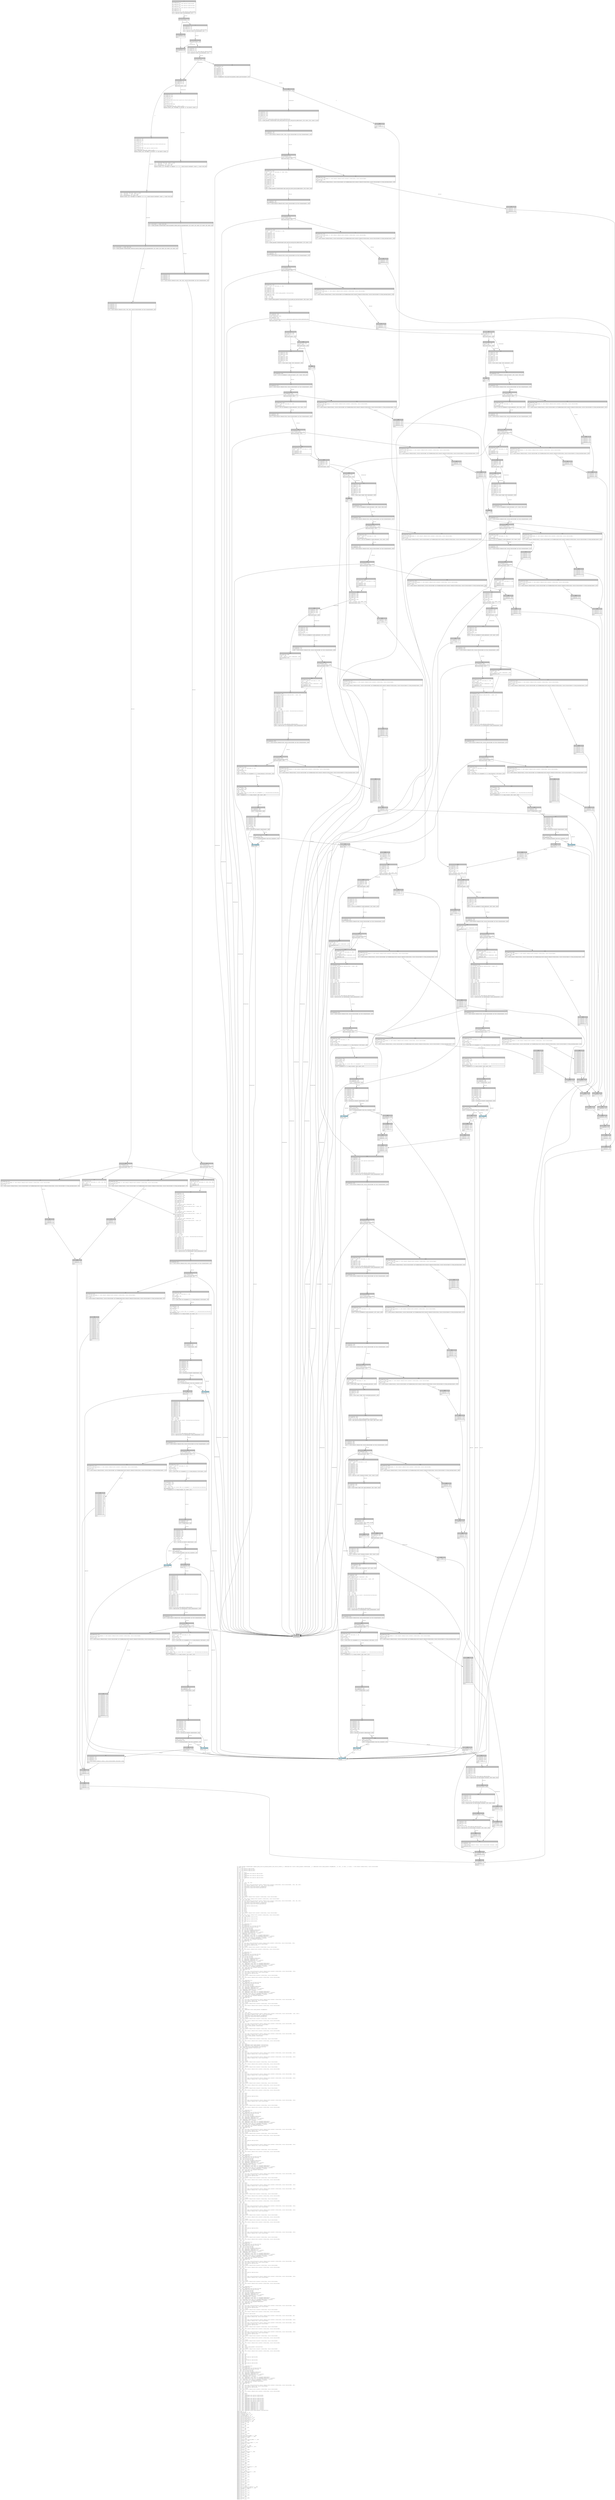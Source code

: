 digraph Mir_0_3639 {
    graph [fontname="Courier, monospace"];
    node [fontname="Courier, monospace"];
    edge [fontname="Courier, monospace"];
    label=<fn order_params::OrderParams::update_perp_auction_params_market_and_oracle_orders(_1: &amp;ReErased mut state::order_params::OrderParams, _2: &amp;ReErased state::perp_market::PerpMarket, _3: i64, _4: bool, _5: bool) -&gt; std::result::Result&lt;bool, error::ErrorCode&gt;<br align="left"/>let mut _6: !;<br align="left"/>let _7: std::option::Option&lt;u8&gt;;<br align="left"/>let _8: std::option::Option&lt;i64&gt;;<br align="left"/>let _9: std::option::Option&lt;i64&gt;;<br align="left"/>let _10: ();<br align="left"/>let mut _11: bool;<br align="left"/>let mut _12: &amp;ReErased std::option::Option&lt;u8&gt;;<br align="left"/>let mut _13: bool;<br align="left"/>let mut _14: &amp;ReErased std::option::Option&lt;i64&gt;;<br align="left"/>let mut _15: bool;<br align="left"/>let mut _16: &amp;ReErased std::option::Option&lt;i64&gt;;<br align="left"/>let mut _17: !;<br align="left"/>let _18: i64;<br align="left"/>let _19: i64;<br align="left"/>let _20: u8;<br align="left"/>let mut _21: (i64, i64, u8);<br align="left"/>let mut _22: bool;<br align="left"/>let mut _23: std::ops::ControlFlow&lt;std::result::Result&lt;std::convert::Infallible, error::ErrorCode&gt;, (i64, i64, u8)&gt;;<br align="left"/>let mut _24: std::result::Result&lt;(i64, i64, u8), error::ErrorCode&gt;;<br align="left"/>let mut _25: &amp;ReErased state::perp_market::PerpMarket;<br align="left"/>let mut _26: controller::position::PositionDirection;<br align="left"/>let mut _27: i64;<br align="left"/>let mut _28: u64;<br align="left"/>let mut _29: i64;<br align="left"/>let mut _30: bool;<br align="left"/>let mut _31: bool;<br align="left"/>let mut _32: bool;<br align="left"/>let mut _33: bool;<br align="left"/>let mut _34: isize;<br align="left"/>let _35: std::result::Result&lt;std::convert::Infallible, error::ErrorCode&gt;;<br align="left"/>let mut _36: !;<br align="left"/>let mut _37: std::result::Result&lt;std::convert::Infallible, error::ErrorCode&gt;;<br align="left"/>let _38: (i64, i64, u8);<br align="left"/>let mut _39: std::ops::ControlFlow&lt;std::result::Result&lt;std::convert::Infallible, error::ErrorCode&gt;, (i64, i64, u8)&gt;;<br align="left"/>let mut _40: std::result::Result&lt;(i64, i64, u8), error::ErrorCode&gt;;<br align="left"/>let mut _41: &amp;ReErased state::perp_market::PerpMarket;<br align="left"/>let mut _42: controller::position::PositionDirection;<br align="left"/>let mut _43: i64;<br align="left"/>let mut _44: std::option::Option&lt;i32&gt;;<br align="left"/>let mut _45: i64;<br align="left"/>let mut _46: bool;<br align="left"/>let mut _47: bool;<br align="left"/>let mut _48: bool;<br align="left"/>let mut _49: bool;<br align="left"/>let mut _50: isize;<br align="left"/>let _51: std::result::Result&lt;std::convert::Infallible, error::ErrorCode&gt;;<br align="left"/>let mut _52: !;<br align="left"/>let mut _53: std::result::Result&lt;std::convert::Infallible, error::ErrorCode&gt;;<br align="left"/>let _54: (i64, i64, u8);<br align="left"/>let mut _55: std::option::Option&lt;i64&gt;;<br align="left"/>let mut _56: i64;<br align="left"/>let mut _57: std::option::Option&lt;i64&gt;;<br align="left"/>let mut _58: i64;<br align="left"/>let mut _59: std::option::Option&lt;u8&gt;;<br align="left"/>let mut _60: u8;<br align="left"/>let _61: ();<br align="left"/>let mut _62: &amp;ReErased str;<br align="left"/>let _63: &amp;ReErased str;<br align="left"/>let mut _64: &amp;ReErased std::string::String;<br align="left"/>let _65: &amp;ReErased std::string::String;<br align="left"/>let _66: std::string::String;<br align="left"/>let _67: std::string::String;<br align="left"/>let mut _68: std::fmt::Arguments&lt;ReErased&gt;;<br align="left"/>let mut _69: &amp;ReErased [&amp;ReErased str];<br align="left"/>let mut _70: &amp;ReErased [&amp;ReErased str; 1_usize];<br align="left"/>let _71: &amp;ReErased [&amp;ReErased str; 1_usize];<br align="left"/>let _72: [&amp;ReErased str; 1_usize];<br align="left"/>let mut _73: &amp;ReErased [core::fmt::rt::Argument&lt;ReErased&gt;];<br align="left"/>let mut _74: &amp;ReErased [core::fmt::rt::Argument&lt;ReErased&gt;; 1_usize];<br align="left"/>let _75: &amp;ReErased [core::fmt::rt::Argument&lt;ReErased&gt;; 1_usize];<br align="left"/>let _76: [core::fmt::rt::Argument&lt;ReErased&gt;; 1_usize];<br align="left"/>let mut _77: core::fmt::rt::Argument&lt;ReErased&gt;;<br align="left"/>let mut _78: &amp;ReErased i64;<br align="left"/>let _79: &amp;ReErased i64;<br align="left"/>let _80: i64;<br align="left"/>let mut _81: std::ops::ControlFlow&lt;std::result::Result&lt;std::convert::Infallible, error::ErrorCode&gt;, i64&gt;;<br align="left"/>let mut _82: std::result::Result&lt;i64, error::ErrorCode&gt;;<br align="left"/>let mut _83: std::option::Option&lt;i64&gt;;<br align="left"/>let mut _84: isize;<br align="left"/>let _85: std::result::Result&lt;std::convert::Infallible, error::ErrorCode&gt;;<br align="left"/>let mut _86: !;<br align="left"/>let mut _87: std::result::Result&lt;std::convert::Infallible, error::ErrorCode&gt;;<br align="left"/>let _88: i64;<br align="left"/>let _89: ();<br align="left"/>let mut _90: &amp;ReErased str;<br align="left"/>let _91: &amp;ReErased str;<br align="left"/>let mut _92: &amp;ReErased std::string::String;<br align="left"/>let _93: &amp;ReErased std::string::String;<br align="left"/>let _94: std::string::String;<br align="left"/>let _95: std::string::String;<br align="left"/>let mut _96: std::fmt::Arguments&lt;ReErased&gt;;<br align="left"/>let mut _97: &amp;ReErased [&amp;ReErased str];<br align="left"/>let mut _98: &amp;ReErased [&amp;ReErased str; 1_usize];<br align="left"/>let _99: &amp;ReErased [&amp;ReErased str; 1_usize];<br align="left"/>let _100: [&amp;ReErased str; 1_usize];<br align="left"/>let mut _101: &amp;ReErased [core::fmt::rt::Argument&lt;ReErased&gt;];<br align="left"/>let mut _102: &amp;ReErased [core::fmt::rt::Argument&lt;ReErased&gt;; 1_usize];<br align="left"/>let _103: &amp;ReErased [core::fmt::rt::Argument&lt;ReErased&gt;; 1_usize];<br align="left"/>let _104: [core::fmt::rt::Argument&lt;ReErased&gt;; 1_usize];<br align="left"/>let mut _105: core::fmt::rt::Argument&lt;ReErased&gt;;<br align="left"/>let mut _106: &amp;ReErased i64;<br align="left"/>let _107: &amp;ReErased i64;<br align="left"/>let _108: i64;<br align="left"/>let mut _109: std::ops::ControlFlow&lt;std::result::Result&lt;std::convert::Infallible, error::ErrorCode&gt;, i64&gt;;<br align="left"/>let mut _110: std::result::Result&lt;i64, error::ErrorCode&gt;;<br align="left"/>let mut _111: std::option::Option&lt;i64&gt;;<br align="left"/>let mut _112: isize;<br align="left"/>let _113: std::result::Result&lt;std::convert::Infallible, error::ErrorCode&gt;;<br align="left"/>let mut _114: !;<br align="left"/>let mut _115: std::result::Result&lt;std::convert::Infallible, error::ErrorCode&gt;;<br align="left"/>let _116: i64;<br align="left"/>let _117: ();<br align="left"/>let mut _118: &amp;ReErased str;<br align="left"/>let _119: &amp;ReErased str;<br align="left"/>let mut _120: &amp;ReErased std::string::String;<br align="left"/>let _121: &amp;ReErased std::string::String;<br align="left"/>let _122: std::string::String;<br align="left"/>let _123: std::string::String;<br align="left"/>let mut _124: std::fmt::Arguments&lt;ReErased&gt;;<br align="left"/>let mut _125: &amp;ReErased [&amp;ReErased str];<br align="left"/>let mut _126: &amp;ReErased [&amp;ReErased str; 1_usize];<br align="left"/>let _127: &amp;ReErased [&amp;ReErased str; 1_usize];<br align="left"/>let _128: [&amp;ReErased str; 1_usize];<br align="left"/>let mut _129: &amp;ReErased [core::fmt::rt::Argument&lt;ReErased&gt;];<br align="left"/>let mut _130: &amp;ReErased [core::fmt::rt::Argument&lt;ReErased&gt;; 1_usize];<br align="left"/>let _131: &amp;ReErased [core::fmt::rt::Argument&lt;ReErased&gt;; 1_usize];<br align="left"/>let _132: [core::fmt::rt::Argument&lt;ReErased&gt;; 1_usize];<br align="left"/>let mut _133: core::fmt::rt::Argument&lt;ReErased&gt;;<br align="left"/>let mut _134: &amp;ReErased u8;<br align="left"/>let _135: &amp;ReErased u8;<br align="left"/>let _136: u8;<br align="left"/>let mut _137: std::ops::ControlFlow&lt;std::result::Result&lt;std::convert::Infallible, error::ErrorCode&gt;, u8&gt;;<br align="left"/>let mut _138: std::result::Result&lt;u8, error::ErrorCode&gt;;<br align="left"/>let mut _139: std::option::Option&lt;u8&gt;;<br align="left"/>let mut _140: isize;<br align="left"/>let _141: std::result::Result&lt;std::convert::Infallible, error::ErrorCode&gt;;<br align="left"/>let mut _142: !;<br align="left"/>let mut _143: std::result::Result&lt;std::convert::Infallible, error::ErrorCode&gt;;<br align="left"/>let _144: u8;<br align="left"/>let _145: ();<br align="left"/>let mut _146: bool;<br align="left"/>let mut _147: &amp;ReErased state::perp_market::PerpMarket;<br align="left"/>let _148: i64;<br align="left"/>let _149: i64;<br align="left"/>let mut _150: (i64, i64);<br align="left"/>let mut _151: std::ops::ControlFlow&lt;std::result::Result&lt;std::convert::Infallible, error::ErrorCode&gt;, (i64, i64)&gt;;<br align="left"/>let mut _152: std::result::Result&lt;(i64, i64), error::ErrorCode&gt;;<br align="left"/>let mut _153: &amp;ReErased state::perp_market::PerpMarket;<br align="left"/>let mut _154: controller::position::PositionDirection;<br align="left"/>let mut _155: isize;<br align="left"/>let _156: std::result::Result&lt;std::convert::Infallible, error::ErrorCode&gt;;<br align="left"/>let mut _157: !;<br align="left"/>let mut _158: std::result::Result&lt;std::convert::Infallible, error::ErrorCode&gt;;<br align="left"/>let _159: (i64, i64);<br align="left"/>let _160: i64;<br align="left"/>let mut _161: std::ops::ControlFlow&lt;std::result::Result&lt;std::convert::Infallible, error::ErrorCode&gt;, i64&gt;;<br align="left"/>let mut _162: std::result::Result&lt;i64, error::ErrorCode&gt;;<br align="left"/>let mut _163: state::order_params::OrderParams;<br align="left"/>let mut _164: i64;<br align="left"/>let mut _165: isize;<br align="left"/>let _166: std::result::Result&lt;std::convert::Infallible, error::ErrorCode&gt;;<br align="left"/>let mut _167: !;<br align="left"/>let mut _168: std::result::Result&lt;std::convert::Infallible, error::ErrorCode&gt;;<br align="left"/>let _169: i64;<br align="left"/>let _170: i64;<br align="left"/>let mut _171: std::ops::ControlFlow&lt;std::result::Result&lt;std::convert::Infallible, error::ErrorCode&gt;, i64&gt;;<br align="left"/>let mut _172: std::result::Result&lt;i64, error::ErrorCode&gt;;<br align="left"/>let mut _173: state::order_params::OrderParams;<br align="left"/>let mut _174: i64;<br align="left"/>let mut _175: isize;<br align="left"/>let _176: std::result::Result&lt;std::convert::Infallible, error::ErrorCode&gt;;<br align="left"/>let mut _177: !;<br align="left"/>let mut _178: std::result::Result&lt;std::convert::Infallible, error::ErrorCode&gt;;<br align="left"/>let _179: i64;<br align="left"/>let _180: bool;<br align="left"/>let mut _181: bool;<br align="left"/>let mut _182: &amp;ReErased state::perp_market::ContractTier;<br align="left"/>let mut _183: &amp;ReErased state::perp_market::ContractTier;<br align="left"/>let _184: &amp;ReErased state::perp_market::ContractTier;<br align="left"/>let _185: state::perp_market::ContractTier;<br align="left"/>let mut _186: isize;<br align="left"/>let _187: i64;<br align="left"/>let mut _188: bool;<br align="left"/>let mut _189: bool;<br align="left"/>let mut _190: std::ops::ControlFlow&lt;std::result::Result&lt;std::convert::Infallible, error::ErrorCode&gt;, i64&gt;;<br align="left"/>let mut _191: std::result::Result&lt;i64, error::ErrorCode&gt;;<br align="left"/>let mut _192: i64;<br align="left"/>let mut _193: i64;<br align="left"/>let mut _194: std::ops::ControlFlow&lt;std::result::Result&lt;std::convert::Infallible, error::ErrorCode&gt;, i64&gt;;<br align="left"/>let mut _195: std::result::Result&lt;i64, error::ErrorCode&gt;;<br align="left"/>let mut _196: i64;<br align="left"/>let mut _197: i64;<br align="left"/>let mut _198: isize;<br align="left"/>let _199: std::result::Result&lt;std::convert::Infallible, error::ErrorCode&gt;;<br align="left"/>let mut _200: !;<br align="left"/>let mut _201: std::result::Result&lt;std::convert::Infallible, error::ErrorCode&gt;;<br align="left"/>let _202: i64;<br align="left"/>let mut _203: isize;<br align="left"/>let _204: std::result::Result&lt;std::convert::Infallible, error::ErrorCode&gt;;<br align="left"/>let mut _205: !;<br align="left"/>let mut _206: std::result::Result&lt;std::convert::Infallible, error::ErrorCode&gt;;<br align="left"/>let _207: i64;<br align="left"/>let _208: i64;<br align="left"/>let mut _209: bool;<br align="left"/>let mut _210: bool;<br align="left"/>let mut _211: std::ops::ControlFlow&lt;std::result::Result&lt;std::convert::Infallible, error::ErrorCode&gt;, i64&gt;;<br align="left"/>let mut _212: std::result::Result&lt;i64, error::ErrorCode&gt;;<br align="left"/>let mut _213: i64;<br align="left"/>let mut _214: i64;<br align="left"/>let mut _215: std::ops::ControlFlow&lt;std::result::Result&lt;std::convert::Infallible, error::ErrorCode&gt;, i64&gt;;<br align="left"/>let mut _216: std::result::Result&lt;i64, error::ErrorCode&gt;;<br align="left"/>let mut _217: i64;<br align="left"/>let mut _218: i64;<br align="left"/>let mut _219: isize;<br align="left"/>let _220: std::result::Result&lt;std::convert::Infallible, error::ErrorCode&gt;;<br align="left"/>let mut _221: !;<br align="left"/>let mut _222: std::result::Result&lt;std::convert::Infallible, error::ErrorCode&gt;;<br align="left"/>let _223: i64;<br align="left"/>let mut _224: isize;<br align="left"/>let _225: std::result::Result&lt;std::convert::Infallible, error::ErrorCode&gt;;<br align="left"/>let mut _226: !;<br align="left"/>let mut _227: std::result::Result&lt;std::convert::Infallible, error::ErrorCode&gt;;<br align="left"/>let _228: i64;<br align="left"/>let _229: ();<br align="left"/>let mut _230: bool;<br align="left"/>let mut _231: i64;<br align="left"/>let mut _232: i64;<br align="left"/>let mut _233: std::option::Option&lt;i64&gt;;<br align="left"/>let mut _234: bool;<br align="left"/>let mut _235: i64;<br align="left"/>let mut _236: i64;<br align="left"/>let mut _237: std::ops::ControlFlow&lt;std::result::Result&lt;std::convert::Infallible, error::ErrorCode&gt;, i64&gt;;<br align="left"/>let mut _238: std::result::Result&lt;i64, error::ErrorCode&gt;;<br align="left"/>let mut _239: i64;<br align="left"/>let mut _240: i64;<br align="left"/>let mut _241: isize;<br align="left"/>let _242: std::result::Result&lt;std::convert::Infallible, error::ErrorCode&gt;;<br align="left"/>let mut _243: !;<br align="left"/>let mut _244: std::result::Result&lt;std::convert::Infallible, error::ErrorCode&gt;;<br align="left"/>let _245: i64;<br align="left"/>let _246: ();<br align="left"/>let mut _247: &amp;ReErased str;<br align="left"/>let _248: &amp;ReErased str;<br align="left"/>let mut _249: &amp;ReErased std::string::String;<br align="left"/>let _250: &amp;ReErased std::string::String;<br align="left"/>let _251: std::string::String;<br align="left"/>let _252: std::string::String;<br align="left"/>let mut _253: std::fmt::Arguments&lt;ReErased&gt;;<br align="left"/>let mut _254: &amp;ReErased [&amp;ReErased str];<br align="left"/>let mut _255: &amp;ReErased [&amp;ReErased str; 1_usize];<br align="left"/>let _256: &amp;ReErased [&amp;ReErased str; 1_usize];<br align="left"/>let _257: [&amp;ReErased str; 1_usize];<br align="left"/>let mut _258: &amp;ReErased [core::fmt::rt::Argument&lt;ReErased&gt;];<br align="left"/>let mut _259: &amp;ReErased [core::fmt::rt::Argument&lt;ReErased&gt;; 1_usize];<br align="left"/>let _260: &amp;ReErased [core::fmt::rt::Argument&lt;ReErased&gt;; 1_usize];<br align="left"/>let _261: [core::fmt::rt::Argument&lt;ReErased&gt;; 1_usize];<br align="left"/>let mut _262: core::fmt::rt::Argument&lt;ReErased&gt;;<br align="left"/>let mut _263: &amp;ReErased i64;<br align="left"/>let _264: &amp;ReErased i64;<br align="left"/>let _265: i64;<br align="left"/>let mut _266: std::ops::ControlFlow&lt;std::result::Result&lt;std::convert::Infallible, error::ErrorCode&gt;, i64&gt;;<br align="left"/>let mut _267: std::result::Result&lt;i64, error::ErrorCode&gt;;<br align="left"/>let mut _268: std::option::Option&lt;i64&gt;;<br align="left"/>let mut _269: isize;<br align="left"/>let _270: std::result::Result&lt;std::convert::Infallible, error::ErrorCode&gt;;<br align="left"/>let mut _271: !;<br align="left"/>let mut _272: std::result::Result&lt;std::convert::Infallible, error::ErrorCode&gt;;<br align="left"/>let _273: i64;<br align="left"/>let mut _274: bool;<br align="left"/>let mut _275: i64;<br align="left"/>let mut _276: i64;<br align="left"/>let mut _277: std::option::Option&lt;i64&gt;;<br align="left"/>let mut _278: bool;<br align="left"/>let mut _279: i64;<br align="left"/>let mut _280: i64;<br align="left"/>let mut _281: std::ops::ControlFlow&lt;std::result::Result&lt;std::convert::Infallible, error::ErrorCode&gt;, i64&gt;;<br align="left"/>let mut _282: std::result::Result&lt;i64, error::ErrorCode&gt;;<br align="left"/>let mut _283: i64;<br align="left"/>let mut _284: i64;<br align="left"/>let mut _285: isize;<br align="left"/>let _286: std::result::Result&lt;std::convert::Infallible, error::ErrorCode&gt;;<br align="left"/>let mut _287: !;<br align="left"/>let mut _288: std::result::Result&lt;std::convert::Infallible, error::ErrorCode&gt;;<br align="left"/>let _289: i64;<br align="left"/>let _290: ();<br align="left"/>let mut _291: &amp;ReErased str;<br align="left"/>let _292: &amp;ReErased str;<br align="left"/>let mut _293: &amp;ReErased std::string::String;<br align="left"/>let _294: &amp;ReErased std::string::String;<br align="left"/>let _295: std::string::String;<br align="left"/>let _296: std::string::String;<br align="left"/>let mut _297: std::fmt::Arguments&lt;ReErased&gt;;<br align="left"/>let mut _298: &amp;ReErased [&amp;ReErased str];<br align="left"/>let mut _299: &amp;ReErased [&amp;ReErased str; 1_usize];<br align="left"/>let _300: &amp;ReErased [&amp;ReErased str; 1_usize];<br align="left"/>let _301: [&amp;ReErased str; 1_usize];<br align="left"/>let mut _302: &amp;ReErased [core::fmt::rt::Argument&lt;ReErased&gt;];<br align="left"/>let mut _303: &amp;ReErased [core::fmt::rt::Argument&lt;ReErased&gt;; 1_usize];<br align="left"/>let _304: &amp;ReErased [core::fmt::rt::Argument&lt;ReErased&gt;; 1_usize];<br align="left"/>let _305: [core::fmt::rt::Argument&lt;ReErased&gt;; 1_usize];<br align="left"/>let mut _306: core::fmt::rt::Argument&lt;ReErased&gt;;<br align="left"/>let mut _307: &amp;ReErased i64;<br align="left"/>let _308: &amp;ReErased i64;<br align="left"/>let _309: i64;<br align="left"/>let mut _310: std::ops::ControlFlow&lt;std::result::Result&lt;std::convert::Infallible, error::ErrorCode&gt;, i64&gt;;<br align="left"/>let mut _311: std::result::Result&lt;i64, error::ErrorCode&gt;;<br align="left"/>let mut _312: std::option::Option&lt;i64&gt;;<br align="left"/>let mut _313: isize;<br align="left"/>let _314: std::result::Result&lt;std::convert::Infallible, error::ErrorCode&gt;;<br align="left"/>let mut _315: !;<br align="left"/>let mut _316: std::result::Result&lt;std::convert::Infallible, error::ErrorCode&gt;;<br align="left"/>let _317: i64;<br align="left"/>let _318: i64;<br align="left"/>let mut _319: bool;<br align="left"/>let mut _320: bool;<br align="left"/>let mut _321: std::ops::ControlFlow&lt;std::result::Result&lt;std::convert::Infallible, error::ErrorCode&gt;, i64&gt;;<br align="left"/>let mut _322: std::result::Result&lt;i64, error::ErrorCode&gt;;<br align="left"/>let mut _323: i64;<br align="left"/>let mut _324: i64;<br align="left"/>let mut _325: std::ops::ControlFlow&lt;std::result::Result&lt;std::convert::Infallible, error::ErrorCode&gt;, i64&gt;;<br align="left"/>let mut _326: std::result::Result&lt;i64, error::ErrorCode&gt;;<br align="left"/>let mut _327: i64;<br align="left"/>let mut _328: i64;<br align="left"/>let mut _329: isize;<br align="left"/>let _330: std::result::Result&lt;std::convert::Infallible, error::ErrorCode&gt;;<br align="left"/>let mut _331: !;<br align="left"/>let mut _332: std::result::Result&lt;std::convert::Infallible, error::ErrorCode&gt;;<br align="left"/>let _333: i64;<br align="left"/>let mut _334: isize;<br align="left"/>let _335: std::result::Result&lt;std::convert::Infallible, error::ErrorCode&gt;;<br align="left"/>let mut _336: !;<br align="left"/>let mut _337: std::result::Result&lt;std::convert::Infallible, error::ErrorCode&gt;;<br align="left"/>let _338: i64;<br align="left"/>let _339: i64;<br align="left"/>let mut _340: bool;<br align="left"/>let mut _341: bool;<br align="left"/>let mut _342: std::ops::ControlFlow&lt;std::result::Result&lt;std::convert::Infallible, error::ErrorCode&gt;, i64&gt;;<br align="left"/>let mut _343: std::result::Result&lt;i64, error::ErrorCode&gt;;<br align="left"/>let mut _344: i64;<br align="left"/>let mut _345: i64;<br align="left"/>let mut _346: std::ops::ControlFlow&lt;std::result::Result&lt;std::convert::Infallible, error::ErrorCode&gt;, i64&gt;;<br align="left"/>let mut _347: std::result::Result&lt;i64, error::ErrorCode&gt;;<br align="left"/>let mut _348: i64;<br align="left"/>let mut _349: i64;<br align="left"/>let mut _350: isize;<br align="left"/>let _351: std::result::Result&lt;std::convert::Infallible, error::ErrorCode&gt;;<br align="left"/>let mut _352: !;<br align="left"/>let mut _353: std::result::Result&lt;std::convert::Infallible, error::ErrorCode&gt;;<br align="left"/>let _354: i64;<br align="left"/>let mut _355: isize;<br align="left"/>let _356: std::result::Result&lt;std::convert::Infallible, error::ErrorCode&gt;;<br align="left"/>let mut _357: !;<br align="left"/>let mut _358: std::result::Result&lt;std::convert::Infallible, error::ErrorCode&gt;;<br align="left"/>let _359: i64;<br align="left"/>let _360: ();<br align="left"/>let mut _361: bool;<br align="left"/>let mut _362: i64;<br align="left"/>let mut _363: i64;<br align="left"/>let mut _364: std::option::Option&lt;i64&gt;;<br align="left"/>let mut _365: bool;<br align="left"/>let mut _366: i64;<br align="left"/>let mut _367: i64;<br align="left"/>let mut _368: std::ops::ControlFlow&lt;std::result::Result&lt;std::convert::Infallible, error::ErrorCode&gt;, i64&gt;;<br align="left"/>let mut _369: std::result::Result&lt;i64, error::ErrorCode&gt;;<br align="left"/>let mut _370: i64;<br align="left"/>let mut _371: i64;<br align="left"/>let mut _372: isize;<br align="left"/>let _373: std::result::Result&lt;std::convert::Infallible, error::ErrorCode&gt;;<br align="left"/>let mut _374: !;<br align="left"/>let mut _375: std::result::Result&lt;std::convert::Infallible, error::ErrorCode&gt;;<br align="left"/>let _376: i64;<br align="left"/>let _377: ();<br align="left"/>let mut _378: &amp;ReErased str;<br align="left"/>let _379: &amp;ReErased str;<br align="left"/>let mut _380: &amp;ReErased std::string::String;<br align="left"/>let _381: &amp;ReErased std::string::String;<br align="left"/>let _382: std::string::String;<br align="left"/>let _383: std::string::String;<br align="left"/>let mut _384: std::fmt::Arguments&lt;ReErased&gt;;<br align="left"/>let mut _385: &amp;ReErased [&amp;ReErased str];<br align="left"/>let mut _386: &amp;ReErased [&amp;ReErased str; 1_usize];<br align="left"/>let _387: &amp;ReErased [&amp;ReErased str; 1_usize];<br align="left"/>let _388: [&amp;ReErased str; 1_usize];<br align="left"/>let mut _389: &amp;ReErased [core::fmt::rt::Argument&lt;ReErased&gt;];<br align="left"/>let mut _390: &amp;ReErased [core::fmt::rt::Argument&lt;ReErased&gt;; 1_usize];<br align="left"/>let _391: &amp;ReErased [core::fmt::rt::Argument&lt;ReErased&gt;; 1_usize];<br align="left"/>let _392: [core::fmt::rt::Argument&lt;ReErased&gt;; 1_usize];<br align="left"/>let mut _393: core::fmt::rt::Argument&lt;ReErased&gt;;<br align="left"/>let mut _394: &amp;ReErased i64;<br align="left"/>let _395: &amp;ReErased i64;<br align="left"/>let _396: i64;<br align="left"/>let mut _397: std::ops::ControlFlow&lt;std::result::Result&lt;std::convert::Infallible, error::ErrorCode&gt;, i64&gt;;<br align="left"/>let mut _398: std::result::Result&lt;i64, error::ErrorCode&gt;;<br align="left"/>let mut _399: std::option::Option&lt;i64&gt;;<br align="left"/>let mut _400: isize;<br align="left"/>let _401: std::result::Result&lt;std::convert::Infallible, error::ErrorCode&gt;;<br align="left"/>let mut _402: !;<br align="left"/>let mut _403: std::result::Result&lt;std::convert::Infallible, error::ErrorCode&gt;;<br align="left"/>let _404: i64;<br align="left"/>let mut _405: bool;<br align="left"/>let mut _406: i64;<br align="left"/>let mut _407: i64;<br align="left"/>let mut _408: std::option::Option&lt;i64&gt;;<br align="left"/>let mut _409: bool;<br align="left"/>let mut _410: i64;<br align="left"/>let mut _411: i64;<br align="left"/>let mut _412: std::ops::ControlFlow&lt;std::result::Result&lt;std::convert::Infallible, error::ErrorCode&gt;, i64&gt;;<br align="left"/>let mut _413: std::result::Result&lt;i64, error::ErrorCode&gt;;<br align="left"/>let mut _414: i64;<br align="left"/>let mut _415: i64;<br align="left"/>let mut _416: isize;<br align="left"/>let _417: std::result::Result&lt;std::convert::Infallible, error::ErrorCode&gt;;<br align="left"/>let mut _418: !;<br align="left"/>let mut _419: std::result::Result&lt;std::convert::Infallible, error::ErrorCode&gt;;<br align="left"/>let _420: i64;<br align="left"/>let _421: ();<br align="left"/>let mut _422: &amp;ReErased str;<br align="left"/>let _423: &amp;ReErased str;<br align="left"/>let mut _424: &amp;ReErased std::string::String;<br align="left"/>let _425: &amp;ReErased std::string::String;<br align="left"/>let _426: std::string::String;<br align="left"/>let _427: std::string::String;<br align="left"/>let mut _428: std::fmt::Arguments&lt;ReErased&gt;;<br align="left"/>let mut _429: &amp;ReErased [&amp;ReErased str];<br align="left"/>let mut _430: &amp;ReErased [&amp;ReErased str; 1_usize];<br align="left"/>let _431: &amp;ReErased [&amp;ReErased str; 1_usize];<br align="left"/>let _432: [&amp;ReErased str; 1_usize];<br align="left"/>let mut _433: &amp;ReErased [core::fmt::rt::Argument&lt;ReErased&gt;];<br align="left"/>let mut _434: &amp;ReErased [core::fmt::rt::Argument&lt;ReErased&gt;; 1_usize];<br align="left"/>let _435: &amp;ReErased [core::fmt::rt::Argument&lt;ReErased&gt;; 1_usize];<br align="left"/>let _436: [core::fmt::rt::Argument&lt;ReErased&gt;; 1_usize];<br align="left"/>let mut _437: core::fmt::rt::Argument&lt;ReErased&gt;;<br align="left"/>let mut _438: &amp;ReErased i64;<br align="left"/>let _439: &amp;ReErased i64;<br align="left"/>let _440: i64;<br align="left"/>let mut _441: std::ops::ControlFlow&lt;std::result::Result&lt;std::convert::Infallible, error::ErrorCode&gt;, i64&gt;;<br align="left"/>let mut _442: std::result::Result&lt;i64, error::ErrorCode&gt;;<br align="left"/>let mut _443: std::option::Option&lt;i64&gt;;<br align="left"/>let mut _444: isize;<br align="left"/>let _445: std::result::Result&lt;std::convert::Infallible, error::ErrorCode&gt;;<br align="left"/>let mut _446: !;<br align="left"/>let mut _447: std::result::Result&lt;std::convert::Infallible, error::ErrorCode&gt;;<br align="left"/>let _448: i64;<br align="left"/>let _449: std::option::Option&lt;u8&gt;;<br align="left"/>let _450: u8;<br align="left"/>let mut _451: std::ops::ControlFlow&lt;std::result::Result&lt;std::convert::Infallible, error::ErrorCode&gt;, u8&gt;;<br align="left"/>let mut _452: std::result::Result&lt;u8, error::ErrorCode&gt;;<br align="left"/>let mut _453: u64;<br align="left"/>let mut _454: i64;<br align="left"/>let mut _455: std::ops::ControlFlow&lt;std::result::Result&lt;std::convert::Infallible, error::ErrorCode&gt;, i64&gt;;<br align="left"/>let mut _456: std::result::Result&lt;i64, error::ErrorCode&gt;;<br align="left"/>let mut _457: i64;<br align="left"/>let mut _458: std::ops::ControlFlow&lt;std::result::Result&lt;std::convert::Infallible, error::ErrorCode&gt;, i64&gt;;<br align="left"/>let mut _459: std::result::Result&lt;i64, error::ErrorCode&gt;;<br align="left"/>let mut _460: std::option::Option&lt;i64&gt;;<br align="left"/>let mut _461: isize;<br align="left"/>let _462: std::result::Result&lt;std::convert::Infallible, error::ErrorCode&gt;;<br align="left"/>let mut _463: !;<br align="left"/>let mut _464: std::result::Result&lt;std::convert::Infallible, error::ErrorCode&gt;;<br align="left"/>let _465: i64;<br align="left"/>let mut _466: i64;<br align="left"/>let mut _467: std::ops::ControlFlow&lt;std::result::Result&lt;std::convert::Infallible, error::ErrorCode&gt;, i64&gt;;<br align="left"/>let mut _468: std::result::Result&lt;i64, error::ErrorCode&gt;;<br align="left"/>let mut _469: std::option::Option&lt;i64&gt;;<br align="left"/>let mut _470: isize;<br align="left"/>let _471: std::result::Result&lt;std::convert::Infallible, error::ErrorCode&gt;;<br align="left"/>let mut _472: !;<br align="left"/>let mut _473: std::result::Result&lt;std::convert::Infallible, error::ErrorCode&gt;;<br align="left"/>let _474: i64;<br align="left"/>let mut _475: isize;<br align="left"/>let _476: std::result::Result&lt;std::convert::Infallible, error::ErrorCode&gt;;<br align="left"/>let mut _477: !;<br align="left"/>let mut _478: std::result::Result&lt;std::convert::Infallible, error::ErrorCode&gt;;<br align="left"/>let _479: i64;<br align="left"/>let mut _480: u64;<br align="left"/>let mut _481: i64;<br align="left"/>let mut _482: state::perp_market::ContractTier;<br align="left"/>let mut _483: isize;<br align="left"/>let _484: std::result::Result&lt;std::convert::Infallible, error::ErrorCode&gt;;<br align="left"/>let mut _485: !;<br align="left"/>let mut _486: std::result::Result&lt;std::convert::Infallible, error::ErrorCode&gt;;<br align="left"/>let _487: u8;<br align="left"/>let _488: ();<br align="left"/>let mut _489: bool;<br align="left"/>let mut _490: u8;<br align="left"/>let mut _491: u8;<br align="left"/>let mut _492: std::option::Option&lt;u8&gt;;<br align="left"/>let mut _493: u8;<br align="left"/>let mut _494: bool;<br align="left"/>let mut _495: std::option::Option&lt;u8&gt;;<br align="left"/>let mut _496: u8;<br align="left"/>let mut _497: u8;<br align="left"/>let mut _498: std::option::Option&lt;u8&gt;;<br align="left"/>let mut _499: u8;<br align="left"/>let _500: ();<br align="left"/>let mut _501: &amp;ReErased str;<br align="left"/>let _502: &amp;ReErased str;<br align="left"/>let mut _503: &amp;ReErased std::string::String;<br align="left"/>let _504: &amp;ReErased std::string::String;<br align="left"/>let _505: std::string::String;<br align="left"/>let _506: std::string::String;<br align="left"/>let mut _507: std::fmt::Arguments&lt;ReErased&gt;;<br align="left"/>let mut _508: &amp;ReErased [&amp;ReErased str];<br align="left"/>let mut _509: &amp;ReErased [&amp;ReErased str; 1_usize];<br align="left"/>let _510: &amp;ReErased [&amp;ReErased str; 1_usize];<br align="left"/>let _511: [&amp;ReErased str; 1_usize];<br align="left"/>let mut _512: &amp;ReErased [core::fmt::rt::Argument&lt;ReErased&gt;];<br align="left"/>let mut _513: &amp;ReErased [core::fmt::rt::Argument&lt;ReErased&gt;; 1_usize];<br align="left"/>let _514: &amp;ReErased [core::fmt::rt::Argument&lt;ReErased&gt;; 1_usize];<br align="left"/>let _515: [core::fmt::rt::Argument&lt;ReErased&gt;; 1_usize];<br align="left"/>let mut _516: core::fmt::rt::Argument&lt;ReErased&gt;;<br align="left"/>let mut _517: &amp;ReErased u8;<br align="left"/>let _518: &amp;ReErased u8;<br align="left"/>let _519: u8;<br align="left"/>let mut _520: std::ops::ControlFlow&lt;std::result::Result&lt;std::convert::Infallible, error::ErrorCode&gt;, u8&gt;;<br align="left"/>let mut _521: std::result::Result&lt;u8, error::ErrorCode&gt;;<br align="left"/>let mut _522: std::option::Option&lt;u8&gt;;<br align="left"/>let mut _523: isize;<br align="left"/>let _524: std::result::Result&lt;std::convert::Infallible, error::ErrorCode&gt;;<br align="left"/>let mut _525: !;<br align="left"/>let mut _526: std::result::Result&lt;std::convert::Infallible, error::ErrorCode&gt;;<br align="left"/>let _527: u8;<br align="left"/>let mut _528: bool;<br align="left"/>let mut _529: bool;<br align="left"/>let mut _530: &amp;ReErased std::option::Option&lt;u8&gt;;<br align="left"/>let mut _531: &amp;ReErased std::option::Option&lt;u8&gt;;<br align="left"/>let mut _532: bool;<br align="left"/>let mut _533: &amp;ReErased std::option::Option&lt;i64&gt;;<br align="left"/>let mut _534: &amp;ReErased std::option::Option&lt;i64&gt;;<br align="left"/>let mut _535: &amp;ReErased std::option::Option&lt;i64&gt;;<br align="left"/>let mut _536: &amp;ReErased std::option::Option&lt;i64&gt;;<br align="left"/>let mut _537: &amp;ReErased [&amp;ReErased str; 1_usize];<br align="left"/>let mut _538: &amp;ReErased [&amp;ReErased str; 1_usize];<br align="left"/>let mut _539: &amp;ReErased [&amp;ReErased str; 1_usize];<br align="left"/>let mut _540: &amp;ReErased [&amp;ReErased str; 1_usize];<br align="left"/>let mut _541: &amp;ReErased [&amp;ReErased str; 1_usize];<br align="left"/>let mut _542: &amp;ReErased [&amp;ReErased str; 1_usize];<br align="left"/>let mut _543: &amp;ReErased [&amp;ReErased str; 1_usize];<br align="left"/>let mut _544: &amp;ReErased [&amp;ReErased str; 1_usize];<br align="left"/>let mut _545: &amp;ReErased state::perp_market::ContractTier;<br align="left"/>debug self =&gt; _1;<br align="left"/>debug perp_market =&gt; _2;<br align="left"/>debug oracle_price =&gt; _3;<br align="left"/>debug is_market_order =&gt; _4;<br align="left"/>debug is_signed_msg =&gt; _5;<br align="left"/>debug auction_duration =&gt; _7;<br align="left"/>debug auction_start_price =&gt; _8;<br align="left"/>debug auction_end_price =&gt; _9;<br align="left"/>debug auction_start_price =&gt; _18;<br align="left"/>debug auction_end_price =&gt; _19;<br align="left"/>debug auction_duration =&gt; _20;<br align="left"/>debug residual =&gt; _35;<br align="left"/>debug val =&gt; _38;<br align="left"/>debug residual =&gt; _51;<br align="left"/>debug val =&gt; _54;<br align="left"/>debug res =&gt; _67;<br align="left"/>debug residual =&gt; _85;<br align="left"/>debug val =&gt; _88;<br align="left"/>debug res =&gt; _95;<br align="left"/>debug residual =&gt; _113;<br align="left"/>debug val =&gt; _116;<br align="left"/>debug res =&gt; _123;<br align="left"/>debug residual =&gt; _141;<br align="left"/>debug val =&gt; _144;<br align="left"/>debug new_start_price_offset =&gt; _148;<br align="left"/>debug new_end_price_offset =&gt; _149;<br align="left"/>debug residual =&gt; _156;<br align="left"/>debug val =&gt; _159;<br align="left"/>debug current_start_price_offset =&gt; _160;<br align="left"/>debug residual =&gt; _166;<br align="left"/>debug val =&gt; _169;<br align="left"/>debug current_end_price_offset =&gt; _170;<br align="left"/>debug residual =&gt; _176;<br align="left"/>debug val =&gt; _179;<br align="left"/>debug is_tail_mkt =&gt; _180;<br align="left"/>debug long_start_threshold =&gt; _187;<br align="left"/>debug residual =&gt; _199;<br align="left"/>debug val =&gt; _202;<br align="left"/>debug residual =&gt; _204;<br align="left"/>debug val =&gt; _207;<br align="left"/>debug long_end_threshold =&gt; _208;<br align="left"/>debug residual =&gt; _220;<br align="left"/>debug val =&gt; _223;<br align="left"/>debug residual =&gt; _225;<br align="left"/>debug val =&gt; _228;<br align="left"/>debug residual =&gt; _242;<br align="left"/>debug val =&gt; _245;<br align="left"/>debug res =&gt; _252;<br align="left"/>debug residual =&gt; _270;<br align="left"/>debug val =&gt; _273;<br align="left"/>debug residual =&gt; _286;<br align="left"/>debug val =&gt; _289;<br align="left"/>debug res =&gt; _296;<br align="left"/>debug residual =&gt; _314;<br align="left"/>debug val =&gt; _317;<br align="left"/>debug short_start_threshold =&gt; _318;<br align="left"/>debug residual =&gt; _330;<br align="left"/>debug val =&gt; _333;<br align="left"/>debug residual =&gt; _335;<br align="left"/>debug val =&gt; _338;<br align="left"/>debug short_end_threshold =&gt; _339;<br align="left"/>debug residual =&gt; _351;<br align="left"/>debug val =&gt; _354;<br align="left"/>debug residual =&gt; _356;<br align="left"/>debug val =&gt; _359;<br align="left"/>debug residual =&gt; _373;<br align="left"/>debug val =&gt; _376;<br align="left"/>debug res =&gt; _383;<br align="left"/>debug residual =&gt; _401;<br align="left"/>debug val =&gt; _404;<br align="left"/>debug residual =&gt; _417;<br align="left"/>debug val =&gt; _420;<br align="left"/>debug res =&gt; _427;<br align="left"/>debug residual =&gt; _445;<br align="left"/>debug val =&gt; _448;<br align="left"/>debug auction_duration_before =&gt; _449;<br align="left"/>debug new_auction_duration =&gt; _450;<br align="left"/>debug residual =&gt; _462;<br align="left"/>debug val =&gt; _465;<br align="left"/>debug residual =&gt; _471;<br align="left"/>debug val =&gt; _474;<br align="left"/>debug residual =&gt; _476;<br align="left"/>debug val =&gt; _479;<br align="left"/>debug residual =&gt; _484;<br align="left"/>debug val =&gt; _487;<br align="left"/>debug res =&gt; _506;<br align="left"/>debug residual =&gt; _524;<br align="left"/>debug val =&gt; _527;<br align="left"/>>;
    bb0__0_3639 [shape="none", label=<<table border="0" cellborder="1" cellspacing="0"><tr><td bgcolor="gray" align="center" colspan="1">0</td></tr><tr><td align="left" balign="left">StorageLive(_7)<br/>_7 = ((*_1).14: std::option::Option&lt;u8&gt;)<br/>StorageLive(_8)<br/>_8 = ((*_1).15: std::option::Option&lt;i64&gt;)<br/>StorageLive(_9)<br/>_9 = ((*_1).16: std::option::Option&lt;i64&gt;)<br/>StorageLive(_10)<br/>StorageLive(_11)<br/>StorageLive(_12)<br/>_12 = &amp;((*_1).14: std::option::Option&lt;u8&gt;)<br/></td></tr><tr><td align="left">_11 = Option::&lt;u8&gt;::is_none(move _12)</td></tr></table>>];
    bb1__0_3639 [shape="none", label=<<table border="0" cellborder="1" cellspacing="0"><tr><td bgcolor="gray" align="center" colspan="1">1</td></tr><tr><td align="left">switchInt(move _11)</td></tr></table>>];
    bb2__0_3639 [shape="none", label=<<table border="0" cellborder="1" cellspacing="0"><tr><td bgcolor="gray" align="center" colspan="1">2</td></tr><tr><td align="left" balign="left">StorageDead(_12)<br/></td></tr><tr><td align="left">goto</td></tr></table>>];
    bb3__0_3639 [shape="none", label=<<table border="0" cellborder="1" cellspacing="0"><tr><td bgcolor="gray" align="center" colspan="1">3</td></tr><tr><td align="left" balign="left">StorageDead(_12)<br/>StorageLive(_13)<br/>StorageLive(_14)<br/>_14 = &amp;((*_1).15: std::option::Option&lt;i64&gt;)<br/></td></tr><tr><td align="left">_13 = Option::&lt;i64&gt;::is_none(move _14)</td></tr></table>>];
    bb4__0_3639 [shape="none", label=<<table border="0" cellborder="1" cellspacing="0"><tr><td bgcolor="gray" align="center" colspan="1">4</td></tr><tr><td align="left">switchInt(move _13)</td></tr></table>>];
    bb5__0_3639 [shape="none", label=<<table border="0" cellborder="1" cellspacing="0"><tr><td bgcolor="gray" align="center" colspan="1">5</td></tr><tr><td align="left" balign="left">StorageDead(_14)<br/></td></tr><tr><td align="left">goto</td></tr></table>>];
    bb6__0_3639 [shape="none", label=<<table border="0" cellborder="1" cellspacing="0"><tr><td bgcolor="gray" align="center" colspan="1">6</td></tr><tr><td align="left" balign="left">StorageDead(_14)<br/>StorageLive(_15)<br/>StorageLive(_16)<br/>_16 = &amp;((*_1).16: std::option::Option&lt;i64&gt;)<br/></td></tr><tr><td align="left">_15 = Option::&lt;i64&gt;::is_none(move _16)</td></tr></table>>];
    bb7__0_3639 [shape="none", label=<<table border="0" cellborder="1" cellspacing="0"><tr><td bgcolor="gray" align="center" colspan="1">7</td></tr><tr><td align="left">switchInt(move _15)</td></tr></table>>];
    bb8__0_3639 [shape="none", label=<<table border="0" cellborder="1" cellspacing="0"><tr><td bgcolor="gray" align="center" colspan="1">8</td></tr><tr><td align="left" balign="left">StorageDead(_16)<br/>StorageLive(_21)<br/>StorageLive(_22)<br/>_22 = _4<br/></td></tr><tr><td align="left">switchInt(move _22)</td></tr></table>>];
    bb9__0_3639 [shape="none", label=<<table border="0" cellborder="1" cellspacing="0"><tr><td bgcolor="gray" align="center" colspan="1">9</td></tr><tr><td align="left" balign="left">StorageLive(_23)<br/>StorageLive(_24)<br/>StorageLive(_25)<br/>_25 = &amp;(*_2)<br/>StorageLive(_26)<br/>_26 = ((*_1).2: controller::position::PositionDirection)<br/>StorageLive(_27)<br/>_27 = _3<br/>StorageLive(_28)<br/>_28 = ((*_1).5: u64)<br/>StorageLive(_29)<br/>_30 = Eq(const 400_i64, const 0_i64)<br/></td></tr><tr><td align="left">assert(!move _30, &quot;attempt to divide `{}` by zero&quot;, const _)</td></tr></table>>];
    bb10__0_3639 [shape="none", label=<<table border="0" cellborder="1" cellspacing="0"><tr><td bgcolor="gray" align="center" colspan="1">10</td></tr><tr><td align="left" balign="left">_31 = Eq(const 400_i64, const -1_i64)<br/>_32 = Eq(const _, const i64::MIN)<br/>_33 = BitAnd(move _31, move _32)<br/></td></tr><tr><td align="left">assert(!move _33, &quot;attempt to compute `{} / {}`, which would overflow&quot;, const _, const 400_i64)</td></tr></table>>];
    bb11__0_3639 [shape="none", label=<<table border="0" cellborder="1" cellspacing="0"><tr><td bgcolor="gray" align="center" colspan="1">11</td></tr><tr><td align="left" balign="left">_29 = Div(const _, const 400_i64)<br/></td></tr><tr><td align="left">_24 = order_params::OrderParams::derive_market_order_auction_params(move _25, move _26, move _27, move _28, move _29)</td></tr></table>>];
    bb12__0_3639 [shape="none", label=<<table border="0" cellborder="1" cellspacing="0"><tr><td bgcolor="gray" align="center" colspan="1">12</td></tr><tr><td align="left" balign="left">StorageDead(_29)<br/>StorageDead(_28)<br/>StorageDead(_27)<br/>StorageDead(_26)<br/>StorageDead(_25)<br/></td></tr><tr><td align="left">_23 = &lt;std::result::Result&lt;(i64, i64, u8), error::ErrorCode&gt; as Try&gt;::branch(move _24)</td></tr></table>>];
    bb13__0_3639 [shape="none", label=<<table border="0" cellborder="1" cellspacing="0"><tr><td bgcolor="gray" align="center" colspan="1">13</td></tr><tr><td align="left" balign="left">StorageDead(_24)<br/>_34 = discriminant(_23)<br/></td></tr><tr><td align="left">switchInt(move _34)</td></tr></table>>];
    bb14__0_3639 [shape="none", label=<<table border="0" cellborder="1" cellspacing="0"><tr><td bgcolor="gray" align="center" colspan="1">14</td></tr><tr><td align="left" balign="left">StorageLive(_38)<br/>_38 = ((_23 as Continue).0: (i64, i64, u8))<br/>_21 = _38<br/>StorageDead(_38)<br/>StorageDead(_23)<br/></td></tr><tr><td align="left">goto</td></tr></table>>];
    bb15__0_3639 [shape="none", label=<<table border="0" cellborder="1" cellspacing="0"><tr><td bgcolor="gray" align="center" colspan="1">15</td></tr><tr><td align="left">unreachable</td></tr></table>>];
    bb16__0_3639 [shape="none", label=<<table border="0" cellborder="1" cellspacing="0"><tr><td bgcolor="gray" align="center" colspan="1">16</td></tr><tr><td align="left" balign="left">StorageLive(_35)<br/>_35 = ((_23 as Break).0: std::result::Result&lt;std::convert::Infallible, error::ErrorCode&gt;)<br/>StorageLive(_37)<br/>_37 = _35<br/></td></tr><tr><td align="left">_0 = &lt;std::result::Result&lt;bool, error::ErrorCode&gt; as FromResidual&lt;std::result::Result&lt;Infallible, error::ErrorCode&gt;&gt;&gt;::from_residual(move _37)</td></tr></table>>];
    bb17__0_3639 [shape="none", label=<<table border="0" cellborder="1" cellspacing="0"><tr><td bgcolor="gray" align="center" colspan="1">17</td></tr><tr><td align="left" balign="left">StorageDead(_37)<br/>StorageDead(_35)<br/>StorageDead(_23)<br/></td></tr><tr><td align="left">goto</td></tr></table>>];
    bb18__0_3639 [shape="none", label=<<table border="0" cellborder="1" cellspacing="0"><tr><td bgcolor="gray" align="center" colspan="1">18</td></tr><tr><td align="left" balign="left">StorageLive(_39)<br/>StorageLive(_40)<br/>StorageLive(_41)<br/>_41 = &amp;(*_2)<br/>StorageLive(_42)<br/>_42 = ((*_1).2: controller::position::PositionDirection)<br/>StorageLive(_43)<br/>_43 = _3<br/>StorageLive(_44)<br/>_44 = ((*_1).13: std::option::Option&lt;i32&gt;)<br/>StorageLive(_45)<br/>_46 = Eq(const 400_i64, const 0_i64)<br/></td></tr><tr><td align="left">assert(!move _46, &quot;attempt to divide `{}` by zero&quot;, const _)</td></tr></table>>];
    bb19__0_3639 [shape="none", label=<<table border="0" cellborder="1" cellspacing="0"><tr><td bgcolor="gray" align="center" colspan="1">19</td></tr><tr><td align="left" balign="left">_47 = Eq(const 400_i64, const -1_i64)<br/>_48 = Eq(const _, const i64::MIN)<br/>_49 = BitAnd(move _47, move _48)<br/></td></tr><tr><td align="left">assert(!move _49, &quot;attempt to compute `{} / {}`, which would overflow&quot;, const _, const 400_i64)</td></tr></table>>];
    bb20__0_3639 [shape="none", label=<<table border="0" cellborder="1" cellspacing="0"><tr><td bgcolor="gray" align="center" colspan="1">20</td></tr><tr><td align="left" balign="left">_45 = Div(const _, const 400_i64)<br/></td></tr><tr><td align="left">_40 = order_params::OrderParams::derive_oracle_order_auction_params(move _41, move _42, move _43, move _44, move _45)</td></tr></table>>];
    bb21__0_3639 [shape="none", label=<<table border="0" cellborder="1" cellspacing="0"><tr><td bgcolor="gray" align="center" colspan="1">21</td></tr><tr><td align="left" balign="left">StorageDead(_45)<br/>StorageDead(_44)<br/>StorageDead(_43)<br/>StorageDead(_42)<br/>StorageDead(_41)<br/></td></tr><tr><td align="left">_39 = &lt;std::result::Result&lt;(i64, i64, u8), error::ErrorCode&gt; as Try&gt;::branch(move _40)</td></tr></table>>];
    bb22__0_3639 [shape="none", label=<<table border="0" cellborder="1" cellspacing="0"><tr><td bgcolor="gray" align="center" colspan="1">22</td></tr><tr><td align="left" balign="left">StorageDead(_40)<br/>_50 = discriminant(_39)<br/></td></tr><tr><td align="left">switchInt(move _50)</td></tr></table>>];
    bb23__0_3639 [shape="none", label=<<table border="0" cellborder="1" cellspacing="0"><tr><td bgcolor="gray" align="center" colspan="1">23</td></tr><tr><td align="left" balign="left">StorageLive(_54)<br/>_54 = ((_39 as Continue).0: (i64, i64, u8))<br/>_21 = _54<br/>StorageDead(_54)<br/>StorageDead(_39)<br/></td></tr><tr><td align="left">goto</td></tr></table>>];
    bb24__0_3639 [shape="none", label=<<table border="0" cellborder="1" cellspacing="0"><tr><td bgcolor="gray" align="center" colspan="1">24</td></tr><tr><td align="left" balign="left">StorageLive(_51)<br/>_51 = ((_39 as Break).0: std::result::Result&lt;std::convert::Infallible, error::ErrorCode&gt;)<br/>StorageLive(_53)<br/>_53 = _51<br/></td></tr><tr><td align="left">_0 = &lt;std::result::Result&lt;bool, error::ErrorCode&gt; as FromResidual&lt;std::result::Result&lt;Infallible, error::ErrorCode&gt;&gt;&gt;::from_residual(move _53)</td></tr></table>>];
    bb25__0_3639 [shape="none", label=<<table border="0" cellborder="1" cellspacing="0"><tr><td bgcolor="gray" align="center" colspan="1">25</td></tr><tr><td align="left" balign="left">StorageDead(_53)<br/>StorageDead(_51)<br/>StorageDead(_39)<br/></td></tr><tr><td align="left">goto</td></tr></table>>];
    bb26__0_3639 [shape="none", label=<<table border="0" cellborder="1" cellspacing="0"><tr><td bgcolor="gray" align="center" colspan="1">26</td></tr><tr><td align="left" balign="left">StorageDead(_22)<br/>StorageLive(_18)<br/>_18 = (_21.0: i64)<br/>StorageLive(_19)<br/>_19 = (_21.1: i64)<br/>StorageLive(_20)<br/>_20 = (_21.2: u8)<br/>StorageDead(_21)<br/>StorageLive(_55)<br/>StorageLive(_56)<br/>_56 = _18<br/>_55 = Option::&lt;i64&gt;::Some(move _56)<br/>StorageDead(_56)<br/>((*_1).15: std::option::Option&lt;i64&gt;) = move _55<br/>StorageDead(_55)<br/>StorageLive(_57)<br/>StorageLive(_58)<br/>_58 = _19<br/>_57 = Option::&lt;i64&gt;::Some(move _58)<br/>StorageDead(_58)<br/>((*_1).16: std::option::Option&lt;i64&gt;) = move _57<br/>StorageDead(_57)<br/>StorageLive(_59)<br/>StorageLive(_60)<br/>_60 = _20<br/>_59 = Option::&lt;u8&gt;::Some(move _60)<br/>StorageDead(_60)<br/>((*_1).14: std::option::Option&lt;u8&gt;) = move _59<br/>StorageDead(_59)<br/>StorageLive(_61)<br/>StorageLive(_62)<br/>StorageLive(_63)<br/>StorageLive(_64)<br/>StorageLive(_65)<br/>StorageLive(_66)<br/>StorageLive(_67)<br/>StorageLive(_68)<br/>StorageLive(_69)<br/>StorageLive(_70)<br/>StorageLive(_71)<br/>_539 = const _<br/>_71 = &amp;(*_539)<br/>_70 = &amp;(*_71)<br/>_69 = move _70 as &amp;[&amp;str] (PointerCoercion(Unsize))<br/>StorageDead(_70)<br/>StorageLive(_73)<br/>StorageLive(_74)<br/>StorageLive(_75)<br/>StorageLive(_76)<br/>StorageLive(_77)<br/>StorageLive(_78)<br/>StorageLive(_79)<br/>StorageLive(_80)<br/>StorageLive(_81)<br/>StorageLive(_82)<br/>StorageLive(_83)<br/>_83 = ((*_1).15: std::option::Option&lt;i64&gt;)<br/></td></tr><tr><td align="left">_82 = &lt;Option&lt;i64&gt; as SafeUnwrap&gt;::safe_unwrap(move _83)</td></tr></table>>];
    bb27__0_3639 [shape="none", label=<<table border="0" cellborder="1" cellspacing="0"><tr><td bgcolor="gray" align="center" colspan="1">27</td></tr><tr><td align="left" balign="left">StorageDead(_83)<br/></td></tr><tr><td align="left">_81 = &lt;std::result::Result&lt;i64, error::ErrorCode&gt; as Try&gt;::branch(move _82)</td></tr></table>>];
    bb28__0_3639 [shape="none", label=<<table border="0" cellborder="1" cellspacing="0"><tr><td bgcolor="gray" align="center" colspan="1">28</td></tr><tr><td align="left" balign="left">StorageDead(_82)<br/>_84 = discriminant(_81)<br/></td></tr><tr><td align="left">switchInt(move _84)</td></tr></table>>];
    bb29__0_3639 [shape="none", label=<<table border="0" cellborder="1" cellspacing="0"><tr><td bgcolor="gray" align="center" colspan="1">29</td></tr><tr><td align="left" balign="left">StorageLive(_88)<br/>_88 = ((_81 as Continue).0: i64)<br/>_80 = _88<br/>StorageDead(_88)<br/>_79 = &amp;_80<br/>_78 = &amp;(*_79)<br/></td></tr><tr><td align="left">_77 = core::fmt::rt::Argument::&lt;'_&gt;::new_display::&lt;i64&gt;(move _78)</td></tr></table>>];
    bb30__0_3639 [shape="none", label=<<table border="0" cellborder="1" cellspacing="0"><tr><td bgcolor="gray" align="center" colspan="1">30</td></tr><tr><td align="left" balign="left">StorageLive(_85)<br/>_85 = ((_81 as Break).0: std::result::Result&lt;std::convert::Infallible, error::ErrorCode&gt;)<br/>StorageLive(_87)<br/>_87 = _85<br/></td></tr><tr><td align="left">_0 = &lt;std::result::Result&lt;bool, error::ErrorCode&gt; as FromResidual&lt;std::result::Result&lt;Infallible, error::ErrorCode&gt;&gt;&gt;::from_residual(move _87)</td></tr></table>>];
    bb31__0_3639 [shape="none", label=<<table border="0" cellborder="1" cellspacing="0"><tr><td bgcolor="gray" align="center" colspan="1">31</td></tr><tr><td align="left" balign="left">StorageDead(_87)<br/>StorageDead(_85)<br/>StorageDead(_78)<br/>StorageDead(_77)<br/>StorageDead(_74)<br/>StorageDead(_73)<br/>StorageDead(_69)<br/>StorageDead(_68)<br/>StorageDead(_81)<br/>StorageDead(_80)<br/>StorageDead(_79)<br/>StorageDead(_76)<br/>StorageDead(_75)<br/>StorageDead(_71)<br/>StorageDead(_67)<br/>StorageDead(_64)<br/>StorageDead(_62)<br/>StorageDead(_66)<br/>StorageDead(_65)<br/>StorageDead(_63)<br/>StorageDead(_61)<br/></td></tr><tr><td align="left">goto</td></tr></table>>];
    bb32__0_3639 [shape="none", label=<<table border="0" cellborder="1" cellspacing="0"><tr><td bgcolor="gray" align="center" colspan="1">32</td></tr><tr><td align="left" balign="left">StorageDead(_78)<br/>_76 = [move _77]<br/>StorageDead(_77)<br/>_75 = &amp;_76<br/>_74 = &amp;(*_75)<br/>_73 = move _74 as &amp;[core::fmt::rt::Argument&lt;'_&gt;] (PointerCoercion(Unsize))<br/>StorageDead(_74)<br/></td></tr><tr><td align="left">_68 = Arguments::&lt;'_&gt;::new_v1(move _69, move _73)</td></tr></table>>];
    bb33__0_3639 [shape="none", label=<<table border="0" cellborder="1" cellspacing="0"><tr><td bgcolor="gray" align="center" colspan="1">33</td></tr><tr><td align="left" balign="left">StorageDead(_73)<br/>StorageDead(_69)<br/></td></tr><tr><td align="left">_67 = format(move _68)</td></tr></table>>];
    bb34__0_3639 [shape="none", label=<<table border="0" cellborder="1" cellspacing="0"><tr><td bgcolor="gray" align="center" colspan="1">34</td></tr><tr><td align="left" balign="left">StorageDead(_68)<br/>StorageDead(_81)<br/>StorageDead(_80)<br/>StorageDead(_79)<br/>StorageDead(_76)<br/>StorageDead(_75)<br/>StorageDead(_71)<br/>_66 = move _67<br/>StorageDead(_67)<br/>_65 = &amp;_66<br/>_64 = &amp;(*_65)<br/></td></tr><tr><td align="left">_63 = &lt;String as Deref&gt;::deref(move _64)</td></tr></table>>];
    bb35__0_3639 [shape="none", label=<<table border="0" cellborder="1" cellspacing="0"><tr><td bgcolor="gray" align="center" colspan="1">35</td></tr><tr><td align="left" balign="left">_62 = &amp;(*_63)<br/>StorageDead(_64)<br/></td></tr><tr><td align="left">_61 = solana_program::log::sol_log(move _62)</td></tr></table>>];
    bb36__0_3639 [shape="none", label=<<table border="0" cellborder="1" cellspacing="0"><tr><td bgcolor="gray" align="center" colspan="1">36</td></tr><tr><td align="left" balign="left">StorageDead(_62)<br/></td></tr><tr><td align="left">drop(_66)</td></tr></table>>];
    bb37__0_3639 [shape="none", label=<<table border="0" cellborder="1" cellspacing="0"><tr><td bgcolor="gray" align="center" colspan="1">37</td></tr><tr><td align="left" balign="left">StorageDead(_66)<br/>StorageDead(_65)<br/>StorageDead(_63)<br/>StorageDead(_61)<br/>StorageLive(_89)<br/>StorageLive(_90)<br/>StorageLive(_91)<br/>StorageLive(_92)<br/>StorageLive(_93)<br/>StorageLive(_94)<br/>StorageLive(_95)<br/>StorageLive(_96)<br/>StorageLive(_97)<br/>StorageLive(_98)<br/>StorageLive(_99)<br/>_538 = const _<br/>_99 = &amp;(*_538)<br/>_98 = &amp;(*_99)<br/>_97 = move _98 as &amp;[&amp;str] (PointerCoercion(Unsize))<br/>StorageDead(_98)<br/>StorageLive(_101)<br/>StorageLive(_102)<br/>StorageLive(_103)<br/>StorageLive(_104)<br/>StorageLive(_105)<br/>StorageLive(_106)<br/>StorageLive(_107)<br/>StorageLive(_108)<br/>StorageLive(_109)<br/>StorageLive(_110)<br/>StorageLive(_111)<br/>_111 = ((*_1).16: std::option::Option&lt;i64&gt;)<br/></td></tr><tr><td align="left">_110 = &lt;Option&lt;i64&gt; as SafeUnwrap&gt;::safe_unwrap(move _111)</td></tr></table>>];
    bb38__0_3639 [shape="none", label=<<table border="0" cellborder="1" cellspacing="0"><tr><td bgcolor="gray" align="center" colspan="1">38</td></tr><tr><td align="left" balign="left">StorageDead(_111)<br/></td></tr><tr><td align="left">_109 = &lt;std::result::Result&lt;i64, error::ErrorCode&gt; as Try&gt;::branch(move _110)</td></tr></table>>];
    bb39__0_3639 [shape="none", label=<<table border="0" cellborder="1" cellspacing="0"><tr><td bgcolor="gray" align="center" colspan="1">39</td></tr><tr><td align="left" balign="left">StorageDead(_110)<br/>_112 = discriminant(_109)<br/></td></tr><tr><td align="left">switchInt(move _112)</td></tr></table>>];
    bb40__0_3639 [shape="none", label=<<table border="0" cellborder="1" cellspacing="0"><tr><td bgcolor="gray" align="center" colspan="1">40</td></tr><tr><td align="left" balign="left">StorageLive(_116)<br/>_116 = ((_109 as Continue).0: i64)<br/>_108 = _116<br/>StorageDead(_116)<br/>_107 = &amp;_108<br/>_106 = &amp;(*_107)<br/></td></tr><tr><td align="left">_105 = core::fmt::rt::Argument::&lt;'_&gt;::new_display::&lt;i64&gt;(move _106)</td></tr></table>>];
    bb41__0_3639 [shape="none", label=<<table border="0" cellborder="1" cellspacing="0"><tr><td bgcolor="gray" align="center" colspan="1">41</td></tr><tr><td align="left" balign="left">StorageLive(_113)<br/>_113 = ((_109 as Break).0: std::result::Result&lt;std::convert::Infallible, error::ErrorCode&gt;)<br/>StorageLive(_115)<br/>_115 = _113<br/></td></tr><tr><td align="left">_0 = &lt;std::result::Result&lt;bool, error::ErrorCode&gt; as FromResidual&lt;std::result::Result&lt;Infallible, error::ErrorCode&gt;&gt;&gt;::from_residual(move _115)</td></tr></table>>];
    bb42__0_3639 [shape="none", label=<<table border="0" cellborder="1" cellspacing="0"><tr><td bgcolor="gray" align="center" colspan="1">42</td></tr><tr><td align="left" balign="left">StorageDead(_115)<br/>StorageDead(_113)<br/>StorageDead(_106)<br/>StorageDead(_105)<br/>StorageDead(_102)<br/>StorageDead(_101)<br/>StorageDead(_97)<br/>StorageDead(_96)<br/>StorageDead(_109)<br/>StorageDead(_108)<br/>StorageDead(_107)<br/>StorageDead(_104)<br/>StorageDead(_103)<br/>StorageDead(_99)<br/>StorageDead(_95)<br/>StorageDead(_92)<br/>StorageDead(_90)<br/>StorageDead(_94)<br/>StorageDead(_93)<br/>StorageDead(_91)<br/>StorageDead(_89)<br/></td></tr><tr><td align="left">goto</td></tr></table>>];
    bb43__0_3639 [shape="none", label=<<table border="0" cellborder="1" cellspacing="0"><tr><td bgcolor="gray" align="center" colspan="1">43</td></tr><tr><td align="left" balign="left">StorageDead(_106)<br/>_104 = [move _105]<br/>StorageDead(_105)<br/>_103 = &amp;_104<br/>_102 = &amp;(*_103)<br/>_101 = move _102 as &amp;[core::fmt::rt::Argument&lt;'_&gt;] (PointerCoercion(Unsize))<br/>StorageDead(_102)<br/></td></tr><tr><td align="left">_96 = Arguments::&lt;'_&gt;::new_v1(move _97, move _101)</td></tr></table>>];
    bb44__0_3639 [shape="none", label=<<table border="0" cellborder="1" cellspacing="0"><tr><td bgcolor="gray" align="center" colspan="1">44</td></tr><tr><td align="left" balign="left">StorageDead(_101)<br/>StorageDead(_97)<br/></td></tr><tr><td align="left">_95 = format(move _96)</td></tr></table>>];
    bb45__0_3639 [shape="none", label=<<table border="0" cellborder="1" cellspacing="0"><tr><td bgcolor="gray" align="center" colspan="1">45</td></tr><tr><td align="left" balign="left">StorageDead(_96)<br/>StorageDead(_109)<br/>StorageDead(_108)<br/>StorageDead(_107)<br/>StorageDead(_104)<br/>StorageDead(_103)<br/>StorageDead(_99)<br/>_94 = move _95<br/>StorageDead(_95)<br/>_93 = &amp;_94<br/>_92 = &amp;(*_93)<br/></td></tr><tr><td align="left">_91 = &lt;String as Deref&gt;::deref(move _92)</td></tr></table>>];
    bb46__0_3639 [shape="none", label=<<table border="0" cellborder="1" cellspacing="0"><tr><td bgcolor="gray" align="center" colspan="1">46</td></tr><tr><td align="left" balign="left">_90 = &amp;(*_91)<br/>StorageDead(_92)<br/></td></tr><tr><td align="left">_89 = solana_program::log::sol_log(move _90)</td></tr></table>>];
    bb47__0_3639 [shape="none", label=<<table border="0" cellborder="1" cellspacing="0"><tr><td bgcolor="gray" align="center" colspan="1">47</td></tr><tr><td align="left" balign="left">StorageDead(_90)<br/></td></tr><tr><td align="left">drop(_94)</td></tr></table>>];
    bb48__0_3639 [shape="none", label=<<table border="0" cellborder="1" cellspacing="0"><tr><td bgcolor="gray" align="center" colspan="1">48</td></tr><tr><td align="left" balign="left">StorageDead(_94)<br/>StorageDead(_93)<br/>StorageDead(_91)<br/>StorageDead(_89)<br/>StorageLive(_117)<br/>StorageLive(_118)<br/>StorageLive(_119)<br/>StorageLive(_120)<br/>StorageLive(_121)<br/>StorageLive(_122)<br/>StorageLive(_123)<br/>StorageLive(_124)<br/>StorageLive(_125)<br/>StorageLive(_126)<br/>StorageLive(_127)<br/>_537 = const _<br/>_127 = &amp;(*_537)<br/>_126 = &amp;(*_127)<br/>_125 = move _126 as &amp;[&amp;str] (PointerCoercion(Unsize))<br/>StorageDead(_126)<br/>StorageLive(_129)<br/>StorageLive(_130)<br/>StorageLive(_131)<br/>StorageLive(_132)<br/>StorageLive(_133)<br/>StorageLive(_134)<br/>StorageLive(_135)<br/>StorageLive(_136)<br/>StorageLive(_137)<br/>StorageLive(_138)<br/>StorageLive(_139)<br/>_139 = ((*_1).14: std::option::Option&lt;u8&gt;)<br/></td></tr><tr><td align="left">_138 = &lt;Option&lt;u8&gt; as SafeUnwrap&gt;::safe_unwrap(move _139)</td></tr></table>>];
    bb49__0_3639 [shape="none", label=<<table border="0" cellborder="1" cellspacing="0"><tr><td bgcolor="gray" align="center" colspan="1">49</td></tr><tr><td align="left" balign="left">StorageDead(_139)<br/></td></tr><tr><td align="left">_137 = &lt;std::result::Result&lt;u8, error::ErrorCode&gt; as Try&gt;::branch(move _138)</td></tr></table>>];
    bb50__0_3639 [shape="none", label=<<table border="0" cellborder="1" cellspacing="0"><tr><td bgcolor="gray" align="center" colspan="1">50</td></tr><tr><td align="left" balign="left">StorageDead(_138)<br/>_140 = discriminant(_137)<br/></td></tr><tr><td align="left">switchInt(move _140)</td></tr></table>>];
    bb51__0_3639 [shape="none", label=<<table border="0" cellborder="1" cellspacing="0"><tr><td bgcolor="gray" align="center" colspan="1">51</td></tr><tr><td align="left" balign="left">StorageLive(_144)<br/>_144 = ((_137 as Continue).0: u8)<br/>_136 = _144<br/>StorageDead(_144)<br/>_135 = &amp;_136<br/>_134 = &amp;(*_135)<br/></td></tr><tr><td align="left">_133 = core::fmt::rt::Argument::&lt;'_&gt;::new_display::&lt;u8&gt;(move _134)</td></tr></table>>];
    bb52__0_3639 [shape="none", label=<<table border="0" cellborder="1" cellspacing="0"><tr><td bgcolor="gray" align="center" colspan="1">52</td></tr><tr><td align="left" balign="left">StorageLive(_141)<br/>_141 = ((_137 as Break).0: std::result::Result&lt;std::convert::Infallible, error::ErrorCode&gt;)<br/>StorageLive(_143)<br/>_143 = _141<br/></td></tr><tr><td align="left">_0 = &lt;std::result::Result&lt;bool, error::ErrorCode&gt; as FromResidual&lt;std::result::Result&lt;Infallible, error::ErrorCode&gt;&gt;&gt;::from_residual(move _143)</td></tr></table>>];
    bb53__0_3639 [shape="none", label=<<table border="0" cellborder="1" cellspacing="0"><tr><td bgcolor="gray" align="center" colspan="1">53</td></tr><tr><td align="left" balign="left">StorageDead(_143)<br/>StorageDead(_141)<br/>StorageDead(_134)<br/>StorageDead(_133)<br/>StorageDead(_130)<br/>StorageDead(_129)<br/>StorageDead(_125)<br/>StorageDead(_124)<br/>StorageDead(_137)<br/>StorageDead(_136)<br/>StorageDead(_135)<br/>StorageDead(_132)<br/>StorageDead(_131)<br/>StorageDead(_127)<br/>StorageDead(_123)<br/>StorageDead(_120)<br/>StorageDead(_118)<br/>StorageDead(_122)<br/>StorageDead(_121)<br/>StorageDead(_119)<br/>StorageDead(_117)<br/></td></tr><tr><td align="left">goto</td></tr></table>>];
    bb54__0_3639 [shape="none", label=<<table border="0" cellborder="1" cellspacing="0"><tr><td bgcolor="gray" align="center" colspan="1">54</td></tr><tr><td align="left" balign="left">StorageDead(_134)<br/>_132 = [move _133]<br/>StorageDead(_133)<br/>_131 = &amp;_132<br/>_130 = &amp;(*_131)<br/>_129 = move _130 as &amp;[core::fmt::rt::Argument&lt;'_&gt;] (PointerCoercion(Unsize))<br/>StorageDead(_130)<br/></td></tr><tr><td align="left">_124 = Arguments::&lt;'_&gt;::new_v1(move _125, move _129)</td></tr></table>>];
    bb55__0_3639 [shape="none", label=<<table border="0" cellborder="1" cellspacing="0"><tr><td bgcolor="gray" align="center" colspan="1">55</td></tr><tr><td align="left" balign="left">StorageDead(_129)<br/>StorageDead(_125)<br/></td></tr><tr><td align="left">_123 = format(move _124)</td></tr></table>>];
    bb56__0_3639 [shape="none", label=<<table border="0" cellborder="1" cellspacing="0"><tr><td bgcolor="gray" align="center" colspan="1">56</td></tr><tr><td align="left" balign="left">StorageDead(_124)<br/>StorageDead(_137)<br/>StorageDead(_136)<br/>StorageDead(_135)<br/>StorageDead(_132)<br/>StorageDead(_131)<br/>StorageDead(_127)<br/>_122 = move _123<br/>StorageDead(_123)<br/>_121 = &amp;_122<br/>_120 = &amp;(*_121)<br/></td></tr><tr><td align="left">_119 = &lt;String as Deref&gt;::deref(move _120)</td></tr></table>>];
    bb57__0_3639 [shape="none", label=<<table border="0" cellborder="1" cellspacing="0"><tr><td bgcolor="gray" align="center" colspan="1">57</td></tr><tr><td align="left" balign="left">_118 = &amp;(*_119)<br/>StorageDead(_120)<br/></td></tr><tr><td align="left">_117 = solana_program::log::sol_log(move _118)</td></tr></table>>];
    bb58__0_3639 [shape="none", label=<<table border="0" cellborder="1" cellspacing="0"><tr><td bgcolor="gray" align="center" colspan="1">58</td></tr><tr><td align="left" balign="left">StorageDead(_118)<br/></td></tr><tr><td align="left">drop(_122)</td></tr></table>>];
    bb59__0_3639 [shape="none", label=<<table border="0" cellborder="1" cellspacing="0"><tr><td bgcolor="gray" align="center" colspan="1">59</td></tr><tr><td align="left" balign="left">StorageDead(_122)<br/>StorageDead(_121)<br/>StorageDead(_119)<br/>StorageDead(_117)<br/>_0 = std::result::Result::&lt;bool, error::ErrorCode&gt;::Ok(const true)<br/></td></tr><tr><td align="left">goto</td></tr></table>>];
    bb60__0_3639 [shape="none", label=<<table border="0" cellborder="1" cellspacing="0"><tr><td bgcolor="gray" align="center" colspan="1">60</td></tr><tr><td align="left" balign="left">StorageDead(_16)<br/>_10 = const ()<br/>StorageDead(_15)<br/>StorageDead(_13)<br/>StorageDead(_11)<br/>StorageDead(_10)<br/>StorageLive(_145)<br/>StorageLive(_146)<br/>StorageLive(_147)<br/>_147 = &amp;(*_2)<br/></td></tr><tr><td align="left">_146 = PerpMarket::can_sanitize_market_order_auctions(move _147)</td></tr></table>>];
    bb61__0_3639 [shape="none", label=<<table border="0" cellborder="1" cellspacing="0"><tr><td bgcolor="gray" align="center" colspan="1">61</td></tr><tr><td align="left">switchInt(move _146)</td></tr></table>>];
    bb62__0_3639 [shape="none", label=<<table border="0" cellborder="1" cellspacing="0"><tr><td bgcolor="gray" align="center" colspan="1">62</td></tr><tr><td align="left" balign="left">StorageDead(_147)<br/>StorageLive(_150)<br/>StorageLive(_151)<br/>StorageLive(_152)<br/>StorageLive(_153)<br/>_153 = &amp;(*_2)<br/>StorageLive(_154)<br/>_154 = ((*_1).2: controller::position::PositionDirection)<br/></td></tr><tr><td align="left">_152 = order_params::OrderParams::get_perp_baseline_start_end_price_offset(move _153, move _154, const 2_u64)</td></tr></table>>];
    bb63__0_3639 [shape="none", label=<<table border="0" cellborder="1" cellspacing="0"><tr><td bgcolor="gray" align="center" colspan="1">63</td></tr><tr><td align="left" balign="left">StorageDead(_154)<br/>StorageDead(_153)<br/></td></tr><tr><td align="left">_151 = &lt;std::result::Result&lt;(i64, i64), error::ErrorCode&gt; as Try&gt;::branch(move _152)</td></tr></table>>];
    bb64__0_3639 [shape="none", label=<<table border="0" cellborder="1" cellspacing="0"><tr><td bgcolor="gray" align="center" colspan="1">64</td></tr><tr><td align="left" balign="left">StorageDead(_152)<br/>_155 = discriminant(_151)<br/></td></tr><tr><td align="left">switchInt(move _155)</td></tr></table>>];
    bb65__0_3639 [shape="none", label=<<table border="0" cellborder="1" cellspacing="0"><tr><td bgcolor="gray" align="center" colspan="1">65</td></tr><tr><td align="left" balign="left">StorageLive(_159)<br/>_159 = ((_151 as Continue).0: (i64, i64))<br/>_150 = _159<br/>StorageDead(_159)<br/>StorageLive(_148)<br/>_148 = (_150.0: i64)<br/>StorageLive(_149)<br/>_149 = (_150.1: i64)<br/>StorageDead(_151)<br/>StorageDead(_150)<br/>StorageLive(_160)<br/>StorageLive(_161)<br/>StorageLive(_162)<br/>StorageLive(_163)<br/>_163 = (*_1)<br/>StorageLive(_164)<br/>_164 = _3<br/></td></tr><tr><td align="left">_162 = order_params::OrderParams::get_auction_start_price_offset(move _163, move _164)</td></tr></table>>];
    bb66__0_3639 [shape="none", label=<<table border="0" cellborder="1" cellspacing="0"><tr><td bgcolor="gray" align="center" colspan="1">66</td></tr><tr><td align="left" balign="left">StorageLive(_156)<br/>_156 = ((_151 as Break).0: std::result::Result&lt;std::convert::Infallible, error::ErrorCode&gt;)<br/>StorageLive(_158)<br/>_158 = _156<br/></td></tr><tr><td align="left">_0 = &lt;std::result::Result&lt;bool, error::ErrorCode&gt; as FromResidual&lt;std::result::Result&lt;Infallible, error::ErrorCode&gt;&gt;&gt;::from_residual(move _158)</td></tr></table>>];
    bb67__0_3639 [shape="none", label=<<table border="0" cellborder="1" cellspacing="0"><tr><td bgcolor="gray" align="center" colspan="1">67</td></tr><tr><td align="left" balign="left">StorageDead(_158)<br/>StorageDead(_156)<br/>StorageDead(_151)<br/>StorageDead(_150)<br/></td></tr><tr><td align="left">goto</td></tr></table>>];
    bb68__0_3639 [shape="none", label=<<table border="0" cellborder="1" cellspacing="0"><tr><td bgcolor="gray" align="center" colspan="1">68</td></tr><tr><td align="left" balign="left">StorageDead(_164)<br/>StorageDead(_163)<br/></td></tr><tr><td align="left">_161 = &lt;std::result::Result&lt;i64, error::ErrorCode&gt; as Try&gt;::branch(move _162)</td></tr></table>>];
    bb69__0_3639 [shape="none", label=<<table border="0" cellborder="1" cellspacing="0"><tr><td bgcolor="gray" align="center" colspan="1">69</td></tr><tr><td align="left" balign="left">StorageDead(_162)<br/>_165 = discriminant(_161)<br/></td></tr><tr><td align="left">switchInt(move _165)</td></tr></table>>];
    bb70__0_3639 [shape="none", label=<<table border="0" cellborder="1" cellspacing="0"><tr><td bgcolor="gray" align="center" colspan="1">70</td></tr><tr><td align="left" balign="left">StorageLive(_169)<br/>_169 = ((_161 as Continue).0: i64)<br/>_160 = _169<br/>StorageDead(_169)<br/>StorageDead(_161)<br/>StorageLive(_170)<br/>StorageLive(_171)<br/>StorageLive(_172)<br/>StorageLive(_173)<br/>_173 = (*_1)<br/>StorageLive(_174)<br/>_174 = _3<br/></td></tr><tr><td align="left">_172 = order_params::OrderParams::get_auction_end_price_offset(move _173, move _174)</td></tr></table>>];
    bb71__0_3639 [shape="none", label=<<table border="0" cellborder="1" cellspacing="0"><tr><td bgcolor="gray" align="center" colspan="1">71</td></tr><tr><td align="left" balign="left">StorageLive(_166)<br/>_166 = ((_161 as Break).0: std::result::Result&lt;std::convert::Infallible, error::ErrorCode&gt;)<br/>StorageLive(_168)<br/>_168 = _166<br/></td></tr><tr><td align="left">_0 = &lt;std::result::Result&lt;bool, error::ErrorCode&gt; as FromResidual&lt;std::result::Result&lt;Infallible, error::ErrorCode&gt;&gt;&gt;::from_residual(move _168)</td></tr></table>>];
    bb72__0_3639 [shape="none", label=<<table border="0" cellborder="1" cellspacing="0"><tr><td bgcolor="gray" align="center" colspan="1">72</td></tr><tr><td align="left" balign="left">StorageDead(_168)<br/>StorageDead(_166)<br/>StorageDead(_161)<br/></td></tr><tr><td align="left">goto</td></tr></table>>];
    bb73__0_3639 [shape="none", label=<<table border="0" cellborder="1" cellspacing="0"><tr><td bgcolor="gray" align="center" colspan="1">73</td></tr><tr><td align="left" balign="left">StorageDead(_174)<br/>StorageDead(_173)<br/></td></tr><tr><td align="left">_171 = &lt;std::result::Result&lt;i64, error::ErrorCode&gt; as Try&gt;::branch(move _172)</td></tr></table>>];
    bb74__0_3639 [shape="none", label=<<table border="0" cellborder="1" cellspacing="0"><tr><td bgcolor="gray" align="center" colspan="1">74</td></tr><tr><td align="left" balign="left">StorageDead(_172)<br/>_175 = discriminant(_171)<br/></td></tr><tr><td align="left">switchInt(move _175)</td></tr></table>>];
    bb75__0_3639 [shape="none", label=<<table border="0" cellborder="1" cellspacing="0"><tr><td bgcolor="gray" align="center" colspan="1">75</td></tr><tr><td align="left" balign="left">StorageLive(_179)<br/>_179 = ((_171 as Continue).0: i64)<br/>_170 = _179<br/>StorageDead(_179)<br/>StorageDead(_171)<br/>StorageLive(_180)<br/>StorageLive(_181)<br/>StorageLive(_182)<br/>_182 = &amp;((*_2).24: state::perp_market::ContractTier)<br/>StorageLive(_183)<br/>StorageLive(_184)<br/>_545 = const _<br/>_184 = &amp;(*_545)<br/>_183 = &amp;(*_184)<br/></td></tr><tr><td align="left">_181 = state::perp_market::ContractTier::is_as_safe_as_contract(move _182, move _183)</td></tr></table>>];
    bb76__0_3639 [shape="none", label=<<table border="0" cellborder="1" cellspacing="0"><tr><td bgcolor="gray" align="center" colspan="1">76</td></tr><tr><td align="left" balign="left">StorageLive(_176)<br/>_176 = ((_171 as Break).0: std::result::Result&lt;std::convert::Infallible, error::ErrorCode&gt;)<br/>StorageLive(_178)<br/>_178 = _176<br/></td></tr><tr><td align="left">_0 = &lt;std::result::Result&lt;bool, error::ErrorCode&gt; as FromResidual&lt;std::result::Result&lt;Infallible, error::ErrorCode&gt;&gt;&gt;::from_residual(move _178)</td></tr></table>>];
    bb77__0_3639 [shape="none", label=<<table border="0" cellborder="1" cellspacing="0"><tr><td bgcolor="gray" align="center" colspan="1">77</td></tr><tr><td align="left" balign="left">StorageDead(_178)<br/>StorageDead(_176)<br/>StorageDead(_171)<br/></td></tr><tr><td align="left">goto</td></tr></table>>];
    bb78__0_3639 [shape="none", label=<<table border="0" cellborder="1" cellspacing="0"><tr><td bgcolor="gray" align="center" colspan="1">78</td></tr><tr><td align="left" balign="left">StorageDead(_183)<br/>StorageDead(_182)<br/>_180 = Not(move _181)<br/>StorageDead(_181)<br/>StorageDead(_184)<br/>_186 = discriminant(((*_1).2: controller::position::PositionDirection))<br/></td></tr><tr><td align="left">switchInt(move _186)</td></tr></table>>];
    bb79__0_3639 [shape="none", label=<<table border="0" cellborder="1" cellspacing="0"><tr><td bgcolor="gray" align="center" colspan="1">79</td></tr><tr><td align="left" balign="left">StorageLive(_318)<br/>StorageLive(_319)<br/>_319 = _5<br/></td></tr><tr><td align="left">switchInt(move _319)</td></tr></table>>];
    bb80__0_3639 [shape="none", label=<<table border="0" cellborder="1" cellspacing="0"><tr><td bgcolor="gray" align="center" colspan="1">80</td></tr><tr><td align="left" balign="left">StorageLive(_187)<br/>StorageLive(_188)<br/>_188 = _5<br/></td></tr><tr><td align="left">switchInt(move _188)</td></tr></table>>];
    bb81__0_3639 [shape="none", label=<<table border="0" cellborder="1" cellspacing="0"><tr><td bgcolor="gray" align="center" colspan="1">81</td></tr><tr><td align="left" balign="left">StorageLive(_189)<br/>_189 = _180<br/></td></tr><tr><td align="left">switchInt(move _189)</td></tr></table>>];
    bb82__0_3639 [shape="none", label=<<table border="0" cellborder="1" cellspacing="0"><tr><td bgcolor="gray" align="center" colspan="1">82</td></tr><tr><td align="left" balign="left">StorageLive(_190)<br/>StorageLive(_191)<br/>StorageLive(_192)<br/>_192 = _148<br/>StorageLive(_193)<br/>StorageLive(_194)<br/>StorageLive(_195)<br/>StorageLive(_196)<br/>StorageLive(_197)<br/>_197 = _3<br/></td></tr><tr><td align="left">_196 = core::num::&lt;impl i64&gt;::abs(move _197)</td></tr></table>>];
    bb83__0_3639 [shape="none", label=<<table border="0" cellborder="1" cellspacing="0"><tr><td bgcolor="gray" align="center" colspan="1">83</td></tr><tr><td align="left" balign="left">StorageDead(_197)<br/></td></tr><tr><td align="left">_195 = &lt;i64 as SafeMath&gt;::safe_div(move _196, const 1000_i64)</td></tr></table>>];
    bb84__0_3639 [shape="none", label=<<table border="0" cellborder="1" cellspacing="0"><tr><td bgcolor="gray" align="center" colspan="1">84</td></tr><tr><td align="left" balign="left">StorageDead(_196)<br/></td></tr><tr><td align="left">_194 = &lt;std::result::Result&lt;i64, error::ErrorCode&gt; as Try&gt;::branch(move _195)</td></tr></table>>];
    bb85__0_3639 [shape="none", label=<<table border="0" cellborder="1" cellspacing="0"><tr><td bgcolor="gray" align="center" colspan="1">85</td></tr><tr><td align="left" balign="left">StorageDead(_195)<br/>_198 = discriminant(_194)<br/></td></tr><tr><td align="left">switchInt(move _198)</td></tr></table>>];
    bb86__0_3639 [shape="none", label=<<table border="0" cellborder="1" cellspacing="0"><tr><td bgcolor="gray" align="center" colspan="1">86</td></tr><tr><td align="left" balign="left">StorageLive(_202)<br/>_202 = ((_194 as Continue).0: i64)<br/>_193 = _202<br/>StorageDead(_202)<br/></td></tr><tr><td align="left">_191 = &lt;i64 as SafeMath&gt;::safe_add(move _192, move _193)</td></tr></table>>];
    bb87__0_3639 [shape="none", label=<<table border="0" cellborder="1" cellspacing="0"><tr><td bgcolor="gray" align="center" colspan="1">87</td></tr><tr><td align="left" balign="left">StorageLive(_199)<br/>_199 = ((_194 as Break).0: std::result::Result&lt;std::convert::Infallible, error::ErrorCode&gt;)<br/>StorageLive(_201)<br/>_201 = _199<br/></td></tr><tr><td align="left">_0 = &lt;std::result::Result&lt;bool, error::ErrorCode&gt; as FromResidual&lt;std::result::Result&lt;Infallible, error::ErrorCode&gt;&gt;&gt;::from_residual(move _201)</td></tr></table>>];
    bb88__0_3639 [shape="none", label=<<table border="0" cellborder="1" cellspacing="0"><tr><td bgcolor="gray" align="center" colspan="1">88</td></tr><tr><td align="left" balign="left">StorageDead(_201)<br/>StorageDead(_199)<br/>StorageDead(_193)<br/>StorageDead(_192)<br/>StorageDead(_191)<br/></td></tr><tr><td align="left">goto</td></tr></table>>];
    bb89__0_3639 [shape="none", label=<<table border="0" cellborder="1" cellspacing="0"><tr><td bgcolor="gray" align="center" colspan="1">89</td></tr><tr><td align="left" balign="left">StorageDead(_193)<br/>StorageDead(_192)<br/></td></tr><tr><td align="left">_190 = &lt;std::result::Result&lt;i64, error::ErrorCode&gt; as Try&gt;::branch(move _191)</td></tr></table>>];
    bb90__0_3639 [shape="none", label=<<table border="0" cellborder="1" cellspacing="0"><tr><td bgcolor="gray" align="center" colspan="1">90</td></tr><tr><td align="left" balign="left">StorageDead(_191)<br/>_203 = discriminant(_190)<br/></td></tr><tr><td align="left">switchInt(move _203)</td></tr></table>>];
    bb91__0_3639 [shape="none", label=<<table border="0" cellborder="1" cellspacing="0"><tr><td bgcolor="gray" align="center" colspan="1">91</td></tr><tr><td align="left" balign="left">StorageLive(_207)<br/>_207 = ((_190 as Continue).0: i64)<br/>_187 = _207<br/>StorageDead(_207)<br/>StorageDead(_194)<br/>StorageDead(_190)<br/></td></tr><tr><td align="left">goto</td></tr></table>>];
    bb92__0_3639 [shape="none", label=<<table border="0" cellborder="1" cellspacing="0"><tr><td bgcolor="gray" align="center" colspan="1">92</td></tr><tr><td align="left" balign="left">StorageLive(_204)<br/>_204 = ((_190 as Break).0: std::result::Result&lt;std::convert::Infallible, error::ErrorCode&gt;)<br/>StorageLive(_206)<br/>_206 = _204<br/></td></tr><tr><td align="left">_0 = &lt;std::result::Result&lt;bool, error::ErrorCode&gt; as FromResidual&lt;std::result::Result&lt;Infallible, error::ErrorCode&gt;&gt;&gt;::from_residual(move _206)</td></tr></table>>];
    bb93__0_3639 [shape="none", label=<<table border="0" cellborder="1" cellspacing="0"><tr><td bgcolor="gray" align="center" colspan="1">93</td></tr><tr><td align="left" balign="left">StorageDead(_206)<br/>StorageDead(_204)<br/></td></tr><tr><td align="left">goto</td></tr></table>>];
    bb94__0_3639 [shape="none", label=<<table border="0" cellborder="1" cellspacing="0"><tr><td bgcolor="gray" align="center" colspan="1">94</td></tr><tr><td align="left" balign="left">_187 = _148<br/></td></tr><tr><td align="left">goto</td></tr></table>>];
    bb95__0_3639 [shape="none", label=<<table border="0" cellborder="1" cellspacing="0"><tr><td bgcolor="gray" align="center" colspan="1">95</td></tr><tr><td align="left" balign="left">StorageDead(_189)<br/>StorageDead(_188)<br/>StorageLive(_208)<br/>StorageLive(_209)<br/>_209 = _5<br/></td></tr><tr><td align="left">switchInt(move _209)</td></tr></table>>];
    bb96__0_3639 [shape="none", label=<<table border="0" cellborder="1" cellspacing="0"><tr><td bgcolor="gray" align="center" colspan="1">96</td></tr><tr><td align="left" balign="left">StorageLive(_210)<br/>_210 = _180<br/></td></tr><tr><td align="left">switchInt(move _210)</td></tr></table>>];
    bb97__0_3639 [shape="none", label=<<table border="0" cellborder="1" cellspacing="0"><tr><td bgcolor="gray" align="center" colspan="1">97</td></tr><tr><td align="left" balign="left">StorageLive(_211)<br/>StorageLive(_212)<br/>StorageLive(_213)<br/>_213 = _149<br/>StorageLive(_214)<br/>StorageLive(_215)<br/>StorageLive(_216)<br/>StorageLive(_217)<br/>StorageLive(_218)<br/>_218 = _3<br/></td></tr><tr><td align="left">_217 = core::num::&lt;impl i64&gt;::abs(move _218)</td></tr></table>>];
    bb98__0_3639 [shape="none", label=<<table border="0" cellborder="1" cellspacing="0"><tr><td bgcolor="gray" align="center" colspan="1">98</td></tr><tr><td align="left" balign="left">StorageDead(_218)<br/></td></tr><tr><td align="left">_216 = &lt;i64 as SafeMath&gt;::safe_div(move _217, const 1000_i64)</td></tr></table>>];
    bb99__0_3639 [shape="none", label=<<table border="0" cellborder="1" cellspacing="0"><tr><td bgcolor="gray" align="center" colspan="1">99</td></tr><tr><td align="left" balign="left">StorageDead(_217)<br/></td></tr><tr><td align="left">_215 = &lt;std::result::Result&lt;i64, error::ErrorCode&gt; as Try&gt;::branch(move _216)</td></tr></table>>];
    bb100__0_3639 [shape="none", label=<<table border="0" cellborder="1" cellspacing="0"><tr><td bgcolor="gray" align="center" colspan="1">100</td></tr><tr><td align="left" balign="left">StorageDead(_216)<br/>_219 = discriminant(_215)<br/></td></tr><tr><td align="left">switchInt(move _219)</td></tr></table>>];
    bb101__0_3639 [shape="none", label=<<table border="0" cellborder="1" cellspacing="0"><tr><td bgcolor="gray" align="center" colspan="1">101</td></tr><tr><td align="left" balign="left">StorageLive(_223)<br/>_223 = ((_215 as Continue).0: i64)<br/>_214 = _223<br/>StorageDead(_223)<br/></td></tr><tr><td align="left">_212 = &lt;i64 as SafeMath&gt;::safe_add(move _213, move _214)</td></tr></table>>];
    bb102__0_3639 [shape="none", label=<<table border="0" cellborder="1" cellspacing="0"><tr><td bgcolor="gray" align="center" colspan="1">102</td></tr><tr><td align="left" balign="left">StorageLive(_220)<br/>_220 = ((_215 as Break).0: std::result::Result&lt;std::convert::Infallible, error::ErrorCode&gt;)<br/>StorageLive(_222)<br/>_222 = _220<br/></td></tr><tr><td align="left">_0 = &lt;std::result::Result&lt;bool, error::ErrorCode&gt; as FromResidual&lt;std::result::Result&lt;Infallible, error::ErrorCode&gt;&gt;&gt;::from_residual(move _222)</td></tr></table>>];
    bb103__0_3639 [shape="none", label=<<table border="0" cellborder="1" cellspacing="0"><tr><td bgcolor="gray" align="center" colspan="1">103</td></tr><tr><td align="left" balign="left">StorageDead(_222)<br/>StorageDead(_220)<br/>StorageDead(_214)<br/>StorageDead(_213)<br/>StorageDead(_212)<br/></td></tr><tr><td align="left">goto</td></tr></table>>];
    bb104__0_3639 [shape="none", label=<<table border="0" cellborder="1" cellspacing="0"><tr><td bgcolor="gray" align="center" colspan="1">104</td></tr><tr><td align="left" balign="left">StorageDead(_214)<br/>StorageDead(_213)<br/></td></tr><tr><td align="left">_211 = &lt;std::result::Result&lt;i64, error::ErrorCode&gt; as Try&gt;::branch(move _212)</td></tr></table>>];
    bb105__0_3639 [shape="none", label=<<table border="0" cellborder="1" cellspacing="0"><tr><td bgcolor="gray" align="center" colspan="1">105</td></tr><tr><td align="left" balign="left">StorageDead(_212)<br/>_224 = discriminant(_211)<br/></td></tr><tr><td align="left">switchInt(move _224)</td></tr></table>>];
    bb106__0_3639 [shape="none", label=<<table border="0" cellborder="1" cellspacing="0"><tr><td bgcolor="gray" align="center" colspan="1">106</td></tr><tr><td align="left" balign="left">StorageLive(_228)<br/>_228 = ((_211 as Continue).0: i64)<br/>_208 = _228<br/>StorageDead(_228)<br/>StorageDead(_215)<br/>StorageDead(_211)<br/></td></tr><tr><td align="left">goto</td></tr></table>>];
    bb107__0_3639 [shape="none", label=<<table border="0" cellborder="1" cellspacing="0"><tr><td bgcolor="gray" align="center" colspan="1">107</td></tr><tr><td align="left" balign="left">StorageLive(_225)<br/>_225 = ((_211 as Break).0: std::result::Result&lt;std::convert::Infallible, error::ErrorCode&gt;)<br/>StorageLive(_227)<br/>_227 = _225<br/></td></tr><tr><td align="left">_0 = &lt;std::result::Result&lt;bool, error::ErrorCode&gt; as FromResidual&lt;std::result::Result&lt;Infallible, error::ErrorCode&gt;&gt;&gt;::from_residual(move _227)</td></tr></table>>];
    bb108__0_3639 [shape="none", label=<<table border="0" cellborder="1" cellspacing="0"><tr><td bgcolor="gray" align="center" colspan="1">108</td></tr><tr><td align="left" balign="left">StorageDead(_227)<br/>StorageDead(_225)<br/></td></tr><tr><td align="left">goto</td></tr></table>>];
    bb109__0_3639 [shape="none", label=<<table border="0" cellborder="1" cellspacing="0"><tr><td bgcolor="gray" align="center" colspan="1">109</td></tr><tr><td align="left" balign="left">_208 = _149<br/></td></tr><tr><td align="left">goto</td></tr></table>>];
    bb110__0_3639 [shape="none", label=<<table border="0" cellborder="1" cellspacing="0"><tr><td bgcolor="gray" align="center" colspan="1">110</td></tr><tr><td align="left" balign="left">StorageDead(_210)<br/>StorageDead(_209)<br/>StorageLive(_229)<br/>StorageLive(_230)<br/>StorageLive(_231)<br/>_231 = _160<br/>StorageLive(_232)<br/>_232 = _187<br/>_230 = Gt(move _231, move _232)<br/></td></tr><tr><td align="left">switchInt(move _230)</td></tr></table>>];
    bb111__0_3639 [shape="none", label=<<table border="0" cellborder="1" cellspacing="0"><tr><td bgcolor="gray" align="center" colspan="1">111</td></tr><tr><td align="left" balign="left">StorageDead(_232)<br/>StorageDead(_231)<br/>StorageLive(_233)<br/>StorageLive(_234)<br/>_234 = _4<br/></td></tr><tr><td align="left">switchInt(move _234)</td></tr></table>>];
    bb112__0_3639 [shape="none", label=<<table border="0" cellborder="1" cellspacing="0"><tr><td bgcolor="gray" align="center" colspan="1">112</td></tr><tr><td align="left" balign="left">StorageLive(_235)<br/>_235 = _148<br/>_233 = Option::&lt;i64&gt;::Some(move _235)<br/>StorageDead(_235)<br/></td></tr><tr><td align="left">goto</td></tr></table>>];
    bb113__0_3639 [shape="none", label=<<table border="0" cellborder="1" cellspacing="0"><tr><td bgcolor="gray" align="center" colspan="1">113</td></tr><tr><td align="left" balign="left">StorageLive(_236)<br/>StorageLive(_237)<br/>StorageLive(_238)<br/>StorageLive(_239)<br/>_239 = _148<br/>StorageLive(_240)<br/>_240 = _3<br/></td></tr><tr><td align="left">_238 = &lt;i64 as SafeMath&gt;::safe_add(move _239, move _240)</td></tr></table>>];
    bb114__0_3639 [shape="none", label=<<table border="0" cellborder="1" cellspacing="0"><tr><td bgcolor="gray" align="center" colspan="1">114</td></tr><tr><td align="left" balign="left">StorageDead(_240)<br/>StorageDead(_239)<br/></td></tr><tr><td align="left">_237 = &lt;std::result::Result&lt;i64, error::ErrorCode&gt; as Try&gt;::branch(move _238)</td></tr></table>>];
    bb115__0_3639 [shape="none", label=<<table border="0" cellborder="1" cellspacing="0"><tr><td bgcolor="gray" align="center" colspan="1">115</td></tr><tr><td align="left" balign="left">StorageDead(_238)<br/>_241 = discriminant(_237)<br/></td></tr><tr><td align="left">switchInt(move _241)</td></tr></table>>];
    bb116__0_3639 [shape="none", label=<<table border="0" cellborder="1" cellspacing="0"><tr><td bgcolor="gray" align="center" colspan="1">116</td></tr><tr><td align="left" balign="left">StorageLive(_245)<br/>_245 = ((_237 as Continue).0: i64)<br/>_236 = _245<br/>StorageDead(_245)<br/>_233 = Option::&lt;i64&gt;::Some(move _236)<br/>StorageDead(_236)<br/>StorageDead(_237)<br/></td></tr><tr><td align="left">goto</td></tr></table>>];
    bb117__0_3639 [shape="none", label=<<table border="0" cellborder="1" cellspacing="0"><tr><td bgcolor="gray" align="center" colspan="1">117</td></tr><tr><td align="left" balign="left">StorageLive(_242)<br/>_242 = ((_237 as Break).0: std::result::Result&lt;std::convert::Infallible, error::ErrorCode&gt;)<br/>StorageLive(_244)<br/>_244 = _242<br/></td></tr><tr><td align="left">_0 = &lt;std::result::Result&lt;bool, error::ErrorCode&gt; as FromResidual&lt;std::result::Result&lt;Infallible, error::ErrorCode&gt;&gt;&gt;::from_residual(move _244)</td></tr></table>>];
    bb118__0_3639 [shape="none", label=<<table border="0" cellborder="1" cellspacing="0"><tr><td bgcolor="gray" align="center" colspan="1">118</td></tr><tr><td align="left" balign="left">StorageDead(_244)<br/>StorageDead(_242)<br/>StorageDead(_236)<br/>StorageDead(_237)<br/>StorageDead(_234)<br/>StorageDead(_233)<br/></td></tr><tr><td align="left">goto</td></tr></table>>];
    bb119__0_3639 [shape="none", label=<<table border="0" cellborder="1" cellspacing="0"><tr><td bgcolor="gray" align="center" colspan="1">119</td></tr><tr><td align="left" balign="left">StorageDead(_234)<br/>((*_1).15: std::option::Option&lt;i64&gt;) = move _233<br/>StorageDead(_233)<br/>StorageLive(_246)<br/>StorageLive(_247)<br/>StorageLive(_248)<br/>StorageLive(_249)<br/>StorageLive(_250)<br/>StorageLive(_251)<br/>StorageLive(_252)<br/>StorageLive(_253)<br/>StorageLive(_254)<br/>StorageLive(_255)<br/>StorageLive(_256)<br/>_544 = const _<br/>_256 = &amp;(*_544)<br/>_255 = &amp;(*_256)<br/>_254 = move _255 as &amp;[&amp;str] (PointerCoercion(Unsize))<br/>StorageDead(_255)<br/>StorageLive(_258)<br/>StorageLive(_259)<br/>StorageLive(_260)<br/>StorageLive(_261)<br/>StorageLive(_262)<br/>StorageLive(_263)<br/>StorageLive(_264)<br/>StorageLive(_265)<br/>StorageLive(_266)<br/>StorageLive(_267)<br/>StorageLive(_268)<br/>_268 = ((*_1).15: std::option::Option&lt;i64&gt;)<br/></td></tr><tr><td align="left">_267 = &lt;Option&lt;i64&gt; as SafeUnwrap&gt;::safe_unwrap(move _268)</td></tr></table>>];
    bb120__0_3639 [shape="none", label=<<table border="0" cellborder="1" cellspacing="0"><tr><td bgcolor="gray" align="center" colspan="1">120</td></tr><tr><td align="left" balign="left">StorageDead(_268)<br/></td></tr><tr><td align="left">_266 = &lt;std::result::Result&lt;i64, error::ErrorCode&gt; as Try&gt;::branch(move _267)</td></tr></table>>];
    bb121__0_3639 [shape="none", label=<<table border="0" cellborder="1" cellspacing="0"><tr><td bgcolor="gray" align="center" colspan="1">121</td></tr><tr><td align="left" balign="left">StorageDead(_267)<br/>_269 = discriminant(_266)<br/></td></tr><tr><td align="left">switchInt(move _269)</td></tr></table>>];
    bb122__0_3639 [shape="none", label=<<table border="0" cellborder="1" cellspacing="0"><tr><td bgcolor="gray" align="center" colspan="1">122</td></tr><tr><td align="left" balign="left">StorageLive(_273)<br/>_273 = ((_266 as Continue).0: i64)<br/>_265 = _273<br/>StorageDead(_273)<br/>_264 = &amp;_265<br/>_263 = &amp;(*_264)<br/></td></tr><tr><td align="left">_262 = core::fmt::rt::Argument::&lt;'_&gt;::new_display::&lt;i64&gt;(move _263)</td></tr></table>>];
    bb123__0_3639 [shape="none", label=<<table border="0" cellborder="1" cellspacing="0"><tr><td bgcolor="gray" align="center" colspan="1">123</td></tr><tr><td align="left" balign="left">StorageLive(_270)<br/>_270 = ((_266 as Break).0: std::result::Result&lt;std::convert::Infallible, error::ErrorCode&gt;)<br/>StorageLive(_272)<br/>_272 = _270<br/></td></tr><tr><td align="left">_0 = &lt;std::result::Result&lt;bool, error::ErrorCode&gt; as FromResidual&lt;std::result::Result&lt;Infallible, error::ErrorCode&gt;&gt;&gt;::from_residual(move _272)</td></tr></table>>];
    bb124__0_3639 [shape="none", label=<<table border="0" cellborder="1" cellspacing="0"><tr><td bgcolor="gray" align="center" colspan="1">124</td></tr><tr><td align="left" balign="left">StorageDead(_272)<br/>StorageDead(_270)<br/>StorageDead(_263)<br/>StorageDead(_262)<br/>StorageDead(_259)<br/>StorageDead(_258)<br/>StorageDead(_254)<br/>StorageDead(_253)<br/>StorageDead(_266)<br/>StorageDead(_265)<br/>StorageDead(_264)<br/>StorageDead(_261)<br/>StorageDead(_260)<br/>StorageDead(_256)<br/>StorageDead(_252)<br/>StorageDead(_249)<br/>StorageDead(_247)<br/>StorageDead(_251)<br/>StorageDead(_250)<br/>StorageDead(_248)<br/>StorageDead(_246)<br/></td></tr><tr><td align="left">goto</td></tr></table>>];
    bb125__0_3639 [shape="none", label=<<table border="0" cellborder="1" cellspacing="0"><tr><td bgcolor="gray" align="center" colspan="1">125</td></tr><tr><td align="left" balign="left">StorageDead(_263)<br/>_261 = [move _262]<br/>StorageDead(_262)<br/>_260 = &amp;_261<br/>_259 = &amp;(*_260)<br/>_258 = move _259 as &amp;[core::fmt::rt::Argument&lt;'_&gt;] (PointerCoercion(Unsize))<br/>StorageDead(_259)<br/></td></tr><tr><td align="left">_253 = Arguments::&lt;'_&gt;::new_v1(move _254, move _258)</td></tr></table>>];
    bb126__0_3639 [shape="none", label=<<table border="0" cellborder="1" cellspacing="0"><tr><td bgcolor="gray" align="center" colspan="1">126</td></tr><tr><td align="left" balign="left">StorageDead(_258)<br/>StorageDead(_254)<br/></td></tr><tr><td align="left">_252 = format(move _253)</td></tr></table>>];
    bb127__0_3639 [shape="none", label=<<table border="0" cellborder="1" cellspacing="0"><tr><td bgcolor="gray" align="center" colspan="1">127</td></tr><tr><td align="left" balign="left">StorageDead(_253)<br/>StorageDead(_266)<br/>StorageDead(_265)<br/>StorageDead(_264)<br/>StorageDead(_261)<br/>StorageDead(_260)<br/>StorageDead(_256)<br/>_251 = move _252<br/>StorageDead(_252)<br/>_250 = &amp;_251<br/>_249 = &amp;(*_250)<br/></td></tr><tr><td align="left">_248 = &lt;String as Deref&gt;::deref(move _249)</td></tr></table>>];
    bb128__0_3639 [shape="none", label=<<table border="0" cellborder="1" cellspacing="0"><tr><td bgcolor="gray" align="center" colspan="1">128</td></tr><tr><td align="left" balign="left">_247 = &amp;(*_248)<br/>StorageDead(_249)<br/></td></tr><tr><td align="left">_246 = solana_program::log::sol_log(move _247)</td></tr></table>>];
    bb129__0_3639 [shape="none", label=<<table border="0" cellborder="1" cellspacing="0"><tr><td bgcolor="gray" align="center" colspan="1">129</td></tr><tr><td align="left" balign="left">StorageDead(_247)<br/></td></tr><tr><td align="left">drop(_251)</td></tr></table>>];
    bb130__0_3639 [shape="none", label=<<table border="0" cellborder="1" cellspacing="0"><tr><td bgcolor="gray" align="center" colspan="1">130</td></tr><tr><td align="left" balign="left">StorageDead(_251)<br/>StorageDead(_250)<br/>StorageDead(_248)<br/>StorageDead(_246)<br/>_229 = const ()<br/></td></tr><tr><td align="left">goto</td></tr></table>>];
    bb131__0_3639 [shape="none", label=<<table border="0" cellborder="1" cellspacing="0"><tr><td bgcolor="gray" align="center" colspan="1">131</td></tr><tr><td align="left" balign="left">StorageDead(_232)<br/>StorageDead(_231)<br/>_229 = const ()<br/></td></tr><tr><td align="left">goto</td></tr></table>>];
    bb132__0_3639 [shape="none", label=<<table border="0" cellborder="1" cellspacing="0"><tr><td bgcolor="gray" align="center" colspan="1">132</td></tr><tr><td align="left" balign="left">StorageDead(_230)<br/>StorageDead(_229)<br/>StorageLive(_274)<br/>StorageLive(_275)<br/>_275 = _170<br/>StorageLive(_276)<br/>_276 = _208<br/>_274 = Gt(move _275, move _276)<br/></td></tr><tr><td align="left">switchInt(move _274)</td></tr></table>>];
    bb133__0_3639 [shape="none", label=<<table border="0" cellborder="1" cellspacing="0"><tr><td bgcolor="gray" align="center" colspan="1">133</td></tr><tr><td align="left" balign="left">StorageDead(_276)<br/>StorageDead(_275)<br/>StorageLive(_277)<br/>StorageLive(_278)<br/>_278 = _4<br/></td></tr><tr><td align="left">switchInt(move _278)</td></tr></table>>];
    bb134__0_3639 [shape="none", label=<<table border="0" cellborder="1" cellspacing="0"><tr><td bgcolor="gray" align="center" colspan="1">134</td></tr><tr><td align="left" balign="left">StorageLive(_279)<br/>_279 = _149<br/>_277 = Option::&lt;i64&gt;::Some(move _279)<br/>StorageDead(_279)<br/></td></tr><tr><td align="left">goto</td></tr></table>>];
    bb135__0_3639 [shape="none", label=<<table border="0" cellborder="1" cellspacing="0"><tr><td bgcolor="gray" align="center" colspan="1">135</td></tr><tr><td align="left" balign="left">StorageLive(_280)<br/>StorageLive(_281)<br/>StorageLive(_282)<br/>StorageLive(_283)<br/>_283 = _149<br/>StorageLive(_284)<br/>_284 = _3<br/></td></tr><tr><td align="left">_282 = &lt;i64 as SafeMath&gt;::safe_add(move _283, move _284)</td></tr></table>>];
    bb136__0_3639 [shape="none", label=<<table border="0" cellborder="1" cellspacing="0"><tr><td bgcolor="gray" align="center" colspan="1">136</td></tr><tr><td align="left" balign="left">StorageDead(_284)<br/>StorageDead(_283)<br/></td></tr><tr><td align="left">_281 = &lt;std::result::Result&lt;i64, error::ErrorCode&gt; as Try&gt;::branch(move _282)</td></tr></table>>];
    bb137__0_3639 [shape="none", label=<<table border="0" cellborder="1" cellspacing="0"><tr><td bgcolor="gray" align="center" colspan="1">137</td></tr><tr><td align="left" balign="left">StorageDead(_282)<br/>_285 = discriminant(_281)<br/></td></tr><tr><td align="left">switchInt(move _285)</td></tr></table>>];
    bb138__0_3639 [shape="none", label=<<table border="0" cellborder="1" cellspacing="0"><tr><td bgcolor="gray" align="center" colspan="1">138</td></tr><tr><td align="left" balign="left">StorageLive(_289)<br/>_289 = ((_281 as Continue).0: i64)<br/>_280 = _289<br/>StorageDead(_289)<br/>_277 = Option::&lt;i64&gt;::Some(move _280)<br/>StorageDead(_280)<br/>StorageDead(_281)<br/></td></tr><tr><td align="left">goto</td></tr></table>>];
    bb139__0_3639 [shape="none", label=<<table border="0" cellborder="1" cellspacing="0"><tr><td bgcolor="gray" align="center" colspan="1">139</td></tr><tr><td align="left" balign="left">StorageLive(_286)<br/>_286 = ((_281 as Break).0: std::result::Result&lt;std::convert::Infallible, error::ErrorCode&gt;)<br/>StorageLive(_288)<br/>_288 = _286<br/></td></tr><tr><td align="left">_0 = &lt;std::result::Result&lt;bool, error::ErrorCode&gt; as FromResidual&lt;std::result::Result&lt;Infallible, error::ErrorCode&gt;&gt;&gt;::from_residual(move _288)</td></tr></table>>];
    bb140__0_3639 [shape="none", label=<<table border="0" cellborder="1" cellspacing="0"><tr><td bgcolor="gray" align="center" colspan="1">140</td></tr><tr><td align="left" balign="left">StorageDead(_288)<br/>StorageDead(_286)<br/>StorageDead(_280)<br/>StorageDead(_281)<br/>StorageDead(_278)<br/>StorageDead(_277)<br/></td></tr><tr><td align="left">goto</td></tr></table>>];
    bb141__0_3639 [shape="none", label=<<table border="0" cellborder="1" cellspacing="0"><tr><td bgcolor="gray" align="center" colspan="1">141</td></tr><tr><td align="left" balign="left">StorageDead(_278)<br/>((*_1).16: std::option::Option&lt;i64&gt;) = move _277<br/>StorageDead(_277)<br/>StorageLive(_290)<br/>StorageLive(_291)<br/>StorageLive(_292)<br/>StorageLive(_293)<br/>StorageLive(_294)<br/>StorageLive(_295)<br/>StorageLive(_296)<br/>StorageLive(_297)<br/>StorageLive(_298)<br/>StorageLive(_299)<br/>StorageLive(_300)<br/>_543 = const _<br/>_300 = &amp;(*_543)<br/>_299 = &amp;(*_300)<br/>_298 = move _299 as &amp;[&amp;str] (PointerCoercion(Unsize))<br/>StorageDead(_299)<br/>StorageLive(_302)<br/>StorageLive(_303)<br/>StorageLive(_304)<br/>StorageLive(_305)<br/>StorageLive(_306)<br/>StorageLive(_307)<br/>StorageLive(_308)<br/>StorageLive(_309)<br/>StorageLive(_310)<br/>StorageLive(_311)<br/>StorageLive(_312)<br/>_312 = ((*_1).16: std::option::Option&lt;i64&gt;)<br/></td></tr><tr><td align="left">_311 = &lt;Option&lt;i64&gt; as SafeUnwrap&gt;::safe_unwrap(move _312)</td></tr></table>>];
    bb142__0_3639 [shape="none", label=<<table border="0" cellborder="1" cellspacing="0"><tr><td bgcolor="gray" align="center" colspan="1">142</td></tr><tr><td align="left" balign="left">StorageDead(_312)<br/></td></tr><tr><td align="left">_310 = &lt;std::result::Result&lt;i64, error::ErrorCode&gt; as Try&gt;::branch(move _311)</td></tr></table>>];
    bb143__0_3639 [shape="none", label=<<table border="0" cellborder="1" cellspacing="0"><tr><td bgcolor="gray" align="center" colspan="1">143</td></tr><tr><td align="left" balign="left">StorageDead(_311)<br/>_313 = discriminant(_310)<br/></td></tr><tr><td align="left">switchInt(move _313)</td></tr></table>>];
    bb144__0_3639 [shape="none", label=<<table border="0" cellborder="1" cellspacing="0"><tr><td bgcolor="gray" align="center" colspan="1">144</td></tr><tr><td align="left" balign="left">StorageLive(_317)<br/>_317 = ((_310 as Continue).0: i64)<br/>_309 = _317<br/>StorageDead(_317)<br/>_308 = &amp;_309<br/>_307 = &amp;(*_308)<br/></td></tr><tr><td align="left">_306 = core::fmt::rt::Argument::&lt;'_&gt;::new_display::&lt;i64&gt;(move _307)</td></tr></table>>];
    bb145__0_3639 [shape="none", label=<<table border="0" cellborder="1" cellspacing="0"><tr><td bgcolor="gray" align="center" colspan="1">145</td></tr><tr><td align="left" balign="left">StorageLive(_314)<br/>_314 = ((_310 as Break).0: std::result::Result&lt;std::convert::Infallible, error::ErrorCode&gt;)<br/>StorageLive(_316)<br/>_316 = _314<br/></td></tr><tr><td align="left">_0 = &lt;std::result::Result&lt;bool, error::ErrorCode&gt; as FromResidual&lt;std::result::Result&lt;Infallible, error::ErrorCode&gt;&gt;&gt;::from_residual(move _316)</td></tr></table>>];
    bb146__0_3639 [shape="none", label=<<table border="0" cellborder="1" cellspacing="0"><tr><td bgcolor="gray" align="center" colspan="1">146</td></tr><tr><td align="left" balign="left">StorageDead(_316)<br/>StorageDead(_314)<br/>StorageDead(_307)<br/>StorageDead(_306)<br/>StorageDead(_303)<br/>StorageDead(_302)<br/>StorageDead(_298)<br/>StorageDead(_297)<br/>StorageDead(_310)<br/>StorageDead(_309)<br/>StorageDead(_308)<br/>StorageDead(_305)<br/>StorageDead(_304)<br/>StorageDead(_300)<br/>StorageDead(_296)<br/>StorageDead(_293)<br/>StorageDead(_291)<br/>StorageDead(_295)<br/>StorageDead(_294)<br/>StorageDead(_292)<br/>StorageDead(_290)<br/></td></tr><tr><td align="left">goto</td></tr></table>>];
    bb147__0_3639 [shape="none", label=<<table border="0" cellborder="1" cellspacing="0"><tr><td bgcolor="gray" align="center" colspan="1">147</td></tr><tr><td align="left" balign="left">StorageDead(_307)<br/>_305 = [move _306]<br/>StorageDead(_306)<br/>_304 = &amp;_305<br/>_303 = &amp;(*_304)<br/>_302 = move _303 as &amp;[core::fmt::rt::Argument&lt;'_&gt;] (PointerCoercion(Unsize))<br/>StorageDead(_303)<br/></td></tr><tr><td align="left">_297 = Arguments::&lt;'_&gt;::new_v1(move _298, move _302)</td></tr></table>>];
    bb148__0_3639 [shape="none", label=<<table border="0" cellborder="1" cellspacing="0"><tr><td bgcolor="gray" align="center" colspan="1">148</td></tr><tr><td align="left" balign="left">StorageDead(_302)<br/>StorageDead(_298)<br/></td></tr><tr><td align="left">_296 = format(move _297)</td></tr></table>>];
    bb149__0_3639 [shape="none", label=<<table border="0" cellborder="1" cellspacing="0"><tr><td bgcolor="gray" align="center" colspan="1">149</td></tr><tr><td align="left" balign="left">StorageDead(_297)<br/>StorageDead(_310)<br/>StorageDead(_309)<br/>StorageDead(_308)<br/>StorageDead(_305)<br/>StorageDead(_304)<br/>StorageDead(_300)<br/>_295 = move _296<br/>StorageDead(_296)<br/>_294 = &amp;_295<br/>_293 = &amp;(*_294)<br/></td></tr><tr><td align="left">_292 = &lt;String as Deref&gt;::deref(move _293)</td></tr></table>>];
    bb150__0_3639 [shape="none", label=<<table border="0" cellborder="1" cellspacing="0"><tr><td bgcolor="gray" align="center" colspan="1">150</td></tr><tr><td align="left" balign="left">_291 = &amp;(*_292)<br/>StorageDead(_293)<br/></td></tr><tr><td align="left">_290 = solana_program::log::sol_log(move _291)</td></tr></table>>];
    bb151__0_3639 [shape="none", label=<<table border="0" cellborder="1" cellspacing="0"><tr><td bgcolor="gray" align="center" colspan="1">151</td></tr><tr><td align="left" balign="left">StorageDead(_291)<br/></td></tr><tr><td align="left">drop(_295)</td></tr></table>>];
    bb152__0_3639 [shape="none", label=<<table border="0" cellborder="1" cellspacing="0"><tr><td bgcolor="gray" align="center" colspan="1">152</td></tr><tr><td align="left" balign="left">StorageDead(_295)<br/>StorageDead(_294)<br/>StorageDead(_292)<br/>StorageDead(_290)<br/>_145 = const ()<br/></td></tr><tr><td align="left">goto</td></tr></table>>];
    bb153__0_3639 [shape="none", label=<<table border="0" cellborder="1" cellspacing="0"><tr><td bgcolor="gray" align="center" colspan="1">153</td></tr><tr><td align="left" balign="left">StorageDead(_276)<br/>StorageDead(_275)<br/>_145 = const ()<br/></td></tr><tr><td align="left">goto</td></tr></table>>];
    bb154__0_3639 [shape="none", label=<<table border="0" cellborder="1" cellspacing="0"><tr><td bgcolor="gray" align="center" colspan="1">154</td></tr><tr><td align="left" balign="left">StorageDead(_274)<br/>StorageDead(_208)<br/>StorageDead(_187)<br/></td></tr><tr><td align="left">goto</td></tr></table>>];
    bb155__0_3639 [shape="none", label=<<table border="0" cellborder="1" cellspacing="0"><tr><td bgcolor="gray" align="center" colspan="1">155</td></tr><tr><td align="left" balign="left">StorageLive(_320)<br/>_320 = _180<br/></td></tr><tr><td align="left">switchInt(move _320)</td></tr></table>>];
    bb156__0_3639 [shape="none", label=<<table border="0" cellborder="1" cellspacing="0"><tr><td bgcolor="gray" align="center" colspan="1">156</td></tr><tr><td align="left" balign="left">StorageLive(_321)<br/>StorageLive(_322)<br/>StorageLive(_323)<br/>_323 = _148<br/>StorageLive(_324)<br/>StorageLive(_325)<br/>StorageLive(_326)<br/>StorageLive(_327)<br/>StorageLive(_328)<br/>_328 = _3<br/></td></tr><tr><td align="left">_327 = core::num::&lt;impl i64&gt;::abs(move _328)</td></tr></table>>];
    bb157__0_3639 [shape="none", label=<<table border="0" cellborder="1" cellspacing="0"><tr><td bgcolor="gray" align="center" colspan="1">157</td></tr><tr><td align="left" balign="left">StorageDead(_328)<br/></td></tr><tr><td align="left">_326 = &lt;i64 as SafeMath&gt;::safe_div(move _327, const 1000_i64)</td></tr></table>>];
    bb158__0_3639 [shape="none", label=<<table border="0" cellborder="1" cellspacing="0"><tr><td bgcolor="gray" align="center" colspan="1">158</td></tr><tr><td align="left" balign="left">StorageDead(_327)<br/></td></tr><tr><td align="left">_325 = &lt;std::result::Result&lt;i64, error::ErrorCode&gt; as Try&gt;::branch(move _326)</td></tr></table>>];
    bb159__0_3639 [shape="none", label=<<table border="0" cellborder="1" cellspacing="0"><tr><td bgcolor="gray" align="center" colspan="1">159</td></tr><tr><td align="left" balign="left">StorageDead(_326)<br/>_329 = discriminant(_325)<br/></td></tr><tr><td align="left">switchInt(move _329)</td></tr></table>>];
    bb160__0_3639 [shape="none", label=<<table border="0" cellborder="1" cellspacing="0"><tr><td bgcolor="gray" align="center" colspan="1">160</td></tr><tr><td align="left" balign="left">StorageLive(_333)<br/>_333 = ((_325 as Continue).0: i64)<br/>_324 = _333<br/>StorageDead(_333)<br/></td></tr><tr><td align="left">_322 = &lt;i64 as SafeMath&gt;::safe_sub(move _323, move _324)</td></tr></table>>];
    bb161__0_3639 [shape="none", label=<<table border="0" cellborder="1" cellspacing="0"><tr><td bgcolor="gray" align="center" colspan="1">161</td></tr><tr><td align="left" balign="left">StorageLive(_330)<br/>_330 = ((_325 as Break).0: std::result::Result&lt;std::convert::Infallible, error::ErrorCode&gt;)<br/>StorageLive(_332)<br/>_332 = _330<br/></td></tr><tr><td align="left">_0 = &lt;std::result::Result&lt;bool, error::ErrorCode&gt; as FromResidual&lt;std::result::Result&lt;Infallible, error::ErrorCode&gt;&gt;&gt;::from_residual(move _332)</td></tr></table>>];
    bb162__0_3639 [shape="none", label=<<table border="0" cellborder="1" cellspacing="0"><tr><td bgcolor="gray" align="center" colspan="1">162</td></tr><tr><td align="left" balign="left">StorageDead(_332)<br/>StorageDead(_330)<br/>StorageDead(_324)<br/>StorageDead(_323)<br/>StorageDead(_322)<br/></td></tr><tr><td align="left">goto</td></tr></table>>];
    bb163__0_3639 [shape="none", label=<<table border="0" cellborder="1" cellspacing="0"><tr><td bgcolor="gray" align="center" colspan="1">163</td></tr><tr><td align="left" balign="left">StorageDead(_324)<br/>StorageDead(_323)<br/></td></tr><tr><td align="left">_321 = &lt;std::result::Result&lt;i64, error::ErrorCode&gt; as Try&gt;::branch(move _322)</td></tr></table>>];
    bb164__0_3639 [shape="none", label=<<table border="0" cellborder="1" cellspacing="0"><tr><td bgcolor="gray" align="center" colspan="1">164</td></tr><tr><td align="left" balign="left">StorageDead(_322)<br/>_334 = discriminant(_321)<br/></td></tr><tr><td align="left">switchInt(move _334)</td></tr></table>>];
    bb165__0_3639 [shape="none", label=<<table border="0" cellborder="1" cellspacing="0"><tr><td bgcolor="gray" align="center" colspan="1">165</td></tr><tr><td align="left" balign="left">StorageLive(_338)<br/>_338 = ((_321 as Continue).0: i64)<br/>_318 = _338<br/>StorageDead(_338)<br/>StorageDead(_325)<br/>StorageDead(_321)<br/></td></tr><tr><td align="left">goto</td></tr></table>>];
    bb166__0_3639 [shape="none", label=<<table border="0" cellborder="1" cellspacing="0"><tr><td bgcolor="gray" align="center" colspan="1">166</td></tr><tr><td align="left" balign="left">StorageLive(_335)<br/>_335 = ((_321 as Break).0: std::result::Result&lt;std::convert::Infallible, error::ErrorCode&gt;)<br/>StorageLive(_337)<br/>_337 = _335<br/></td></tr><tr><td align="left">_0 = &lt;std::result::Result&lt;bool, error::ErrorCode&gt; as FromResidual&lt;std::result::Result&lt;Infallible, error::ErrorCode&gt;&gt;&gt;::from_residual(move _337)</td></tr></table>>];
    bb167__0_3639 [shape="none", label=<<table border="0" cellborder="1" cellspacing="0"><tr><td bgcolor="gray" align="center" colspan="1">167</td></tr><tr><td align="left" balign="left">StorageDead(_337)<br/>StorageDead(_335)<br/></td></tr><tr><td align="left">goto</td></tr></table>>];
    bb168__0_3639 [shape="none", label=<<table border="0" cellborder="1" cellspacing="0"><tr><td bgcolor="gray" align="center" colspan="1">168</td></tr><tr><td align="left" balign="left">_318 = _148<br/></td></tr><tr><td align="left">goto</td></tr></table>>];
    bb169__0_3639 [shape="none", label=<<table border="0" cellborder="1" cellspacing="0"><tr><td bgcolor="gray" align="center" colspan="1">169</td></tr><tr><td align="left" balign="left">StorageDead(_320)<br/>StorageDead(_319)<br/>StorageLive(_339)<br/>StorageLive(_340)<br/>_340 = _5<br/></td></tr><tr><td align="left">switchInt(move _340)</td></tr></table>>];
    bb170__0_3639 [shape="none", label=<<table border="0" cellborder="1" cellspacing="0"><tr><td bgcolor="gray" align="center" colspan="1">170</td></tr><tr><td align="left" balign="left">StorageLive(_341)<br/>_341 = _180<br/></td></tr><tr><td align="left">switchInt(move _341)</td></tr></table>>];
    bb171__0_3639 [shape="none", label=<<table border="0" cellborder="1" cellspacing="0"><tr><td bgcolor="gray" align="center" colspan="1">171</td></tr><tr><td align="left" balign="left">StorageLive(_342)<br/>StorageLive(_343)<br/>StorageLive(_344)<br/>_344 = _149<br/>StorageLive(_345)<br/>StorageLive(_346)<br/>StorageLive(_347)<br/>StorageLive(_348)<br/>StorageLive(_349)<br/>_349 = _3<br/></td></tr><tr><td align="left">_348 = core::num::&lt;impl i64&gt;::abs(move _349)</td></tr></table>>];
    bb172__0_3639 [shape="none", label=<<table border="0" cellborder="1" cellspacing="0"><tr><td bgcolor="gray" align="center" colspan="1">172</td></tr><tr><td align="left" balign="left">StorageDead(_349)<br/></td></tr><tr><td align="left">_347 = &lt;i64 as SafeMath&gt;::safe_div(move _348, const 1000_i64)</td></tr></table>>];
    bb173__0_3639 [shape="none", label=<<table border="0" cellborder="1" cellspacing="0"><tr><td bgcolor="gray" align="center" colspan="1">173</td></tr><tr><td align="left" balign="left">StorageDead(_348)<br/></td></tr><tr><td align="left">_346 = &lt;std::result::Result&lt;i64, error::ErrorCode&gt; as Try&gt;::branch(move _347)</td></tr></table>>];
    bb174__0_3639 [shape="none", label=<<table border="0" cellborder="1" cellspacing="0"><tr><td bgcolor="gray" align="center" colspan="1">174</td></tr><tr><td align="left" balign="left">StorageDead(_347)<br/>_350 = discriminant(_346)<br/></td></tr><tr><td align="left">switchInt(move _350)</td></tr></table>>];
    bb175__0_3639 [shape="none", label=<<table border="0" cellborder="1" cellspacing="0"><tr><td bgcolor="gray" align="center" colspan="1">175</td></tr><tr><td align="left" balign="left">StorageLive(_354)<br/>_354 = ((_346 as Continue).0: i64)<br/>_345 = _354<br/>StorageDead(_354)<br/></td></tr><tr><td align="left">_343 = &lt;i64 as SafeMath&gt;::safe_sub(move _344, move _345)</td></tr></table>>];
    bb176__0_3639 [shape="none", label=<<table border="0" cellborder="1" cellspacing="0"><tr><td bgcolor="gray" align="center" colspan="1">176</td></tr><tr><td align="left" balign="left">StorageLive(_351)<br/>_351 = ((_346 as Break).0: std::result::Result&lt;std::convert::Infallible, error::ErrorCode&gt;)<br/>StorageLive(_353)<br/>_353 = _351<br/></td></tr><tr><td align="left">_0 = &lt;std::result::Result&lt;bool, error::ErrorCode&gt; as FromResidual&lt;std::result::Result&lt;Infallible, error::ErrorCode&gt;&gt;&gt;::from_residual(move _353)</td></tr></table>>];
    bb177__0_3639 [shape="none", label=<<table border="0" cellborder="1" cellspacing="0"><tr><td bgcolor="gray" align="center" colspan="1">177</td></tr><tr><td align="left" balign="left">StorageDead(_353)<br/>StorageDead(_351)<br/>StorageDead(_345)<br/>StorageDead(_344)<br/>StorageDead(_343)<br/></td></tr><tr><td align="left">goto</td></tr></table>>];
    bb178__0_3639 [shape="none", label=<<table border="0" cellborder="1" cellspacing="0"><tr><td bgcolor="gray" align="center" colspan="1">178</td></tr><tr><td align="left" balign="left">StorageDead(_345)<br/>StorageDead(_344)<br/></td></tr><tr><td align="left">_342 = &lt;std::result::Result&lt;i64, error::ErrorCode&gt; as Try&gt;::branch(move _343)</td></tr></table>>];
    bb179__0_3639 [shape="none", label=<<table border="0" cellborder="1" cellspacing="0"><tr><td bgcolor="gray" align="center" colspan="1">179</td></tr><tr><td align="left" balign="left">StorageDead(_343)<br/>_355 = discriminant(_342)<br/></td></tr><tr><td align="left">switchInt(move _355)</td></tr></table>>];
    bb180__0_3639 [shape="none", label=<<table border="0" cellborder="1" cellspacing="0"><tr><td bgcolor="gray" align="center" colspan="1">180</td></tr><tr><td align="left" balign="left">StorageLive(_359)<br/>_359 = ((_342 as Continue).0: i64)<br/>_339 = _359<br/>StorageDead(_359)<br/>StorageDead(_346)<br/>StorageDead(_342)<br/></td></tr><tr><td align="left">goto</td></tr></table>>];
    bb181__0_3639 [shape="none", label=<<table border="0" cellborder="1" cellspacing="0"><tr><td bgcolor="gray" align="center" colspan="1">181</td></tr><tr><td align="left" balign="left">StorageLive(_356)<br/>_356 = ((_342 as Break).0: std::result::Result&lt;std::convert::Infallible, error::ErrorCode&gt;)<br/>StorageLive(_358)<br/>_358 = _356<br/></td></tr><tr><td align="left">_0 = &lt;std::result::Result&lt;bool, error::ErrorCode&gt; as FromResidual&lt;std::result::Result&lt;Infallible, error::ErrorCode&gt;&gt;&gt;::from_residual(move _358)</td></tr></table>>];
    bb182__0_3639 [shape="none", label=<<table border="0" cellborder="1" cellspacing="0"><tr><td bgcolor="gray" align="center" colspan="1">182</td></tr><tr><td align="left" balign="left">StorageDead(_358)<br/>StorageDead(_356)<br/></td></tr><tr><td align="left">goto</td></tr></table>>];
    bb183__0_3639 [shape="none", label=<<table border="0" cellborder="1" cellspacing="0"><tr><td bgcolor="gray" align="center" colspan="1">183</td></tr><tr><td align="left" balign="left">_339 = _149<br/></td></tr><tr><td align="left">goto</td></tr></table>>];
    bb184__0_3639 [shape="none", label=<<table border="0" cellborder="1" cellspacing="0"><tr><td bgcolor="gray" align="center" colspan="1">184</td></tr><tr><td align="left" balign="left">StorageDead(_341)<br/>StorageDead(_340)<br/>StorageLive(_360)<br/>StorageLive(_361)<br/>StorageLive(_362)<br/>_362 = _160<br/>StorageLive(_363)<br/>_363 = _318<br/>_361 = Lt(move _362, move _363)<br/></td></tr><tr><td align="left">switchInt(move _361)</td></tr></table>>];
    bb185__0_3639 [shape="none", label=<<table border="0" cellborder="1" cellspacing="0"><tr><td bgcolor="gray" align="center" colspan="1">185</td></tr><tr><td align="left" balign="left">StorageDead(_363)<br/>StorageDead(_362)<br/>StorageLive(_364)<br/>StorageLive(_365)<br/>_365 = _4<br/></td></tr><tr><td align="left">switchInt(move _365)</td></tr></table>>];
    bb186__0_3639 [shape="none", label=<<table border="0" cellborder="1" cellspacing="0"><tr><td bgcolor="gray" align="center" colspan="1">186</td></tr><tr><td align="left" balign="left">StorageLive(_366)<br/>_366 = _148<br/>_364 = Option::&lt;i64&gt;::Some(move _366)<br/>StorageDead(_366)<br/></td></tr><tr><td align="left">goto</td></tr></table>>];
    bb187__0_3639 [shape="none", label=<<table border="0" cellborder="1" cellspacing="0"><tr><td bgcolor="gray" align="center" colspan="1">187</td></tr><tr><td align="left" balign="left">StorageLive(_367)<br/>StorageLive(_368)<br/>StorageLive(_369)<br/>StorageLive(_370)<br/>_370 = _148<br/>StorageLive(_371)<br/>_371 = _3<br/></td></tr><tr><td align="left">_369 = &lt;i64 as SafeMath&gt;::safe_add(move _370, move _371)</td></tr></table>>];
    bb188__0_3639 [shape="none", label=<<table border="0" cellborder="1" cellspacing="0"><tr><td bgcolor="gray" align="center" colspan="1">188</td></tr><tr><td align="left" balign="left">StorageDead(_371)<br/>StorageDead(_370)<br/></td></tr><tr><td align="left">_368 = &lt;std::result::Result&lt;i64, error::ErrorCode&gt; as Try&gt;::branch(move _369)</td></tr></table>>];
    bb189__0_3639 [shape="none", label=<<table border="0" cellborder="1" cellspacing="0"><tr><td bgcolor="gray" align="center" colspan="1">189</td></tr><tr><td align="left" balign="left">StorageDead(_369)<br/>_372 = discriminant(_368)<br/></td></tr><tr><td align="left">switchInt(move _372)</td></tr></table>>];
    bb190__0_3639 [shape="none", label=<<table border="0" cellborder="1" cellspacing="0"><tr><td bgcolor="gray" align="center" colspan="1">190</td></tr><tr><td align="left" balign="left">StorageLive(_376)<br/>_376 = ((_368 as Continue).0: i64)<br/>_367 = _376<br/>StorageDead(_376)<br/>_364 = Option::&lt;i64&gt;::Some(move _367)<br/>StorageDead(_367)<br/>StorageDead(_368)<br/></td></tr><tr><td align="left">goto</td></tr></table>>];
    bb191__0_3639 [shape="none", label=<<table border="0" cellborder="1" cellspacing="0"><tr><td bgcolor="gray" align="center" colspan="1">191</td></tr><tr><td align="left" balign="left">StorageLive(_373)<br/>_373 = ((_368 as Break).0: std::result::Result&lt;std::convert::Infallible, error::ErrorCode&gt;)<br/>StorageLive(_375)<br/>_375 = _373<br/></td></tr><tr><td align="left">_0 = &lt;std::result::Result&lt;bool, error::ErrorCode&gt; as FromResidual&lt;std::result::Result&lt;Infallible, error::ErrorCode&gt;&gt;&gt;::from_residual(move _375)</td></tr></table>>];
    bb192__0_3639 [shape="none", label=<<table border="0" cellborder="1" cellspacing="0"><tr><td bgcolor="gray" align="center" colspan="1">192</td></tr><tr><td align="left" balign="left">StorageDead(_375)<br/>StorageDead(_373)<br/>StorageDead(_367)<br/>StorageDead(_368)<br/>StorageDead(_365)<br/>StorageDead(_364)<br/></td></tr><tr><td align="left">goto</td></tr></table>>];
    bb193__0_3639 [shape="none", label=<<table border="0" cellborder="1" cellspacing="0"><tr><td bgcolor="gray" align="center" colspan="1">193</td></tr><tr><td align="left" balign="left">StorageDead(_365)<br/>((*_1).15: std::option::Option&lt;i64&gt;) = move _364<br/>StorageDead(_364)<br/>StorageLive(_377)<br/>StorageLive(_378)<br/>StorageLive(_379)<br/>StorageLive(_380)<br/>StorageLive(_381)<br/>StorageLive(_382)<br/>StorageLive(_383)<br/>StorageLive(_384)<br/>StorageLive(_385)<br/>StorageLive(_386)<br/>StorageLive(_387)<br/>_542 = const _<br/>_387 = &amp;(*_542)<br/>_386 = &amp;(*_387)<br/>_385 = move _386 as &amp;[&amp;str] (PointerCoercion(Unsize))<br/>StorageDead(_386)<br/>StorageLive(_389)<br/>StorageLive(_390)<br/>StorageLive(_391)<br/>StorageLive(_392)<br/>StorageLive(_393)<br/>StorageLive(_394)<br/>StorageLive(_395)<br/>StorageLive(_396)<br/>StorageLive(_397)<br/>StorageLive(_398)<br/>StorageLive(_399)<br/>_399 = ((*_1).15: std::option::Option&lt;i64&gt;)<br/></td></tr><tr><td align="left">_398 = &lt;Option&lt;i64&gt; as SafeUnwrap&gt;::safe_unwrap(move _399)</td></tr></table>>];
    bb194__0_3639 [shape="none", label=<<table border="0" cellborder="1" cellspacing="0"><tr><td bgcolor="gray" align="center" colspan="1">194</td></tr><tr><td align="left" balign="left">StorageDead(_399)<br/></td></tr><tr><td align="left">_397 = &lt;std::result::Result&lt;i64, error::ErrorCode&gt; as Try&gt;::branch(move _398)</td></tr></table>>];
    bb195__0_3639 [shape="none", label=<<table border="0" cellborder="1" cellspacing="0"><tr><td bgcolor="gray" align="center" colspan="1">195</td></tr><tr><td align="left" balign="left">StorageDead(_398)<br/>_400 = discriminant(_397)<br/></td></tr><tr><td align="left">switchInt(move _400)</td></tr></table>>];
    bb196__0_3639 [shape="none", label=<<table border="0" cellborder="1" cellspacing="0"><tr><td bgcolor="gray" align="center" colspan="1">196</td></tr><tr><td align="left" balign="left">StorageLive(_404)<br/>_404 = ((_397 as Continue).0: i64)<br/>_396 = _404<br/>StorageDead(_404)<br/>_395 = &amp;_396<br/>_394 = &amp;(*_395)<br/></td></tr><tr><td align="left">_393 = core::fmt::rt::Argument::&lt;'_&gt;::new_display::&lt;i64&gt;(move _394)</td></tr></table>>];
    bb197__0_3639 [shape="none", label=<<table border="0" cellborder="1" cellspacing="0"><tr><td bgcolor="gray" align="center" colspan="1">197</td></tr><tr><td align="left" balign="left">StorageLive(_401)<br/>_401 = ((_397 as Break).0: std::result::Result&lt;std::convert::Infallible, error::ErrorCode&gt;)<br/>StorageLive(_403)<br/>_403 = _401<br/></td></tr><tr><td align="left">_0 = &lt;std::result::Result&lt;bool, error::ErrorCode&gt; as FromResidual&lt;std::result::Result&lt;Infallible, error::ErrorCode&gt;&gt;&gt;::from_residual(move _403)</td></tr></table>>];
    bb198__0_3639 [shape="none", label=<<table border="0" cellborder="1" cellspacing="0"><tr><td bgcolor="gray" align="center" colspan="1">198</td></tr><tr><td align="left" balign="left">StorageDead(_403)<br/>StorageDead(_401)<br/>StorageDead(_394)<br/>StorageDead(_393)<br/>StorageDead(_390)<br/>StorageDead(_389)<br/>StorageDead(_385)<br/>StorageDead(_384)<br/>StorageDead(_397)<br/>StorageDead(_396)<br/>StorageDead(_395)<br/>StorageDead(_392)<br/>StorageDead(_391)<br/>StorageDead(_387)<br/>StorageDead(_383)<br/>StorageDead(_380)<br/>StorageDead(_378)<br/>StorageDead(_382)<br/>StorageDead(_381)<br/>StorageDead(_379)<br/>StorageDead(_377)<br/></td></tr><tr><td align="left">goto</td></tr></table>>];
    bb199__0_3639 [shape="none", label=<<table border="0" cellborder="1" cellspacing="0"><tr><td bgcolor="gray" align="center" colspan="1">199</td></tr><tr><td align="left" balign="left">StorageDead(_394)<br/>_392 = [move _393]<br/>StorageDead(_393)<br/>_391 = &amp;_392<br/>_390 = &amp;(*_391)<br/>_389 = move _390 as &amp;[core::fmt::rt::Argument&lt;'_&gt;] (PointerCoercion(Unsize))<br/>StorageDead(_390)<br/></td></tr><tr><td align="left">_384 = Arguments::&lt;'_&gt;::new_v1(move _385, move _389)</td></tr></table>>];
    bb200__0_3639 [shape="none", label=<<table border="0" cellborder="1" cellspacing="0"><tr><td bgcolor="gray" align="center" colspan="1">200</td></tr><tr><td align="left" balign="left">StorageDead(_389)<br/>StorageDead(_385)<br/></td></tr><tr><td align="left">_383 = format(move _384)</td></tr></table>>];
    bb201__0_3639 [shape="none", label=<<table border="0" cellborder="1" cellspacing="0"><tr><td bgcolor="gray" align="center" colspan="1">201</td></tr><tr><td align="left" balign="left">StorageDead(_384)<br/>StorageDead(_397)<br/>StorageDead(_396)<br/>StorageDead(_395)<br/>StorageDead(_392)<br/>StorageDead(_391)<br/>StorageDead(_387)<br/>_382 = move _383<br/>StorageDead(_383)<br/>_381 = &amp;_382<br/>_380 = &amp;(*_381)<br/></td></tr><tr><td align="left">_379 = &lt;String as Deref&gt;::deref(move _380)</td></tr></table>>];
    bb202__0_3639 [shape="none", label=<<table border="0" cellborder="1" cellspacing="0"><tr><td bgcolor="gray" align="center" colspan="1">202</td></tr><tr><td align="left" balign="left">_378 = &amp;(*_379)<br/>StorageDead(_380)<br/></td></tr><tr><td align="left">_377 = solana_program::log::sol_log(move _378)</td></tr></table>>];
    bb203__0_3639 [shape="none", label=<<table border="0" cellborder="1" cellspacing="0"><tr><td bgcolor="gray" align="center" colspan="1">203</td></tr><tr><td align="left" balign="left">StorageDead(_378)<br/></td></tr><tr><td align="left">drop(_382)</td></tr></table>>];
    bb204__0_3639 [shape="none", label=<<table border="0" cellborder="1" cellspacing="0"><tr><td bgcolor="gray" align="center" colspan="1">204</td></tr><tr><td align="left" balign="left">StorageDead(_382)<br/>StorageDead(_381)<br/>StorageDead(_379)<br/>StorageDead(_377)<br/>_360 = const ()<br/></td></tr><tr><td align="left">goto</td></tr></table>>];
    bb205__0_3639 [shape="none", label=<<table border="0" cellborder="1" cellspacing="0"><tr><td bgcolor="gray" align="center" colspan="1">205</td></tr><tr><td align="left" balign="left">StorageDead(_363)<br/>StorageDead(_362)<br/>_360 = const ()<br/></td></tr><tr><td align="left">goto</td></tr></table>>];
    bb206__0_3639 [shape="none", label=<<table border="0" cellborder="1" cellspacing="0"><tr><td bgcolor="gray" align="center" colspan="1">206</td></tr><tr><td align="left" balign="left">StorageDead(_361)<br/>StorageDead(_360)<br/>StorageLive(_405)<br/>StorageLive(_406)<br/>_406 = _170<br/>StorageLive(_407)<br/>_407 = _339<br/>_405 = Lt(move _406, move _407)<br/></td></tr><tr><td align="left">switchInt(move _405)</td></tr></table>>];
    bb207__0_3639 [shape="none", label=<<table border="0" cellborder="1" cellspacing="0"><tr><td bgcolor="gray" align="center" colspan="1">207</td></tr><tr><td align="left" balign="left">StorageDead(_407)<br/>StorageDead(_406)<br/>StorageLive(_408)<br/>StorageLive(_409)<br/>_409 = _4<br/></td></tr><tr><td align="left">switchInt(move _409)</td></tr></table>>];
    bb208__0_3639 [shape="none", label=<<table border="0" cellborder="1" cellspacing="0"><tr><td bgcolor="gray" align="center" colspan="1">208</td></tr><tr><td align="left" balign="left">StorageLive(_410)<br/>_410 = _149<br/>_408 = Option::&lt;i64&gt;::Some(move _410)<br/>StorageDead(_410)<br/></td></tr><tr><td align="left">goto</td></tr></table>>];
    bb209__0_3639 [shape="none", label=<<table border="0" cellborder="1" cellspacing="0"><tr><td bgcolor="gray" align="center" colspan="1">209</td></tr><tr><td align="left" balign="left">StorageLive(_411)<br/>StorageLive(_412)<br/>StorageLive(_413)<br/>StorageLive(_414)<br/>_414 = _149<br/>StorageLive(_415)<br/>_415 = _3<br/></td></tr><tr><td align="left">_413 = &lt;i64 as SafeMath&gt;::safe_add(move _414, move _415)</td></tr></table>>];
    bb210__0_3639 [shape="none", label=<<table border="0" cellborder="1" cellspacing="0"><tr><td bgcolor="gray" align="center" colspan="1">210</td></tr><tr><td align="left" balign="left">StorageDead(_415)<br/>StorageDead(_414)<br/></td></tr><tr><td align="left">_412 = &lt;std::result::Result&lt;i64, error::ErrorCode&gt; as Try&gt;::branch(move _413)</td></tr></table>>];
    bb211__0_3639 [shape="none", label=<<table border="0" cellborder="1" cellspacing="0"><tr><td bgcolor="gray" align="center" colspan="1">211</td></tr><tr><td align="left" balign="left">StorageDead(_413)<br/>_416 = discriminant(_412)<br/></td></tr><tr><td align="left">switchInt(move _416)</td></tr></table>>];
    bb212__0_3639 [shape="none", label=<<table border="0" cellborder="1" cellspacing="0"><tr><td bgcolor="gray" align="center" colspan="1">212</td></tr><tr><td align="left" balign="left">StorageLive(_420)<br/>_420 = ((_412 as Continue).0: i64)<br/>_411 = _420<br/>StorageDead(_420)<br/>_408 = Option::&lt;i64&gt;::Some(move _411)<br/>StorageDead(_411)<br/>StorageDead(_412)<br/></td></tr><tr><td align="left">goto</td></tr></table>>];
    bb213__0_3639 [shape="none", label=<<table border="0" cellborder="1" cellspacing="0"><tr><td bgcolor="gray" align="center" colspan="1">213</td></tr><tr><td align="left" balign="left">StorageLive(_417)<br/>_417 = ((_412 as Break).0: std::result::Result&lt;std::convert::Infallible, error::ErrorCode&gt;)<br/>StorageLive(_419)<br/>_419 = _417<br/></td></tr><tr><td align="left">_0 = &lt;std::result::Result&lt;bool, error::ErrorCode&gt; as FromResidual&lt;std::result::Result&lt;Infallible, error::ErrorCode&gt;&gt;&gt;::from_residual(move _419)</td></tr></table>>];
    bb214__0_3639 [shape="none", label=<<table border="0" cellborder="1" cellspacing="0"><tr><td bgcolor="gray" align="center" colspan="1">214</td></tr><tr><td align="left" balign="left">StorageDead(_419)<br/>StorageDead(_417)<br/>StorageDead(_411)<br/>StorageDead(_412)<br/>StorageDead(_409)<br/>StorageDead(_408)<br/></td></tr><tr><td align="left">goto</td></tr></table>>];
    bb215__0_3639 [shape="none", label=<<table border="0" cellborder="1" cellspacing="0"><tr><td bgcolor="gray" align="center" colspan="1">215</td></tr><tr><td align="left" balign="left">StorageDead(_409)<br/>((*_1).16: std::option::Option&lt;i64&gt;) = move _408<br/>StorageDead(_408)<br/>StorageLive(_421)<br/>StorageLive(_422)<br/>StorageLive(_423)<br/>StorageLive(_424)<br/>StorageLive(_425)<br/>StorageLive(_426)<br/>StorageLive(_427)<br/>StorageLive(_428)<br/>StorageLive(_429)<br/>StorageLive(_430)<br/>StorageLive(_431)<br/>_541 = const _<br/>_431 = &amp;(*_541)<br/>_430 = &amp;(*_431)<br/>_429 = move _430 as &amp;[&amp;str] (PointerCoercion(Unsize))<br/>StorageDead(_430)<br/>StorageLive(_433)<br/>StorageLive(_434)<br/>StorageLive(_435)<br/>StorageLive(_436)<br/>StorageLive(_437)<br/>StorageLive(_438)<br/>StorageLive(_439)<br/>StorageLive(_440)<br/>StorageLive(_441)<br/>StorageLive(_442)<br/>StorageLive(_443)<br/>_443 = ((*_1).16: std::option::Option&lt;i64&gt;)<br/></td></tr><tr><td align="left">_442 = &lt;Option&lt;i64&gt; as SafeUnwrap&gt;::safe_unwrap(move _443)</td></tr></table>>];
    bb216__0_3639 [shape="none", label=<<table border="0" cellborder="1" cellspacing="0"><tr><td bgcolor="gray" align="center" colspan="1">216</td></tr><tr><td align="left" balign="left">StorageDead(_443)<br/></td></tr><tr><td align="left">_441 = &lt;std::result::Result&lt;i64, error::ErrorCode&gt; as Try&gt;::branch(move _442)</td></tr></table>>];
    bb217__0_3639 [shape="none", label=<<table border="0" cellborder="1" cellspacing="0"><tr><td bgcolor="gray" align="center" colspan="1">217</td></tr><tr><td align="left" balign="left">StorageDead(_442)<br/>_444 = discriminant(_441)<br/></td></tr><tr><td align="left">switchInt(move _444)</td></tr></table>>];
    bb218__0_3639 [shape="none", label=<<table border="0" cellborder="1" cellspacing="0"><tr><td bgcolor="gray" align="center" colspan="1">218</td></tr><tr><td align="left" balign="left">StorageLive(_448)<br/>_448 = ((_441 as Continue).0: i64)<br/>_440 = _448<br/>StorageDead(_448)<br/>_439 = &amp;_440<br/>_438 = &amp;(*_439)<br/></td></tr><tr><td align="left">_437 = core::fmt::rt::Argument::&lt;'_&gt;::new_display::&lt;i64&gt;(move _438)</td></tr></table>>];
    bb219__0_3639 [shape="none", label=<<table border="0" cellborder="1" cellspacing="0"><tr><td bgcolor="gray" align="center" colspan="1">219</td></tr><tr><td align="left" balign="left">StorageLive(_445)<br/>_445 = ((_441 as Break).0: std::result::Result&lt;std::convert::Infallible, error::ErrorCode&gt;)<br/>StorageLive(_447)<br/>_447 = _445<br/></td></tr><tr><td align="left">_0 = &lt;std::result::Result&lt;bool, error::ErrorCode&gt; as FromResidual&lt;std::result::Result&lt;Infallible, error::ErrorCode&gt;&gt;&gt;::from_residual(move _447)</td></tr></table>>];
    bb220__0_3639 [shape="none", label=<<table border="0" cellborder="1" cellspacing="0"><tr><td bgcolor="gray" align="center" colspan="1">220</td></tr><tr><td align="left" balign="left">StorageDead(_447)<br/>StorageDead(_445)<br/>StorageDead(_438)<br/>StorageDead(_437)<br/>StorageDead(_434)<br/>StorageDead(_433)<br/>StorageDead(_429)<br/>StorageDead(_428)<br/>StorageDead(_441)<br/>StorageDead(_440)<br/>StorageDead(_439)<br/>StorageDead(_436)<br/>StorageDead(_435)<br/>StorageDead(_431)<br/>StorageDead(_427)<br/>StorageDead(_424)<br/>StorageDead(_422)<br/>StorageDead(_426)<br/>StorageDead(_425)<br/>StorageDead(_423)<br/>StorageDead(_421)<br/></td></tr><tr><td align="left">goto</td></tr></table>>];
    bb221__0_3639 [shape="none", label=<<table border="0" cellborder="1" cellspacing="0"><tr><td bgcolor="gray" align="center" colspan="1">221</td></tr><tr><td align="left" balign="left">StorageDead(_438)<br/>_436 = [move _437]<br/>StorageDead(_437)<br/>_435 = &amp;_436<br/>_434 = &amp;(*_435)<br/>_433 = move _434 as &amp;[core::fmt::rt::Argument&lt;'_&gt;] (PointerCoercion(Unsize))<br/>StorageDead(_434)<br/></td></tr><tr><td align="left">_428 = Arguments::&lt;'_&gt;::new_v1(move _429, move _433)</td></tr></table>>];
    bb222__0_3639 [shape="none", label=<<table border="0" cellborder="1" cellspacing="0"><tr><td bgcolor="gray" align="center" colspan="1">222</td></tr><tr><td align="left" balign="left">StorageDead(_433)<br/>StorageDead(_429)<br/></td></tr><tr><td align="left">_427 = format(move _428)</td></tr></table>>];
    bb223__0_3639 [shape="none", label=<<table border="0" cellborder="1" cellspacing="0"><tr><td bgcolor="gray" align="center" colspan="1">223</td></tr><tr><td align="left" balign="left">StorageDead(_428)<br/>StorageDead(_441)<br/>StorageDead(_440)<br/>StorageDead(_439)<br/>StorageDead(_436)<br/>StorageDead(_435)<br/>StorageDead(_431)<br/>_426 = move _427<br/>StorageDead(_427)<br/>_425 = &amp;_426<br/>_424 = &amp;(*_425)<br/></td></tr><tr><td align="left">_423 = &lt;String as Deref&gt;::deref(move _424)</td></tr></table>>];
    bb224__0_3639 [shape="none", label=<<table border="0" cellborder="1" cellspacing="0"><tr><td bgcolor="gray" align="center" colspan="1">224</td></tr><tr><td align="left" balign="left">_422 = &amp;(*_423)<br/>StorageDead(_424)<br/></td></tr><tr><td align="left">_421 = solana_program::log::sol_log(move _422)</td></tr></table>>];
    bb225__0_3639 [shape="none", label=<<table border="0" cellborder="1" cellspacing="0"><tr><td bgcolor="gray" align="center" colspan="1">225</td></tr><tr><td align="left" balign="left">StorageDead(_422)<br/></td></tr><tr><td align="left">drop(_426)</td></tr></table>>];
    bb226__0_3639 [shape="none", label=<<table border="0" cellborder="1" cellspacing="0"><tr><td bgcolor="gray" align="center" colspan="1">226</td></tr><tr><td align="left" balign="left">StorageDead(_426)<br/>StorageDead(_425)<br/>StorageDead(_423)<br/>StorageDead(_421)<br/>_145 = const ()<br/></td></tr><tr><td align="left">goto</td></tr></table>>];
    bb227__0_3639 [shape="none", label=<<table border="0" cellborder="1" cellspacing="0"><tr><td bgcolor="gray" align="center" colspan="1">227</td></tr><tr><td align="left" balign="left">StorageDead(_407)<br/>StorageDead(_406)<br/>_145 = const ()<br/></td></tr><tr><td align="left">goto</td></tr></table>>];
    bb228__0_3639 [shape="none", label=<<table border="0" cellborder="1" cellspacing="0"><tr><td bgcolor="gray" align="center" colspan="1">228</td></tr><tr><td align="left" balign="left">StorageDead(_405)<br/>StorageDead(_339)<br/>StorageDead(_318)<br/></td></tr><tr><td align="left">goto</td></tr></table>>];
    bb229__0_3639 [shape="none", label=<<table border="0" cellborder="1" cellspacing="0"><tr><td bgcolor="gray" align="center" colspan="1">229</td></tr><tr><td align="left" balign="left">StorageDead(_180)<br/>StorageDead(_170)<br/>StorageDead(_160)<br/>StorageDead(_149)<br/>StorageDead(_148)<br/></td></tr><tr><td align="left">goto</td></tr></table>>];
    bb230__0_3639 [shape="none", label=<<table border="0" cellborder="1" cellspacing="0"><tr><td bgcolor="gray" align="center" colspan="1">230</td></tr><tr><td align="left" balign="left">StorageDead(_147)<br/>_145 = const ()<br/></td></tr><tr><td align="left">goto</td></tr></table>>];
    bb231__0_3639 [shape="none", label=<<table border="0" cellborder="1" cellspacing="0"><tr><td bgcolor="gray" align="center" colspan="1">231</td></tr><tr><td align="left" balign="left">StorageDead(_146)<br/>StorageDead(_145)<br/>StorageLive(_449)<br/>_449 = ((*_1).14: std::option::Option&lt;u8&gt;)<br/>StorageLive(_450)<br/>StorageLive(_451)<br/>StorageLive(_452)<br/>StorageLive(_453)<br/>StorageLive(_454)<br/>StorageLive(_455)<br/>StorageLive(_456)<br/>StorageLive(_457)<br/>StorageLive(_458)<br/>StorageLive(_459)<br/>StorageLive(_460)<br/>_460 = ((*_1).16: std::option::Option&lt;i64&gt;)<br/></td></tr><tr><td align="left">_459 = &lt;Option&lt;i64&gt; as SafeUnwrap&gt;::safe_unwrap(move _460)</td></tr></table>>];
    bb232__0_3639 [shape="none", label=<<table border="0" cellborder="1" cellspacing="0"><tr><td bgcolor="gray" align="center" colspan="1">232</td></tr><tr><td align="left" balign="left">StorageDead(_460)<br/></td></tr><tr><td align="left">_458 = &lt;std::result::Result&lt;i64, error::ErrorCode&gt; as Try&gt;::branch(move _459)</td></tr></table>>];
    bb233__0_3639 [shape="none", label=<<table border="0" cellborder="1" cellspacing="0"><tr><td bgcolor="gray" align="center" colspan="1">233</td></tr><tr><td align="left" balign="left">StorageDead(_459)<br/>_461 = discriminant(_458)<br/></td></tr><tr><td align="left">switchInt(move _461)</td></tr></table>>];
    bb234__0_3639 [shape="none", label=<<table border="0" cellborder="1" cellspacing="0"><tr><td bgcolor="gray" align="center" colspan="1">234</td></tr><tr><td align="left" balign="left">StorageLive(_465)<br/>_465 = ((_458 as Continue).0: i64)<br/>_457 = _465<br/>StorageDead(_465)<br/>StorageLive(_466)<br/>StorageLive(_467)<br/>StorageLive(_468)<br/>StorageLive(_469)<br/>_469 = ((*_1).15: std::option::Option&lt;i64&gt;)<br/></td></tr><tr><td align="left">_468 = &lt;Option&lt;i64&gt; as SafeUnwrap&gt;::safe_unwrap(move _469)</td></tr></table>>];
    bb235__0_3639 [shape="none", label=<<table border="0" cellborder="1" cellspacing="0"><tr><td bgcolor="gray" align="center" colspan="1">235</td></tr><tr><td align="left" balign="left">StorageLive(_462)<br/>_462 = ((_458 as Break).0: std::result::Result&lt;std::convert::Infallible, error::ErrorCode&gt;)<br/>StorageLive(_464)<br/>_464 = _462<br/></td></tr><tr><td align="left">_0 = &lt;std::result::Result&lt;bool, error::ErrorCode&gt; as FromResidual&lt;std::result::Result&lt;Infallible, error::ErrorCode&gt;&gt;&gt;::from_residual(move _464)</td></tr></table>>];
    bb236__0_3639 [shape="none", label=<<table border="0" cellborder="1" cellspacing="0"><tr><td bgcolor="gray" align="center" colspan="1">236</td></tr><tr><td align="left" balign="left">StorageDead(_464)<br/>StorageDead(_462)<br/>StorageDead(_457)<br/>StorageDead(_456)<br/>StorageDead(_454)<br/>StorageDead(_453)<br/>StorageDead(_452)<br/></td></tr><tr><td align="left">goto</td></tr></table>>];
    bb237__0_3639 [shape="none", label=<<table border="0" cellborder="1" cellspacing="0"><tr><td bgcolor="gray" align="center" colspan="1">237</td></tr><tr><td align="left" balign="left">StorageDead(_469)<br/></td></tr><tr><td align="left">_467 = &lt;std::result::Result&lt;i64, error::ErrorCode&gt; as Try&gt;::branch(move _468)</td></tr></table>>];
    bb238__0_3639 [shape="none", label=<<table border="0" cellborder="1" cellspacing="0"><tr><td bgcolor="gray" align="center" colspan="1">238</td></tr><tr><td align="left" balign="left">StorageDead(_468)<br/>_470 = discriminant(_467)<br/></td></tr><tr><td align="left">switchInt(move _470)</td></tr></table>>];
    bb239__0_3639 [shape="none", label=<<table border="0" cellborder="1" cellspacing="0"><tr><td bgcolor="gray" align="center" colspan="1">239</td></tr><tr><td align="left" balign="left">StorageLive(_474)<br/>_474 = ((_467 as Continue).0: i64)<br/>_466 = _474<br/>StorageDead(_474)<br/></td></tr><tr><td align="left">_456 = &lt;i64 as SafeMath&gt;::safe_sub(move _457, move _466)</td></tr></table>>];
    bb240__0_3639 [shape="none", label=<<table border="0" cellborder="1" cellspacing="0"><tr><td bgcolor="gray" align="center" colspan="1">240</td></tr><tr><td align="left" balign="left">StorageLive(_471)<br/>_471 = ((_467 as Break).0: std::result::Result&lt;std::convert::Infallible, error::ErrorCode&gt;)<br/>StorageLive(_473)<br/>_473 = _471<br/></td></tr><tr><td align="left">_0 = &lt;std::result::Result&lt;bool, error::ErrorCode&gt; as FromResidual&lt;std::result::Result&lt;Infallible, error::ErrorCode&gt;&gt;&gt;::from_residual(move _473)</td></tr></table>>];
    bb241__0_3639 [shape="none", label=<<table border="0" cellborder="1" cellspacing="0"><tr><td bgcolor="gray" align="center" colspan="1">241</td></tr><tr><td align="left" balign="left">StorageDead(_473)<br/>StorageDead(_471)<br/>StorageDead(_466)<br/>StorageDead(_457)<br/>StorageDead(_456)<br/></td></tr><tr><td align="left">goto</td></tr></table>>];
    bb242__0_3639 [shape="none", label=<<table border="0" cellborder="1" cellspacing="0"><tr><td bgcolor="gray" align="center" colspan="1">242</td></tr><tr><td align="left" balign="left">StorageDead(_466)<br/>StorageDead(_457)<br/></td></tr><tr><td align="left">_455 = &lt;std::result::Result&lt;i64, error::ErrorCode&gt; as Try&gt;::branch(move _456)</td></tr></table>>];
    bb243__0_3639 [shape="none", label=<<table border="0" cellborder="1" cellspacing="0"><tr><td bgcolor="gray" align="center" colspan="1">243</td></tr><tr><td align="left" balign="left">StorageDead(_456)<br/>_475 = discriminant(_455)<br/></td></tr><tr><td align="left">switchInt(move _475)</td></tr></table>>];
    bb244__0_3639 [shape="none", label=<<table border="0" cellborder="1" cellspacing="0"><tr><td bgcolor="gray" align="center" colspan="1">244</td></tr><tr><td align="left" balign="left">StorageLive(_479)<br/>_479 = ((_455 as Continue).0: i64)<br/>_454 = _479<br/>StorageDead(_479)<br/></td></tr><tr><td align="left">_453 = core::num::&lt;impl i64&gt;::unsigned_abs(move _454)</td></tr></table>>];
    bb245__0_3639 [shape="none", label=<<table border="0" cellborder="1" cellspacing="0"><tr><td bgcolor="gray" align="center" colspan="1">245</td></tr><tr><td align="left" balign="left">StorageLive(_476)<br/>_476 = ((_455 as Break).0: std::result::Result&lt;std::convert::Infallible, error::ErrorCode&gt;)<br/>StorageLive(_478)<br/>_478 = _476<br/></td></tr><tr><td align="left">_0 = &lt;std::result::Result&lt;bool, error::ErrorCode&gt; as FromResidual&lt;std::result::Result&lt;Infallible, error::ErrorCode&gt;&gt;&gt;::from_residual(move _478)</td></tr></table>>];
    bb246__0_3639 [shape="none", label=<<table border="0" cellborder="1" cellspacing="0"><tr><td bgcolor="gray" align="center" colspan="1">246</td></tr><tr><td align="left" balign="left">StorageDead(_478)<br/>StorageDead(_476)<br/></td></tr><tr><td align="left">goto</td></tr></table>>];
    bb247__0_3639 [shape="none", label=<<table border="0" cellborder="1" cellspacing="0"><tr><td bgcolor="gray" align="center" colspan="1">247</td></tr><tr><td align="left" balign="left">StorageDead(_454)<br/>StorageLive(_480)<br/>StorageLive(_481)<br/>_481 = _3<br/></td></tr><tr><td align="left">_480 = core::num::&lt;impl i64&gt;::unsigned_abs(move _481)</td></tr></table>>];
    bb248__0_3639 [shape="none", label=<<table border="0" cellborder="1" cellspacing="0"><tr><td bgcolor="gray" align="center" colspan="1">248</td></tr><tr><td align="left" balign="left">StorageDead(_481)<br/>StorageLive(_482)<br/>_482 = ((*_2).24: state::perp_market::ContractTier)<br/></td></tr><tr><td align="left">_452 = get_auction_duration(move _453, move _480, move _482)</td></tr></table>>];
    bb249__0_3639 [shape="none", label=<<table border="0" cellborder="1" cellspacing="0"><tr><td bgcolor="gray" align="center" colspan="1">249</td></tr><tr><td align="left" balign="left">StorageDead(_482)<br/>StorageDead(_480)<br/>StorageDead(_453)<br/></td></tr><tr><td align="left">_451 = &lt;std::result::Result&lt;u8, error::ErrorCode&gt; as Try&gt;::branch(move _452)</td></tr></table>>];
    bb250__0_3639 [shape="none", label=<<table border="0" cellborder="1" cellspacing="0"><tr><td bgcolor="gray" align="center" colspan="1">250</td></tr><tr><td align="left" balign="left">StorageDead(_452)<br/>_483 = discriminant(_451)<br/></td></tr><tr><td align="left">switchInt(move _483)</td></tr></table>>];
    bb251__0_3639 [shape="none", label=<<table border="0" cellborder="1" cellspacing="0"><tr><td bgcolor="gray" align="center" colspan="1">251</td></tr><tr><td align="left" balign="left">StorageLive(_487)<br/>_487 = ((_451 as Continue).0: u8)<br/>_450 = _487<br/>StorageDead(_487)<br/>StorageDead(_467)<br/>StorageDead(_458)<br/>StorageDead(_455)<br/>StorageDead(_451)<br/>StorageLive(_488)<br/>StorageLive(_489)<br/>StorageLive(_490)<br/>StorageLive(_491)<br/>StorageLive(_492)<br/>_492 = _449<br/></td></tr><tr><td align="left">_491 = Option::&lt;u8&gt;::unwrap_or(move _492, const 0_u8)</td></tr></table>>];
    bb252__0_3639 [shape="none", label=<<table border="0" cellborder="1" cellspacing="0"><tr><td bgcolor="gray" align="center" colspan="1">252</td></tr><tr><td align="left" balign="left">StorageLive(_484)<br/>_484 = ((_451 as Break).0: std::result::Result&lt;std::convert::Infallible, error::ErrorCode&gt;)<br/>StorageLive(_486)<br/>_486 = _484<br/></td></tr><tr><td align="left">_0 = &lt;std::result::Result&lt;bool, error::ErrorCode&gt; as FromResidual&lt;std::result::Result&lt;Infallible, error::ErrorCode&gt;&gt;&gt;::from_residual(move _486)</td></tr></table>>];
    bb253__0_3639 [shape="none", label=<<table border="0" cellborder="1" cellspacing="0"><tr><td bgcolor="gray" align="center" colspan="1">253</td></tr><tr><td align="left" balign="left">StorageDead(_486)<br/>StorageDead(_484)<br/></td></tr><tr><td align="left">goto</td></tr></table>>];
    bb254__0_3639 [shape="none", label=<<table border="0" cellborder="1" cellspacing="0"><tr><td bgcolor="gray" align="center" colspan="1">254</td></tr><tr><td align="left" balign="left">StorageDead(_492)<br/>StorageLive(_493)<br/>_493 = _450<br/></td></tr><tr><td align="left">_490 = core::num::&lt;impl u8&gt;::abs_diff(move _491, move _493)</td></tr></table>>];
    bb255__0_3639 [shape="none", label=<<table border="0" cellborder="1" cellspacing="0"><tr><td bgcolor="gray" align="center" colspan="1">255</td></tr><tr><td align="left" balign="left">StorageDead(_493)<br/>StorageDead(_491)<br/>_489 = Gt(move _490, const 10_u8)<br/></td></tr><tr><td align="left">switchInt(move _489)</td></tr></table>>];
    bb256__0_3639 [shape="none", label=<<table border="0" cellborder="1" cellspacing="0"><tr><td bgcolor="gray" align="center" colspan="1">256</td></tr><tr><td align="left" balign="left">StorageDead(_490)<br/></td></tr><tr><td align="left">goto</td></tr></table>>];
    bb257__0_3639 [shape="none", label=<<table border="0" cellborder="1" cellspacing="0"><tr><td bgcolor="gray" align="center" colspan="1">257</td></tr><tr><td align="left" balign="left">StorageDead(_490)<br/>StorageLive(_494)<br/>_494 = _5<br/></td></tr><tr><td align="left">switchInt(move _494)</td></tr></table>>];
    bb258__0_3639 [shape="none", label=<<table border="0" cellborder="1" cellspacing="0"><tr><td bgcolor="gray" align="center" colspan="1">258</td></tr><tr><td align="left" balign="left">StorageLive(_495)<br/>StorageLive(_496)<br/>StorageLive(_497)<br/>StorageLive(_498)<br/>_498 = _449<br/></td></tr><tr><td align="left">_497 = Option::&lt;u8&gt;::unwrap_or(move _498, const 0_u8)</td></tr></table>>];
    bb259__0_3639 [shape="none", label=<<table border="0" cellborder="1" cellspacing="0"><tr><td bgcolor="gray" align="center" colspan="1">259</td></tr><tr><td align="left" balign="left">StorageDead(_498)<br/>StorageLive(_499)<br/>_499 = _450<br/></td></tr><tr><td align="left">_496 = &lt;u8 as Ord&gt;::max(move _497, move _499)</td></tr></table>>];
    bb260__0_3639 [shape="none", label=<<table border="0" cellborder="1" cellspacing="0"><tr><td bgcolor="gray" align="center" colspan="1">260</td></tr><tr><td align="left" balign="left">StorageDead(_499)<br/>StorageDead(_497)<br/>_495 = Option::&lt;u8&gt;::Some(move _496)<br/>StorageDead(_496)<br/>((*_1).14: std::option::Option&lt;u8&gt;) = move _495<br/>StorageDead(_495)<br/>StorageLive(_500)<br/>StorageLive(_501)<br/>StorageLive(_502)<br/>StorageLive(_503)<br/>StorageLive(_504)<br/>StorageLive(_505)<br/>StorageLive(_506)<br/>StorageLive(_507)<br/>StorageLive(_508)<br/>StorageLive(_509)<br/>StorageLive(_510)<br/>_540 = const _<br/>_510 = &amp;(*_540)<br/>_509 = &amp;(*_510)<br/>_508 = move _509 as &amp;[&amp;str] (PointerCoercion(Unsize))<br/>StorageDead(_509)<br/>StorageLive(_512)<br/>StorageLive(_513)<br/>StorageLive(_514)<br/>StorageLive(_515)<br/>StorageLive(_516)<br/>StorageLive(_517)<br/>StorageLive(_518)<br/>StorageLive(_519)<br/>StorageLive(_520)<br/>StorageLive(_521)<br/>StorageLive(_522)<br/>_522 = ((*_1).14: std::option::Option&lt;u8&gt;)<br/></td></tr><tr><td align="left">_521 = &lt;Option&lt;u8&gt; as SafeUnwrap&gt;::safe_unwrap(move _522)</td></tr></table>>];
    bb261__0_3639 [shape="none", label=<<table border="0" cellborder="1" cellspacing="0"><tr><td bgcolor="gray" align="center" colspan="1">261</td></tr><tr><td align="left" balign="left">StorageDead(_522)<br/></td></tr><tr><td align="left">_520 = &lt;std::result::Result&lt;u8, error::ErrorCode&gt; as Try&gt;::branch(move _521)</td></tr></table>>];
    bb262__0_3639 [shape="none", label=<<table border="0" cellborder="1" cellspacing="0"><tr><td bgcolor="gray" align="center" colspan="1">262</td></tr><tr><td align="left" balign="left">StorageDead(_521)<br/>_523 = discriminant(_520)<br/></td></tr><tr><td align="left">switchInt(move _523)</td></tr></table>>];
    bb263__0_3639 [shape="none", label=<<table border="0" cellborder="1" cellspacing="0"><tr><td bgcolor="gray" align="center" colspan="1">263</td></tr><tr><td align="left" balign="left">StorageLive(_527)<br/>_527 = ((_520 as Continue).0: u8)<br/>_519 = _527<br/>StorageDead(_527)<br/>_518 = &amp;_519<br/>_517 = &amp;(*_518)<br/></td></tr><tr><td align="left">_516 = core::fmt::rt::Argument::&lt;'_&gt;::new_display::&lt;u8&gt;(move _517)</td></tr></table>>];
    bb264__0_3639 [shape="none", label=<<table border="0" cellborder="1" cellspacing="0"><tr><td bgcolor="gray" align="center" colspan="1">264</td></tr><tr><td align="left" balign="left">StorageLive(_524)<br/>_524 = ((_520 as Break).0: std::result::Result&lt;std::convert::Infallible, error::ErrorCode&gt;)<br/>StorageLive(_526)<br/>_526 = _524<br/></td></tr><tr><td align="left">_0 = &lt;std::result::Result&lt;bool, error::ErrorCode&gt; as FromResidual&lt;std::result::Result&lt;Infallible, error::ErrorCode&gt;&gt;&gt;::from_residual(move _526)</td></tr></table>>];
    bb265__0_3639 [shape="none", label=<<table border="0" cellborder="1" cellspacing="0"><tr><td bgcolor="gray" align="center" colspan="1">265</td></tr><tr><td align="left" balign="left">StorageDead(_526)<br/>StorageDead(_524)<br/>StorageDead(_517)<br/>StorageDead(_516)<br/>StorageDead(_513)<br/>StorageDead(_512)<br/>StorageDead(_508)<br/>StorageDead(_507)<br/>StorageDead(_520)<br/>StorageDead(_519)<br/>StorageDead(_518)<br/>StorageDead(_515)<br/>StorageDead(_514)<br/>StorageDead(_510)<br/>StorageDead(_506)<br/>StorageDead(_503)<br/>StorageDead(_501)<br/>StorageDead(_505)<br/>StorageDead(_504)<br/>StorageDead(_502)<br/>StorageDead(_500)<br/>StorageDead(_494)<br/>StorageDead(_489)<br/>StorageDead(_488)<br/></td></tr><tr><td align="left">goto</td></tr></table>>];
    bb266__0_3639 [shape="none", label=<<table border="0" cellborder="1" cellspacing="0"><tr><td bgcolor="gray" align="center" colspan="1">266</td></tr><tr><td align="left" balign="left">StorageDead(_517)<br/>_515 = [move _516]<br/>StorageDead(_516)<br/>_514 = &amp;_515<br/>_513 = &amp;(*_514)<br/>_512 = move _513 as &amp;[core::fmt::rt::Argument&lt;'_&gt;] (PointerCoercion(Unsize))<br/>StorageDead(_513)<br/></td></tr><tr><td align="left">_507 = Arguments::&lt;'_&gt;::new_v1(move _508, move _512)</td></tr></table>>];
    bb267__0_3639 [shape="none", label=<<table border="0" cellborder="1" cellspacing="0"><tr><td bgcolor="gray" align="center" colspan="1">267</td></tr><tr><td align="left" balign="left">StorageDead(_512)<br/>StorageDead(_508)<br/></td></tr><tr><td align="left">_506 = format(move _507)</td></tr></table>>];
    bb268__0_3639 [shape="none", label=<<table border="0" cellborder="1" cellspacing="0"><tr><td bgcolor="gray" align="center" colspan="1">268</td></tr><tr><td align="left" balign="left">StorageDead(_507)<br/>StorageDead(_520)<br/>StorageDead(_519)<br/>StorageDead(_518)<br/>StorageDead(_515)<br/>StorageDead(_514)<br/>StorageDead(_510)<br/>_505 = move _506<br/>StorageDead(_506)<br/>_504 = &amp;_505<br/>_503 = &amp;(*_504)<br/></td></tr><tr><td align="left">_502 = &lt;String as Deref&gt;::deref(move _503)</td></tr></table>>];
    bb269__0_3639 [shape="none", label=<<table border="0" cellborder="1" cellspacing="0"><tr><td bgcolor="gray" align="center" colspan="1">269</td></tr><tr><td align="left" balign="left">_501 = &amp;(*_502)<br/>StorageDead(_503)<br/></td></tr><tr><td align="left">_500 = solana_program::log::sol_log(move _501)</td></tr></table>>];
    bb270__0_3639 [shape="none", label=<<table border="0" cellborder="1" cellspacing="0"><tr><td bgcolor="gray" align="center" colspan="1">270</td></tr><tr><td align="left" balign="left">StorageDead(_501)<br/></td></tr><tr><td align="left">drop(_505)</td></tr></table>>];
    bb271__0_3639 [shape="none", label=<<table border="0" cellborder="1" cellspacing="0"><tr><td bgcolor="gray" align="center" colspan="1">271</td></tr><tr><td align="left" balign="left">StorageDead(_505)<br/>StorageDead(_504)<br/>StorageDead(_502)<br/>StorageDead(_500)<br/>_488 = const ()<br/></td></tr><tr><td align="left">goto</td></tr></table>>];
    bb272__0_3639 [shape="none", label=<<table border="0" cellborder="1" cellspacing="0"><tr><td bgcolor="gray" align="center" colspan="1">272</td></tr><tr><td align="left" balign="left">_488 = const ()<br/></td></tr><tr><td align="left">goto</td></tr></table>>];
    bb273__0_3639 [shape="none", label=<<table border="0" cellborder="1" cellspacing="0"><tr><td bgcolor="gray" align="center" colspan="1">273</td></tr><tr><td align="left" balign="left">StorageDead(_494)<br/>StorageDead(_489)<br/>StorageDead(_488)<br/>StorageLive(_528)<br/>StorageLive(_529)<br/>StorageLive(_530)<br/>_530 = &amp;_7<br/>StorageLive(_531)<br/>_531 = &amp;((*_1).14: std::option::Option&lt;u8&gt;)<br/></td></tr><tr><td align="left">_529 = &lt;Option&lt;u8&gt; as PartialEq&gt;::ne(move _530, move _531)</td></tr></table>>];
    bb274__0_3639 [shape="none", label=<<table border="0" cellborder="1" cellspacing="0"><tr><td bgcolor="gray" align="center" colspan="1">274</td></tr><tr><td align="left">switchInt(move _529)</td></tr></table>>];
    bb275__0_3639 [shape="none", label=<<table border="0" cellborder="1" cellspacing="0"><tr><td bgcolor="gray" align="center" colspan="1">275</td></tr><tr><td align="left" balign="left">StorageDead(_531)<br/>StorageDead(_530)<br/></td></tr><tr><td align="left">goto</td></tr></table>>];
    bb276__0_3639 [shape="none", label=<<table border="0" cellborder="1" cellspacing="0"><tr><td bgcolor="gray" align="center" colspan="1">276</td></tr><tr><td align="left" balign="left">StorageDead(_531)<br/>StorageDead(_530)<br/>StorageLive(_532)<br/>StorageLive(_533)<br/>_533 = &amp;_8<br/>StorageLive(_534)<br/>_534 = &amp;((*_1).15: std::option::Option&lt;i64&gt;)<br/></td></tr><tr><td align="left">_532 = &lt;Option&lt;i64&gt; as PartialEq&gt;::ne(move _533, move _534)</td></tr></table>>];
    bb277__0_3639 [shape="none", label=<<table border="0" cellborder="1" cellspacing="0"><tr><td bgcolor="gray" align="center" colspan="1">277</td></tr><tr><td align="left">switchInt(move _532)</td></tr></table>>];
    bb278__0_3639 [shape="none", label=<<table border="0" cellborder="1" cellspacing="0"><tr><td bgcolor="gray" align="center" colspan="1">278</td></tr><tr><td align="left" balign="left">StorageDead(_534)<br/>StorageDead(_533)<br/>_528 = const true<br/></td></tr><tr><td align="left">goto</td></tr></table>>];
    bb279__0_3639 [shape="none", label=<<table border="0" cellborder="1" cellspacing="0"><tr><td bgcolor="gray" align="center" colspan="1">279</td></tr><tr><td align="left" balign="left">StorageDead(_534)<br/>StorageDead(_533)<br/>StorageLive(_535)<br/>_535 = &amp;_9<br/>StorageLive(_536)<br/>_536 = &amp;((*_1).16: std::option::Option&lt;i64&gt;)<br/></td></tr><tr><td align="left">_528 = &lt;Option&lt;i64&gt; as PartialEq&gt;::ne(move _535, move _536)</td></tr></table>>];
    bb280__0_3639 [shape="none", label=<<table border="0" cellborder="1" cellspacing="0"><tr><td bgcolor="gray" align="center" colspan="1">280</td></tr><tr><td align="left" balign="left">StorageDead(_536)<br/>StorageDead(_535)<br/></td></tr><tr><td align="left">goto</td></tr></table>>];
    bb281__0_3639 [shape="none", label=<<table border="0" cellborder="1" cellspacing="0"><tr><td bgcolor="gray" align="center" colspan="1">281</td></tr><tr><td align="left" balign="left">StorageDead(_532)<br/>StorageDead(_529)<br/>_0 = std::result::Result::&lt;bool, error::ErrorCode&gt;::Ok(move _528)<br/>StorageDead(_528)<br/></td></tr><tr><td align="left">goto</td></tr></table>>];
    bb282__0_3639 [shape="none", label=<<table border="0" cellborder="1" cellspacing="0"><tr><td bgcolor="gray" align="center" colspan="1">282</td></tr><tr><td align="left" balign="left">StorageDead(_454)<br/>StorageDead(_453)<br/>StorageDead(_452)<br/></td></tr><tr><td align="left">goto</td></tr></table>>];
    bb283__0_3639 [shape="none", label=<<table border="0" cellborder="1" cellspacing="0"><tr><td bgcolor="gray" align="center" colspan="1">283</td></tr><tr><td align="left" balign="left">StorageDead(_467)<br/></td></tr><tr><td align="left">goto</td></tr></table>>];
    bb284__0_3639 [shape="none", label=<<table border="0" cellborder="1" cellspacing="0"><tr><td bgcolor="gray" align="center" colspan="1">284</td></tr><tr><td align="left" balign="left">StorageDead(_458)<br/>StorageDead(_455)<br/>StorageDead(_451)<br/></td></tr><tr><td align="left">goto</td></tr></table>>];
    bb285__0_3639 [shape="none", label=<<table border="0" cellborder="1" cellspacing="0"><tr><td bgcolor="gray" align="center" colspan="1">285</td></tr><tr><td align="left" balign="left">StorageDead(_450)<br/>StorageDead(_449)<br/></td></tr><tr><td align="left">goto</td></tr></table>>];
    bb286__0_3639 [shape="none", label=<<table border="0" cellborder="1" cellspacing="0"><tr><td bgcolor="gray" align="center" colspan="1">286</td></tr><tr><td align="left" balign="left">StorageDead(_405)<br/></td></tr><tr><td align="left">goto</td></tr></table>>];
    bb287__0_3639 [shape="none", label=<<table border="0" cellborder="1" cellspacing="0"><tr><td bgcolor="gray" align="center" colspan="1">287</td></tr><tr><td align="left" balign="left">StorageDead(_361)<br/>StorageDead(_360)<br/></td></tr><tr><td align="left">goto</td></tr></table>>];
    bb288__0_3639 [shape="none", label=<<table border="0" cellborder="1" cellspacing="0"><tr><td bgcolor="gray" align="center" colspan="1">288</td></tr><tr><td align="left" balign="left">StorageDead(_346)<br/>StorageDead(_342)<br/>StorageDead(_341)<br/>StorageDead(_340)<br/></td></tr><tr><td align="left">goto</td></tr></table>>];
    bb289__0_3639 [shape="none", label=<<table border="0" cellborder="1" cellspacing="0"><tr><td bgcolor="gray" align="center" colspan="1">289</td></tr><tr><td align="left" balign="left">StorageDead(_339)<br/></td></tr><tr><td align="left">goto</td></tr></table>>];
    bb290__0_3639 [shape="none", label=<<table border="0" cellborder="1" cellspacing="0"><tr><td bgcolor="gray" align="center" colspan="1">290</td></tr><tr><td align="left" balign="left">StorageDead(_325)<br/>StorageDead(_321)<br/>StorageDead(_320)<br/>StorageDead(_319)<br/></td></tr><tr><td align="left">goto</td></tr></table>>];
    bb291__0_3639 [shape="none", label=<<table border="0" cellborder="1" cellspacing="0"><tr><td bgcolor="gray" align="center" colspan="1">291</td></tr><tr><td align="left" balign="left">StorageDead(_318)<br/></td></tr><tr><td align="left">goto</td></tr></table>>];
    bb292__0_3639 [shape="none", label=<<table border="0" cellborder="1" cellspacing="0"><tr><td bgcolor="gray" align="center" colspan="1">292</td></tr><tr><td align="left" balign="left">StorageDead(_274)<br/></td></tr><tr><td align="left">goto</td></tr></table>>];
    bb293__0_3639 [shape="none", label=<<table border="0" cellborder="1" cellspacing="0"><tr><td bgcolor="gray" align="center" colspan="1">293</td></tr><tr><td align="left" balign="left">StorageDead(_230)<br/>StorageDead(_229)<br/></td></tr><tr><td align="left">goto</td></tr></table>>];
    bb294__0_3639 [shape="none", label=<<table border="0" cellborder="1" cellspacing="0"><tr><td bgcolor="gray" align="center" colspan="1">294</td></tr><tr><td align="left" balign="left">StorageDead(_215)<br/>StorageDead(_211)<br/>StorageDead(_210)<br/>StorageDead(_209)<br/></td></tr><tr><td align="left">goto</td></tr></table>>];
    bb295__0_3639 [shape="none", label=<<table border="0" cellborder="1" cellspacing="0"><tr><td bgcolor="gray" align="center" colspan="1">295</td></tr><tr><td align="left" balign="left">StorageDead(_208)<br/></td></tr><tr><td align="left">goto</td></tr></table>>];
    bb296__0_3639 [shape="none", label=<<table border="0" cellborder="1" cellspacing="0"><tr><td bgcolor="gray" align="center" colspan="1">296</td></tr><tr><td align="left" balign="left">StorageDead(_194)<br/>StorageDead(_190)<br/>StorageDead(_189)<br/>StorageDead(_188)<br/></td></tr><tr><td align="left">goto</td></tr></table>>];
    bb297__0_3639 [shape="none", label=<<table border="0" cellborder="1" cellspacing="0"><tr><td bgcolor="gray" align="center" colspan="1">297</td></tr><tr><td align="left" balign="left">StorageDead(_187)<br/></td></tr><tr><td align="left">goto</td></tr></table>>];
    bb298__0_3639 [shape="none", label=<<table border="0" cellborder="1" cellspacing="0"><tr><td bgcolor="gray" align="center" colspan="1">298</td></tr><tr><td align="left" balign="left">StorageDead(_180)<br/></td></tr><tr><td align="left">goto</td></tr></table>>];
    bb299__0_3639 [shape="none", label=<<table border="0" cellborder="1" cellspacing="0"><tr><td bgcolor="gray" align="center" colspan="1">299</td></tr><tr><td align="left" balign="left">StorageDead(_170)<br/></td></tr><tr><td align="left">goto</td></tr></table>>];
    bb300__0_3639 [shape="none", label=<<table border="0" cellborder="1" cellspacing="0"><tr><td bgcolor="gray" align="center" colspan="1">300</td></tr><tr><td align="left" balign="left">StorageDead(_160)<br/>StorageDead(_149)<br/>StorageDead(_148)<br/></td></tr><tr><td align="left">goto</td></tr></table>>];
    bb301__0_3639 [shape="none", label=<<table border="0" cellborder="1" cellspacing="0"><tr><td bgcolor="gray" align="center" colspan="1">301</td></tr><tr><td align="left" balign="left">StorageDead(_146)<br/>StorageDead(_145)<br/></td></tr><tr><td align="left">goto</td></tr></table>>];
    bb302__0_3639 [shape="none", label=<<table border="0" cellborder="1" cellspacing="0"><tr><td bgcolor="gray" align="center" colspan="1">302</td></tr><tr><td align="left" balign="left">StorageDead(_20)<br/>StorageDead(_19)<br/>StorageDead(_18)<br/></td></tr><tr><td align="left">goto</td></tr></table>>];
    bb303__0_3639 [shape="none", label=<<table border="0" cellborder="1" cellspacing="0"><tr><td bgcolor="gray" align="center" colspan="1">303</td></tr><tr><td align="left" balign="left">StorageDead(_22)<br/>StorageDead(_21)<br/></td></tr><tr><td align="left">goto</td></tr></table>>];
    bb304__0_3639 [shape="none", label=<<table border="0" cellborder="1" cellspacing="0"><tr><td bgcolor="gray" align="center" colspan="1">304</td></tr><tr><td align="left" balign="left">StorageDead(_15)<br/>StorageDead(_13)<br/>StorageDead(_11)<br/>StorageDead(_10)<br/></td></tr><tr><td align="left">goto</td></tr></table>>];
    bb305__0_3639 [shape="none", label=<<table border="0" cellborder="1" cellspacing="0"><tr><td bgcolor="gray" align="center" colspan="1">305</td></tr><tr><td align="left" balign="left">StorageDead(_9)<br/>StorageDead(_8)<br/>StorageDead(_7)<br/></td></tr><tr><td align="left">return</td></tr></table>>];
    bb306__0_3639 [shape="none", label=<<table border="0" cellborder="1" cellspacing="0"><tr><td bgcolor="lightblue" align="center" colspan="1">306 (cleanup)</td></tr><tr><td align="left">drop(_505)</td></tr></table>>];
    bb307__0_3639 [shape="none", label=<<table border="0" cellborder="1" cellspacing="0"><tr><td bgcolor="lightblue" align="center" colspan="1">307 (cleanup)</td></tr><tr><td align="left">drop(_426)</td></tr></table>>];
    bb308__0_3639 [shape="none", label=<<table border="0" cellborder="1" cellspacing="0"><tr><td bgcolor="lightblue" align="center" colspan="1">308 (cleanup)</td></tr><tr><td align="left">drop(_382)</td></tr></table>>];
    bb309__0_3639 [shape="none", label=<<table border="0" cellborder="1" cellspacing="0"><tr><td bgcolor="lightblue" align="center" colspan="1">309 (cleanup)</td></tr><tr><td align="left">drop(_295)</td></tr></table>>];
    bb310__0_3639 [shape="none", label=<<table border="0" cellborder="1" cellspacing="0"><tr><td bgcolor="lightblue" align="center" colspan="1">310 (cleanup)</td></tr><tr><td align="left">drop(_251)</td></tr></table>>];
    bb311__0_3639 [shape="none", label=<<table border="0" cellborder="1" cellspacing="0"><tr><td bgcolor="lightblue" align="center" colspan="1">311 (cleanup)</td></tr><tr><td align="left">drop(_122)</td></tr></table>>];
    bb312__0_3639 [shape="none", label=<<table border="0" cellborder="1" cellspacing="0"><tr><td bgcolor="lightblue" align="center" colspan="1">312 (cleanup)</td></tr><tr><td align="left">drop(_94)</td></tr></table>>];
    bb313__0_3639 [shape="none", label=<<table border="0" cellborder="1" cellspacing="0"><tr><td bgcolor="lightblue" align="center" colspan="1">313 (cleanup)</td></tr><tr><td align="left">drop(_66)</td></tr></table>>];
    bb314__0_3639 [shape="none", label=<<table border="0" cellborder="1" cellspacing="0"><tr><td bgcolor="lightblue" align="center" colspan="1">314 (cleanup)</td></tr><tr><td align="left">resume</td></tr></table>>];
    bb0__0_3639 -> bb1__0_3639 [label="return"];
    bb1__0_3639 -> bb3__0_3639 [label="0"];
    bb1__0_3639 -> bb2__0_3639 [label="otherwise"];
    bb2__0_3639 -> bb5__0_3639 [label=""];
    bb3__0_3639 -> bb4__0_3639 [label="return"];
    bb4__0_3639 -> bb6__0_3639 [label="0"];
    bb4__0_3639 -> bb5__0_3639 [label="otherwise"];
    bb5__0_3639 -> bb8__0_3639 [label=""];
    bb6__0_3639 -> bb7__0_3639 [label="return"];
    bb7__0_3639 -> bb60__0_3639 [label="0"];
    bb7__0_3639 -> bb8__0_3639 [label="otherwise"];
    bb8__0_3639 -> bb18__0_3639 [label="0"];
    bb8__0_3639 -> bb9__0_3639 [label="otherwise"];
    bb9__0_3639 -> bb10__0_3639 [label="success"];
    bb10__0_3639 -> bb11__0_3639 [label="success"];
    bb11__0_3639 -> bb12__0_3639 [label="return"];
    bb12__0_3639 -> bb13__0_3639 [label="return"];
    bb13__0_3639 -> bb14__0_3639 [label="0"];
    bb13__0_3639 -> bb16__0_3639 [label="1"];
    bb13__0_3639 -> bb15__0_3639 [label="otherwise"];
    bb14__0_3639 -> bb26__0_3639 [label=""];
    bb16__0_3639 -> bb17__0_3639 [label="return"];
    bb17__0_3639 -> bb303__0_3639 [label=""];
    bb18__0_3639 -> bb19__0_3639 [label="success"];
    bb19__0_3639 -> bb20__0_3639 [label="success"];
    bb20__0_3639 -> bb21__0_3639 [label="return"];
    bb21__0_3639 -> bb22__0_3639 [label="return"];
    bb22__0_3639 -> bb23__0_3639 [label="0"];
    bb22__0_3639 -> bb24__0_3639 [label="1"];
    bb22__0_3639 -> bb15__0_3639 [label="otherwise"];
    bb23__0_3639 -> bb26__0_3639 [label=""];
    bb24__0_3639 -> bb25__0_3639 [label="return"];
    bb25__0_3639 -> bb303__0_3639 [label=""];
    bb26__0_3639 -> bb27__0_3639 [label="return"];
    bb27__0_3639 -> bb28__0_3639 [label="return"];
    bb28__0_3639 -> bb29__0_3639 [label="0"];
    bb28__0_3639 -> bb30__0_3639 [label="1"];
    bb28__0_3639 -> bb15__0_3639 [label="otherwise"];
    bb29__0_3639 -> bb32__0_3639 [label="return"];
    bb30__0_3639 -> bb31__0_3639 [label="return"];
    bb31__0_3639 -> bb302__0_3639 [label=""];
    bb32__0_3639 -> bb33__0_3639 [label="return"];
    bb33__0_3639 -> bb34__0_3639 [label="return"];
    bb34__0_3639 -> bb35__0_3639 [label="return"];
    bb34__0_3639 -> bb313__0_3639 [label="unwind"];
    bb35__0_3639 -> bb36__0_3639 [label="return"];
    bb35__0_3639 -> bb313__0_3639 [label="unwind"];
    bb36__0_3639 -> bb37__0_3639 [label="return"];
    bb36__0_3639 -> bb314__0_3639 [label="unwind"];
    bb37__0_3639 -> bb38__0_3639 [label="return"];
    bb38__0_3639 -> bb39__0_3639 [label="return"];
    bb39__0_3639 -> bb40__0_3639 [label="0"];
    bb39__0_3639 -> bb41__0_3639 [label="1"];
    bb39__0_3639 -> bb15__0_3639 [label="otherwise"];
    bb40__0_3639 -> bb43__0_3639 [label="return"];
    bb41__0_3639 -> bb42__0_3639 [label="return"];
    bb42__0_3639 -> bb302__0_3639 [label=""];
    bb43__0_3639 -> bb44__0_3639 [label="return"];
    bb44__0_3639 -> bb45__0_3639 [label="return"];
    bb45__0_3639 -> bb46__0_3639 [label="return"];
    bb45__0_3639 -> bb312__0_3639 [label="unwind"];
    bb46__0_3639 -> bb47__0_3639 [label="return"];
    bb46__0_3639 -> bb312__0_3639 [label="unwind"];
    bb47__0_3639 -> bb48__0_3639 [label="return"];
    bb47__0_3639 -> bb314__0_3639 [label="unwind"];
    bb48__0_3639 -> bb49__0_3639 [label="return"];
    bb49__0_3639 -> bb50__0_3639 [label="return"];
    bb50__0_3639 -> bb51__0_3639 [label="0"];
    bb50__0_3639 -> bb52__0_3639 [label="1"];
    bb50__0_3639 -> bb15__0_3639 [label="otherwise"];
    bb51__0_3639 -> bb54__0_3639 [label="return"];
    bb52__0_3639 -> bb53__0_3639 [label="return"];
    bb53__0_3639 -> bb302__0_3639 [label=""];
    bb54__0_3639 -> bb55__0_3639 [label="return"];
    bb55__0_3639 -> bb56__0_3639 [label="return"];
    bb56__0_3639 -> bb57__0_3639 [label="return"];
    bb56__0_3639 -> bb311__0_3639 [label="unwind"];
    bb57__0_3639 -> bb58__0_3639 [label="return"];
    bb57__0_3639 -> bb311__0_3639 [label="unwind"];
    bb58__0_3639 -> bb59__0_3639 [label="return"];
    bb58__0_3639 -> bb314__0_3639 [label="unwind"];
    bb59__0_3639 -> bb302__0_3639 [label=""];
    bb60__0_3639 -> bb61__0_3639 [label="return"];
    bb61__0_3639 -> bb230__0_3639 [label="0"];
    bb61__0_3639 -> bb62__0_3639 [label="otherwise"];
    bb62__0_3639 -> bb63__0_3639 [label="return"];
    bb63__0_3639 -> bb64__0_3639 [label="return"];
    bb64__0_3639 -> bb65__0_3639 [label="0"];
    bb64__0_3639 -> bb66__0_3639 [label="1"];
    bb64__0_3639 -> bb15__0_3639 [label="otherwise"];
    bb65__0_3639 -> bb68__0_3639 [label="return"];
    bb66__0_3639 -> bb67__0_3639 [label="return"];
    bb67__0_3639 -> bb301__0_3639 [label=""];
    bb68__0_3639 -> bb69__0_3639 [label="return"];
    bb69__0_3639 -> bb70__0_3639 [label="0"];
    bb69__0_3639 -> bb71__0_3639 [label="1"];
    bb69__0_3639 -> bb15__0_3639 [label="otherwise"];
    bb70__0_3639 -> bb73__0_3639 [label="return"];
    bb71__0_3639 -> bb72__0_3639 [label="return"];
    bb72__0_3639 -> bb300__0_3639 [label=""];
    bb73__0_3639 -> bb74__0_3639 [label="return"];
    bb74__0_3639 -> bb75__0_3639 [label="0"];
    bb74__0_3639 -> bb76__0_3639 [label="1"];
    bb74__0_3639 -> bb15__0_3639 [label="otherwise"];
    bb75__0_3639 -> bb78__0_3639 [label="return"];
    bb76__0_3639 -> bb77__0_3639 [label="return"];
    bb77__0_3639 -> bb299__0_3639 [label=""];
    bb78__0_3639 -> bb80__0_3639 [label="0"];
    bb78__0_3639 -> bb79__0_3639 [label="1"];
    bb78__0_3639 -> bb15__0_3639 [label="otherwise"];
    bb79__0_3639 -> bb155__0_3639 [label="0"];
    bb79__0_3639 -> bb156__0_3639 [label="otherwise"];
    bb80__0_3639 -> bb81__0_3639 [label="0"];
    bb80__0_3639 -> bb82__0_3639 [label="otherwise"];
    bb81__0_3639 -> bb94__0_3639 [label="0"];
    bb81__0_3639 -> bb82__0_3639 [label="otherwise"];
    bb82__0_3639 -> bb83__0_3639 [label="return"];
    bb83__0_3639 -> bb84__0_3639 [label="return"];
    bb84__0_3639 -> bb85__0_3639 [label="return"];
    bb85__0_3639 -> bb86__0_3639 [label="0"];
    bb85__0_3639 -> bb87__0_3639 [label="1"];
    bb85__0_3639 -> bb15__0_3639 [label="otherwise"];
    bb86__0_3639 -> bb89__0_3639 [label="return"];
    bb87__0_3639 -> bb88__0_3639 [label="return"];
    bb88__0_3639 -> bb296__0_3639 [label=""];
    bb89__0_3639 -> bb90__0_3639 [label="return"];
    bb90__0_3639 -> bb91__0_3639 [label="0"];
    bb90__0_3639 -> bb92__0_3639 [label="1"];
    bb90__0_3639 -> bb15__0_3639 [label="otherwise"];
    bb91__0_3639 -> bb95__0_3639 [label=""];
    bb92__0_3639 -> bb93__0_3639 [label="return"];
    bb93__0_3639 -> bb296__0_3639 [label=""];
    bb94__0_3639 -> bb95__0_3639 [label=""];
    bb95__0_3639 -> bb96__0_3639 [label="0"];
    bb95__0_3639 -> bb97__0_3639 [label="otherwise"];
    bb96__0_3639 -> bb109__0_3639 [label="0"];
    bb96__0_3639 -> bb97__0_3639 [label="otherwise"];
    bb97__0_3639 -> bb98__0_3639 [label="return"];
    bb98__0_3639 -> bb99__0_3639 [label="return"];
    bb99__0_3639 -> bb100__0_3639 [label="return"];
    bb100__0_3639 -> bb101__0_3639 [label="0"];
    bb100__0_3639 -> bb102__0_3639 [label="1"];
    bb100__0_3639 -> bb15__0_3639 [label="otherwise"];
    bb101__0_3639 -> bb104__0_3639 [label="return"];
    bb102__0_3639 -> bb103__0_3639 [label="return"];
    bb103__0_3639 -> bb294__0_3639 [label=""];
    bb104__0_3639 -> bb105__0_3639 [label="return"];
    bb105__0_3639 -> bb106__0_3639 [label="0"];
    bb105__0_3639 -> bb107__0_3639 [label="1"];
    bb105__0_3639 -> bb15__0_3639 [label="otherwise"];
    bb106__0_3639 -> bb110__0_3639 [label=""];
    bb107__0_3639 -> bb108__0_3639 [label="return"];
    bb108__0_3639 -> bb294__0_3639 [label=""];
    bb109__0_3639 -> bb110__0_3639 [label=""];
    bb110__0_3639 -> bb131__0_3639 [label="0"];
    bb110__0_3639 -> bb111__0_3639 [label="otherwise"];
    bb111__0_3639 -> bb112__0_3639 [label="0"];
    bb111__0_3639 -> bb113__0_3639 [label="otherwise"];
    bb112__0_3639 -> bb119__0_3639 [label=""];
    bb113__0_3639 -> bb114__0_3639 [label="return"];
    bb114__0_3639 -> bb115__0_3639 [label="return"];
    bb115__0_3639 -> bb116__0_3639 [label="0"];
    bb115__0_3639 -> bb117__0_3639 [label="1"];
    bb115__0_3639 -> bb15__0_3639 [label="otherwise"];
    bb116__0_3639 -> bb119__0_3639 [label=""];
    bb117__0_3639 -> bb118__0_3639 [label="return"];
    bb118__0_3639 -> bb293__0_3639 [label=""];
    bb119__0_3639 -> bb120__0_3639 [label="return"];
    bb120__0_3639 -> bb121__0_3639 [label="return"];
    bb121__0_3639 -> bb122__0_3639 [label="0"];
    bb121__0_3639 -> bb123__0_3639 [label="1"];
    bb121__0_3639 -> bb15__0_3639 [label="otherwise"];
    bb122__0_3639 -> bb125__0_3639 [label="return"];
    bb123__0_3639 -> bb124__0_3639 [label="return"];
    bb124__0_3639 -> bb293__0_3639 [label=""];
    bb125__0_3639 -> bb126__0_3639 [label="return"];
    bb126__0_3639 -> bb127__0_3639 [label="return"];
    bb127__0_3639 -> bb128__0_3639 [label="return"];
    bb127__0_3639 -> bb310__0_3639 [label="unwind"];
    bb128__0_3639 -> bb129__0_3639 [label="return"];
    bb128__0_3639 -> bb310__0_3639 [label="unwind"];
    bb129__0_3639 -> bb130__0_3639 [label="return"];
    bb129__0_3639 -> bb314__0_3639 [label="unwind"];
    bb130__0_3639 -> bb132__0_3639 [label=""];
    bb131__0_3639 -> bb132__0_3639 [label=""];
    bb132__0_3639 -> bb153__0_3639 [label="0"];
    bb132__0_3639 -> bb133__0_3639 [label="otherwise"];
    bb133__0_3639 -> bb134__0_3639 [label="0"];
    bb133__0_3639 -> bb135__0_3639 [label="otherwise"];
    bb134__0_3639 -> bb141__0_3639 [label=""];
    bb135__0_3639 -> bb136__0_3639 [label="return"];
    bb136__0_3639 -> bb137__0_3639 [label="return"];
    bb137__0_3639 -> bb138__0_3639 [label="0"];
    bb137__0_3639 -> bb139__0_3639 [label="1"];
    bb137__0_3639 -> bb15__0_3639 [label="otherwise"];
    bb138__0_3639 -> bb141__0_3639 [label=""];
    bb139__0_3639 -> bb140__0_3639 [label="return"];
    bb140__0_3639 -> bb292__0_3639 [label=""];
    bb141__0_3639 -> bb142__0_3639 [label="return"];
    bb142__0_3639 -> bb143__0_3639 [label="return"];
    bb143__0_3639 -> bb144__0_3639 [label="0"];
    bb143__0_3639 -> bb145__0_3639 [label="1"];
    bb143__0_3639 -> bb15__0_3639 [label="otherwise"];
    bb144__0_3639 -> bb147__0_3639 [label="return"];
    bb145__0_3639 -> bb146__0_3639 [label="return"];
    bb146__0_3639 -> bb292__0_3639 [label=""];
    bb147__0_3639 -> bb148__0_3639 [label="return"];
    bb148__0_3639 -> bb149__0_3639 [label="return"];
    bb149__0_3639 -> bb150__0_3639 [label="return"];
    bb149__0_3639 -> bb309__0_3639 [label="unwind"];
    bb150__0_3639 -> bb151__0_3639 [label="return"];
    bb150__0_3639 -> bb309__0_3639 [label="unwind"];
    bb151__0_3639 -> bb152__0_3639 [label="return"];
    bb151__0_3639 -> bb314__0_3639 [label="unwind"];
    bb152__0_3639 -> bb154__0_3639 [label=""];
    bb153__0_3639 -> bb154__0_3639 [label=""];
    bb154__0_3639 -> bb229__0_3639 [label=""];
    bb155__0_3639 -> bb168__0_3639 [label="0"];
    bb155__0_3639 -> bb156__0_3639 [label="otherwise"];
    bb156__0_3639 -> bb157__0_3639 [label="return"];
    bb157__0_3639 -> bb158__0_3639 [label="return"];
    bb158__0_3639 -> bb159__0_3639 [label="return"];
    bb159__0_3639 -> bb160__0_3639 [label="0"];
    bb159__0_3639 -> bb161__0_3639 [label="1"];
    bb159__0_3639 -> bb15__0_3639 [label="otherwise"];
    bb160__0_3639 -> bb163__0_3639 [label="return"];
    bb161__0_3639 -> bb162__0_3639 [label="return"];
    bb162__0_3639 -> bb290__0_3639 [label=""];
    bb163__0_3639 -> bb164__0_3639 [label="return"];
    bb164__0_3639 -> bb165__0_3639 [label="0"];
    bb164__0_3639 -> bb166__0_3639 [label="1"];
    bb164__0_3639 -> bb15__0_3639 [label="otherwise"];
    bb165__0_3639 -> bb169__0_3639 [label=""];
    bb166__0_3639 -> bb167__0_3639 [label="return"];
    bb167__0_3639 -> bb290__0_3639 [label=""];
    bb168__0_3639 -> bb169__0_3639 [label=""];
    bb169__0_3639 -> bb170__0_3639 [label="0"];
    bb169__0_3639 -> bb171__0_3639 [label="otherwise"];
    bb170__0_3639 -> bb183__0_3639 [label="0"];
    bb170__0_3639 -> bb171__0_3639 [label="otherwise"];
    bb171__0_3639 -> bb172__0_3639 [label="return"];
    bb172__0_3639 -> bb173__0_3639 [label="return"];
    bb173__0_3639 -> bb174__0_3639 [label="return"];
    bb174__0_3639 -> bb175__0_3639 [label="0"];
    bb174__0_3639 -> bb176__0_3639 [label="1"];
    bb174__0_3639 -> bb15__0_3639 [label="otherwise"];
    bb175__0_3639 -> bb178__0_3639 [label="return"];
    bb176__0_3639 -> bb177__0_3639 [label="return"];
    bb177__0_3639 -> bb288__0_3639 [label=""];
    bb178__0_3639 -> bb179__0_3639 [label="return"];
    bb179__0_3639 -> bb180__0_3639 [label="0"];
    bb179__0_3639 -> bb181__0_3639 [label="1"];
    bb179__0_3639 -> bb15__0_3639 [label="otherwise"];
    bb180__0_3639 -> bb184__0_3639 [label=""];
    bb181__0_3639 -> bb182__0_3639 [label="return"];
    bb182__0_3639 -> bb288__0_3639 [label=""];
    bb183__0_3639 -> bb184__0_3639 [label=""];
    bb184__0_3639 -> bb205__0_3639 [label="0"];
    bb184__0_3639 -> bb185__0_3639 [label="otherwise"];
    bb185__0_3639 -> bb186__0_3639 [label="0"];
    bb185__0_3639 -> bb187__0_3639 [label="otherwise"];
    bb186__0_3639 -> bb193__0_3639 [label=""];
    bb187__0_3639 -> bb188__0_3639 [label="return"];
    bb188__0_3639 -> bb189__0_3639 [label="return"];
    bb189__0_3639 -> bb190__0_3639 [label="0"];
    bb189__0_3639 -> bb191__0_3639 [label="1"];
    bb189__0_3639 -> bb15__0_3639 [label="otherwise"];
    bb190__0_3639 -> bb193__0_3639 [label=""];
    bb191__0_3639 -> bb192__0_3639 [label="return"];
    bb192__0_3639 -> bb287__0_3639 [label=""];
    bb193__0_3639 -> bb194__0_3639 [label="return"];
    bb194__0_3639 -> bb195__0_3639 [label="return"];
    bb195__0_3639 -> bb196__0_3639 [label="0"];
    bb195__0_3639 -> bb197__0_3639 [label="1"];
    bb195__0_3639 -> bb15__0_3639 [label="otherwise"];
    bb196__0_3639 -> bb199__0_3639 [label="return"];
    bb197__0_3639 -> bb198__0_3639 [label="return"];
    bb198__0_3639 -> bb287__0_3639 [label=""];
    bb199__0_3639 -> bb200__0_3639 [label="return"];
    bb200__0_3639 -> bb201__0_3639 [label="return"];
    bb201__0_3639 -> bb202__0_3639 [label="return"];
    bb201__0_3639 -> bb308__0_3639 [label="unwind"];
    bb202__0_3639 -> bb203__0_3639 [label="return"];
    bb202__0_3639 -> bb308__0_3639 [label="unwind"];
    bb203__0_3639 -> bb204__0_3639 [label="return"];
    bb203__0_3639 -> bb314__0_3639 [label="unwind"];
    bb204__0_3639 -> bb206__0_3639 [label=""];
    bb205__0_3639 -> bb206__0_3639 [label=""];
    bb206__0_3639 -> bb227__0_3639 [label="0"];
    bb206__0_3639 -> bb207__0_3639 [label="otherwise"];
    bb207__0_3639 -> bb208__0_3639 [label="0"];
    bb207__0_3639 -> bb209__0_3639 [label="otherwise"];
    bb208__0_3639 -> bb215__0_3639 [label=""];
    bb209__0_3639 -> bb210__0_3639 [label="return"];
    bb210__0_3639 -> bb211__0_3639 [label="return"];
    bb211__0_3639 -> bb212__0_3639 [label="0"];
    bb211__0_3639 -> bb213__0_3639 [label="1"];
    bb211__0_3639 -> bb15__0_3639 [label="otherwise"];
    bb212__0_3639 -> bb215__0_3639 [label=""];
    bb213__0_3639 -> bb214__0_3639 [label="return"];
    bb214__0_3639 -> bb286__0_3639 [label=""];
    bb215__0_3639 -> bb216__0_3639 [label="return"];
    bb216__0_3639 -> bb217__0_3639 [label="return"];
    bb217__0_3639 -> bb218__0_3639 [label="0"];
    bb217__0_3639 -> bb219__0_3639 [label="1"];
    bb217__0_3639 -> bb15__0_3639 [label="otherwise"];
    bb218__0_3639 -> bb221__0_3639 [label="return"];
    bb219__0_3639 -> bb220__0_3639 [label="return"];
    bb220__0_3639 -> bb286__0_3639 [label=""];
    bb221__0_3639 -> bb222__0_3639 [label="return"];
    bb222__0_3639 -> bb223__0_3639 [label="return"];
    bb223__0_3639 -> bb224__0_3639 [label="return"];
    bb223__0_3639 -> bb307__0_3639 [label="unwind"];
    bb224__0_3639 -> bb225__0_3639 [label="return"];
    bb224__0_3639 -> bb307__0_3639 [label="unwind"];
    bb225__0_3639 -> bb226__0_3639 [label="return"];
    bb225__0_3639 -> bb314__0_3639 [label="unwind"];
    bb226__0_3639 -> bb228__0_3639 [label=""];
    bb227__0_3639 -> bb228__0_3639 [label=""];
    bb228__0_3639 -> bb229__0_3639 [label=""];
    bb229__0_3639 -> bb231__0_3639 [label=""];
    bb230__0_3639 -> bb231__0_3639 [label=""];
    bb231__0_3639 -> bb232__0_3639 [label="return"];
    bb232__0_3639 -> bb233__0_3639 [label="return"];
    bb233__0_3639 -> bb234__0_3639 [label="0"];
    bb233__0_3639 -> bb235__0_3639 [label="1"];
    bb233__0_3639 -> bb15__0_3639 [label="otherwise"];
    bb234__0_3639 -> bb237__0_3639 [label="return"];
    bb235__0_3639 -> bb236__0_3639 [label="return"];
    bb236__0_3639 -> bb284__0_3639 [label=""];
    bb237__0_3639 -> bb238__0_3639 [label="return"];
    bb238__0_3639 -> bb239__0_3639 [label="0"];
    bb238__0_3639 -> bb240__0_3639 [label="1"];
    bb238__0_3639 -> bb15__0_3639 [label="otherwise"];
    bb239__0_3639 -> bb242__0_3639 [label="return"];
    bb240__0_3639 -> bb241__0_3639 [label="return"];
    bb241__0_3639 -> bb282__0_3639 [label=""];
    bb242__0_3639 -> bb243__0_3639 [label="return"];
    bb243__0_3639 -> bb244__0_3639 [label="0"];
    bb243__0_3639 -> bb245__0_3639 [label="1"];
    bb243__0_3639 -> bb15__0_3639 [label="otherwise"];
    bb244__0_3639 -> bb247__0_3639 [label="return"];
    bb245__0_3639 -> bb246__0_3639 [label="return"];
    bb246__0_3639 -> bb282__0_3639 [label=""];
    bb247__0_3639 -> bb248__0_3639 [label="return"];
    bb248__0_3639 -> bb249__0_3639 [label="return"];
    bb249__0_3639 -> bb250__0_3639 [label="return"];
    bb250__0_3639 -> bb251__0_3639 [label="0"];
    bb250__0_3639 -> bb252__0_3639 [label="1"];
    bb250__0_3639 -> bb15__0_3639 [label="otherwise"];
    bb251__0_3639 -> bb254__0_3639 [label="return"];
    bb252__0_3639 -> bb253__0_3639 [label="return"];
    bb253__0_3639 -> bb283__0_3639 [label=""];
    bb254__0_3639 -> bb255__0_3639 [label="return"];
    bb255__0_3639 -> bb257__0_3639 [label="0"];
    bb255__0_3639 -> bb256__0_3639 [label="otherwise"];
    bb256__0_3639 -> bb258__0_3639 [label=""];
    bb257__0_3639 -> bb258__0_3639 [label="0"];
    bb257__0_3639 -> bb272__0_3639 [label="otherwise"];
    bb258__0_3639 -> bb259__0_3639 [label="return"];
    bb259__0_3639 -> bb260__0_3639 [label="return"];
    bb260__0_3639 -> bb261__0_3639 [label="return"];
    bb261__0_3639 -> bb262__0_3639 [label="return"];
    bb262__0_3639 -> bb263__0_3639 [label="0"];
    bb262__0_3639 -> bb264__0_3639 [label="1"];
    bb262__0_3639 -> bb15__0_3639 [label="otherwise"];
    bb263__0_3639 -> bb266__0_3639 [label="return"];
    bb264__0_3639 -> bb265__0_3639 [label="return"];
    bb265__0_3639 -> bb285__0_3639 [label=""];
    bb266__0_3639 -> bb267__0_3639 [label="return"];
    bb267__0_3639 -> bb268__0_3639 [label="return"];
    bb268__0_3639 -> bb269__0_3639 [label="return"];
    bb268__0_3639 -> bb306__0_3639 [label="unwind"];
    bb269__0_3639 -> bb270__0_3639 [label="return"];
    bb269__0_3639 -> bb306__0_3639 [label="unwind"];
    bb270__0_3639 -> bb271__0_3639 [label="return"];
    bb270__0_3639 -> bb314__0_3639 [label="unwind"];
    bb271__0_3639 -> bb273__0_3639 [label=""];
    bb272__0_3639 -> bb273__0_3639 [label=""];
    bb273__0_3639 -> bb274__0_3639 [label="return"];
    bb274__0_3639 -> bb276__0_3639 [label="0"];
    bb274__0_3639 -> bb275__0_3639 [label="otherwise"];
    bb275__0_3639 -> bb278__0_3639 [label=""];
    bb276__0_3639 -> bb277__0_3639 [label="return"];
    bb277__0_3639 -> bb279__0_3639 [label="0"];
    bb277__0_3639 -> bb278__0_3639 [label="otherwise"];
    bb278__0_3639 -> bb281__0_3639 [label=""];
    bb279__0_3639 -> bb280__0_3639 [label="return"];
    bb280__0_3639 -> bb281__0_3639 [label=""];
    bb281__0_3639 -> bb285__0_3639 [label=""];
    bb282__0_3639 -> bb283__0_3639 [label=""];
    bb283__0_3639 -> bb284__0_3639 [label=""];
    bb284__0_3639 -> bb285__0_3639 [label=""];
    bb285__0_3639 -> bb305__0_3639 [label=""];
    bb286__0_3639 -> bb289__0_3639 [label=""];
    bb287__0_3639 -> bb289__0_3639 [label=""];
    bb288__0_3639 -> bb289__0_3639 [label=""];
    bb289__0_3639 -> bb291__0_3639 [label=""];
    bb290__0_3639 -> bb291__0_3639 [label=""];
    bb291__0_3639 -> bb298__0_3639 [label=""];
    bb292__0_3639 -> bb295__0_3639 [label=""];
    bb293__0_3639 -> bb295__0_3639 [label=""];
    bb294__0_3639 -> bb295__0_3639 [label=""];
    bb295__0_3639 -> bb297__0_3639 [label=""];
    bb296__0_3639 -> bb297__0_3639 [label=""];
    bb297__0_3639 -> bb298__0_3639 [label=""];
    bb298__0_3639 -> bb299__0_3639 [label=""];
    bb299__0_3639 -> bb300__0_3639 [label=""];
    bb300__0_3639 -> bb301__0_3639 [label=""];
    bb301__0_3639 -> bb305__0_3639 [label=""];
    bb302__0_3639 -> bb304__0_3639 [label=""];
    bb303__0_3639 -> bb304__0_3639 [label=""];
    bb304__0_3639 -> bb305__0_3639 [label=""];
    bb306__0_3639 -> bb314__0_3639 [label="return"];
    bb307__0_3639 -> bb314__0_3639 [label="return"];
    bb308__0_3639 -> bb314__0_3639 [label="return"];
    bb309__0_3639 -> bb314__0_3639 [label="return"];
    bb310__0_3639 -> bb314__0_3639 [label="return"];
    bb311__0_3639 -> bb314__0_3639 [label="return"];
    bb312__0_3639 -> bb314__0_3639 [label="return"];
    bb313__0_3639 -> bb314__0_3639 [label="return"];
}
